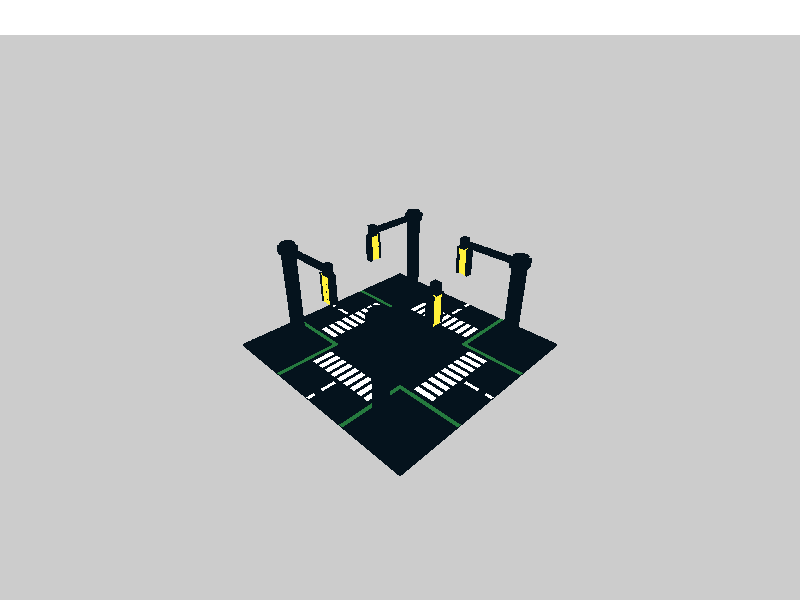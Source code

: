 // Generated By: LDView 4.1 Copyright (C) 2008 Travis Cobbs & Peter Bartfai
// See: http://ldview.sourceforge.net/
// Date: Thu May 19 08:42:35 2016
// Input LDraw File: traficlight.ldr
// LDraw File Author: LegoCAD
//
// This file was automatically generated from an LDraw file by the program
// LDView.  See comments above for further details.

#declare LDXQual = 2;	// Quality (0 = Bounding Box; 1 = No Refraction; 2 = Normal; 3 = Stud Logos)
#declare LDXSW = 0.5;	// Seam Width (0 for no seams)
#declare LDXStuds = 1;	// Show studs? (1 = YES; 0 = NO)
#declare LDXRefls = 1;	// Reflections? (1 = YES; 0 = NO)
#declare LDXShads = 1;	// Shadows? (1 = YES; 0 = NO)
#declare LDXFloor = 1;	// Include Floor? (1 = YES; 0 = NO)

// Model bounds information
#declare LDXMinX = -291;
#declare LDXMinY = -355;
#declare LDXMinZ = -232;
#declare LDXMaxX = 349;
#declare LDXMaxY = -54;
#declare LDXMaxZ = 408;
#declare LDXCenterX = 29;
#declare LDXCenterY = -204.5;
#declare LDXCenterZ = 88;
#declare LDXCenter = <LDXCenterX,LDXCenterY,LDXCenterZ>;
#declare LDXRadius = 475.34549;

// Camera settings
#declare LDXCameraLoc = < 789.650818,-825.568726,-672.650757 >;	// Camera Location vector
#declare LDXCameraLookAt = < -22.192313874315687,-162.7016478990181,139.19229588955386 >;	// Camera look-at point vector
#declare LDXCameraSky = < -0.35355331295964665,-0.86602541850503822,0.35355343216893215 >;	// Camera sky vector (<0,-1,0> will usually work for standard "up")

#declare LDXFloorLoc = LDXMaxY;	// Floor location. (Dependent on floor axis; MAX_Y is bottom of model)
#declare LDXFloorAxis = y;	// Floor axis (x, y, or z)
#declare LDXFloorR = 0.8;	// Floor Red
#declare LDXFloorG = 0.8;	// Floor Green
#declare LDXFloorB = 0.8;	// Floor Blue
#declare LDXFloorAmb = 0.4;	// Floor Ambient
#declare LDXFloorDif = 0.4;	// Floor Diffuse
#declare LDXAmb = 0.4;
#declare LDXDif = 0.4;
#declare LDXRefl = 0.08;
#declare LDXPhong = 0.5;
#declare LDXPhongS = 40;
#declare LDXTRefl = 0.2;
#declare LDXTFilt = 0.85;
#declare LDXIoR = 1.25;
#declare LDXRubberRefl = 0;
#declare LDXRubberPhong = 0.1;
#declare LDXRubberPhongS = 10;
#declare LDXChromeRefl = 0.85;
#declare LDXChromeBril = 5;
#declare LDXChromeSpec = 0.8;
#declare LDXChromeRough = 0.01;
#declare LDXIPov = 1;	// Use inline POV code from LDraw file? (1 = YES; 0 = NO)
#declare LDXBgR = 1;	// Background Red
#declare LDXBgG = 1;	// Background Green
#declare LDXBgB = 1;	// Background Blue
#declare LDXOrigVer = version;	// DO NOT MODIFY

// Camera
#ifndef (LDXSkipCamera)
camera {
	#declare LDXCamAspect = image_width/image_height;
	location LDXCameraLoc
	sky LDXCameraSky
	right LDXCamAspect * < -1,0,0 >
	look_at LDXCameraLookAt
	angle 82.155319
}
#end

// Lights
#ifndef (LDXSkipLight1)
light_source {	// Latitude,Longitude: 45,0,LDXRadius*2
	<0*LDXRadius,-1.414214*LDXRadius,-1.414214*LDXRadius> + LDXCenter
	color rgb <1,1,1>
}
#end
#ifndef (LDXSkipLight2)
light_source {	// Latitude,Longitude: 30,120,LDXRadius*2
	<1.5*LDXRadius,-1*LDXRadius,0.866026*LDXRadius> + LDXCenter
	color rgb <1,1,1>
}
#end
#ifndef (LDXSkipLight3)
light_source {	// Latitude,Longitude: 60,-120,LDXRadius*2
	<-0.866025*LDXRadius,-1.732051*LDXRadius,0.5*LDXRadius> + LDXCenter
	color rgb <1,1,1>
}
#end

#macro LDXSeamMatrix(Width, Height, Depth, CenterX, CenterY, CenterZ)
#local aw = 0;
#local ah = 0;
#local ad = 0;
#local ax = 0;
#local ay = 0;
#local az = 0;
#if (Width != 0)
#local aw = 1-LDXSW/Width;
#end
#if (Height != 0)
#local ah = 1-LDXSW/Height;
#end
#if (Depth != 0)
#local ad = 1-LDXSW/Depth;
#end
#if (Width != 0 & CenterX != 0)
#local ax = LDXSW/(Width / CenterX);
#end
#if (Height != 0 & CenterY != 0)
#local ay = LDXSW/(Height / CenterY);
#end
#if (Depth != 0 & CenterZ != 0)
#local az = LDXSW/(Depth / CenterZ);
#end
matrix <aw,0,0,0,ah,0,0,0,ad,ax,ay,az>
#end


background { color rgb <LDXBgR,LDXBgG,LDXBgB> }

#ifndef (LDXSkipOpaqueColorMacro)
#macro LDXOpaqueColor(r, g, b)
#if (version >= 3.1) material { #end
	texture {
		pigment { rgbf <r,g,b,0> }
#if (LDXQual > 1)
		finish { ambient LDXAmb diffuse LDXDif }
		finish { phong LDXPhong phong_size LDXPhongS reflection LDXRefl }
#end
	}
#if (version >= 3.1) } #end
#end
#end

#ifndef (LDXColor0) // Black
#declare LDXColor0 = LDXOpaqueColor(0.019608,0.07451,0.113725)
#end

#ifndef (LDXColor2) // Green
#declare LDXColor2 = LDXOpaqueColor(0.145098,0.478431,0.243137)
#end

#ifndef (LDXColor7) // Light Gray
#declare LDXColor7 = LDXOpaqueColor(0.607843,0.631373,0.615686)
#end

#ifndef (LDXColor15) // White
#declare LDXColor15 = LDXOpaqueColor(1,1,1)
#end

#ifndef (LDXColor226) // Bright Light Yellow
#declare LDXColor226 = LDXOpaqueColor(1,0.941176,0.227451)
#end

#declare LDX_1_dash_4disc_dot_dat_in_part = disc // Disc 0.25
{
	<0,0,0>,<0,1,0>,1
	clipped_by
	{
		plane
		{
			<0,0,-1>,0
		}
		plane
		{
			<-1,0,0>,0
		}
	}
}

#declare LDX_1_dash_4disc_dot_dat = disc // Disc 0.25
{
	<0,0,0>,<0,1,0>,1
	clipped_by
	{
		plane
		{
			<0,0,-1>,0
		}
		plane
		{
			<-1,0,0>,0
		}
	}
}

#declare LDX_1_dash_4cyli_dot_dat_in_part = cylinder // Cylinder 0.25
{
	<0,0,0>,<0,1,0>,1 open
	clipped_by
	{
		plane
		{
			<0,0,-1>,0
		}
		plane
		{
			<-1,0,0>,0
		}
	}
}

#declare LDX_1_dash_4cyli_dot_dat = cylinder // Cylinder 0.25
{
	<0,0,0>,<0,1,0>,1 open
	clipped_by
	{
		plane
		{
			<0,0,-1>,0
		}
		plane
		{
			<-1,0,0>,0
		}
	}
}

#declare LDX_s_slash_3811s01_dot_dat_in_part = union {
// ~Baseplate 32 x 32 without Top Surface
// Name: s\3811s01.dat
// Author: Mark Kennedy [mkennedy]
// !LDRAW_ORG Subpart UPDATE 2004-02
// !LICENSE Redistributable under CCAL version 2.0 : see CAreadme.txt
// BFC CERTIFY CW
// !HISTORY 2004-04-22 [PTadmin] Official Update 2004-02
// !HISTORY 2007-08-31 [PTadmin] Header formatted for Contributor Agreement
// !HISTORY 2008-07-01 [PTadmin] Official Update 2008-01
	object {
		LDX_1_dash_4disc_dot_dat_in_part
		matrix <4,0,0,0,-1,0,0,0,4,316,4,316>
	}
	object {
		LDX_1_dash_4disc_dot_dat_in_part
		matrix <-4,0,0,0,-1,0,0,0,4,-316,4,316>
	}
	object {
		LDX_1_dash_4disc_dot_dat_in_part
		matrix <-4,0,0,0,-1,0,0,0,-4,-316,4,-316>
	}
	object {
		LDX_1_dash_4disc_dot_dat_in_part
		matrix <4,0,0,0,-1,0,0,0,-4,316,4,-316>
	}
	object {
		LDX_1_dash_4cyli_dot_dat_in_part
		matrix <4,0,0,0,4,0,0,0,4,316,0,316>
	}
	object {
		LDX_1_dash_4cyli_dot_dat_in_part
		matrix <-4,0,0,0,4,0,0,0,4,-316,0,316>
	}
	object {
		LDX_1_dash_4cyli_dot_dat_in_part
		matrix <-4,0,0,0,4,0,0,0,-4,-316,0,-316>
	}
	object {
		LDX_1_dash_4cyli_dot_dat_in_part
		matrix <4,0,0,0,4,0,0,0,-4,316,0,-316>
	}
}

#declare LDX_4_dash_4cyli_dot_dat_in_part = cylinder // Cylinder 1
{
	<0,0,0>,<0,1,0>,1 open
}

#declare LDX_4_dash_4cyli_dot_dat = cylinder // Cylinder 1
{
	<0,0,0>,<0,1,0>,1 open
}

#declare LDX_4_dash_4disc_dot_dat_in_part = disc // Disc 1
{
	<0,0,0>,<0,1,0>,1
}

#declare LDX_4_dash_4disc_dot_dat = disc // Disc 1
{
	<0,0,0>,<0,1,0>,1
}

#declare LDXLegoSpace = 49.5;
#declare LDXStudLogo =
union {
	merge {
		// L
		sphere {<-88,0,0>,4}
		cylinder {<-88,0,0>,<0,0,0>,4 open}
		sphere {<0,0,0>,4}
		cylinder {<0,0,0>,<0,0,25>,4 open}
		sphere {<0,0,25>,4}
		clipped_by {plane{y,0}}
	}

	merge {
		// E
		sphere {<-88,0,25>,4}
		cylinder {<-88,0,25>,<-88,0,0>,4 open}
		sphere {<-88,0,0>,4}
		cylinder {<-88,0,0>,<0,0,0>,4 open}
		sphere {<0,0,0>,4}
		cylinder {<0,0,0>,<0,0,25>,4 open}
		sphere {<0,0,25>,4}
		sphere {<-44,0,17>,4}
		cylinder {<-44,0,0>,<-44,0,17>,4 open}
		clipped_by {plane{y,0}}
		translate <0,0,LDXLegoSpace>
	}

	merge {
		// G
		sphere {<-74,0,25>,4}
		torus {12.5,4 clipped_by{plane{x,0}} translate<-74,0,12.5>}
		cylinder {<-74,0,0>,<-14,0,0>,4 open}
		torus {12.5,4 clipped_by{plane{-x,0}} translate<-14,0,12.5>}
		cylinder {<-14,0,25>,<-44,0,25>,4 open}
		sphere {<-44,0,25>,4}
		cylinder {<-44,0,25>,<-44,0,17>,4 open}
		sphere {<-44,0,17>,4}
		clipped_by {plane{y,0}}
		translate <0,0,LDXLegoSpace*2>
	}

	merge {
		// O
		torus {12.5,4 clipped_by{plane{x,0}} translate<-74,0,12.5>}
		cylinder {<-74,0,0>,<-14,0,0>,4 open}
		torus {12.5,4 clipped_by{plane{-x,0}} translate<-14,0,12.5>}
		cylinder {<-14,0,25>,<-74,0,25>,4 open}
		clipped_by {plane{y,0}}
		translate <0,0,LDXLegoSpace*3>
	}

	matrix <1,0,-0.22,0,1,0,0,0,1,0,0,0>
	scale .045
	translate <1.85,-4,-4.45>
}

#declare LDX_stud_dot_dat_in_part =
#if (LDXQual <= 2)
cylinder { <0,0,0>, <0,-4,0>, 6 }
#else
union {
	cylinder { <0,0,0>, <0,-4,0>, 6 }
	object { LDXStudLogo }
}
#end

#declare LDX_stud_dot_dat =
#if (LDXQual <= 2)
cylinder { <0,0,0>, <0,-4,0>, 6 }
#else
union {
	cylinder { <0,0,0>, <0,-4,0>, 6 }
	object { LDXStudLogo }
}
#end

#declare LDX_stug_dash_3x3_dot_dat_in_part = union {
// Stud Group  3 x  3
// Name: stug-3x3.dat
// Author: Steve Bliss [sbliss]
// !LDRAW_ORG Primitive UPDATE 2011-01
// !LICENSE Redistributable under CCAL version 2.0 : see CAreadme.txt
// BFC CERTIFY CCW
// !HISTORY 2005-12-28 [PTadmin] Official Update 2005-01
// !HISTORY 2007-05-04 [PTadmin] Header formatted for Contributor Agreement
// !HISTORY 2008-07-01 [PTadmin] Official Update 2008-01
// !HISTORY 2011-07-01 [PTadmin] Renamed from stug3
// !HISTORY 2011-07-25 [PTadmin] Official Update 2011-01
	#if (LDXStuds)
		object {
			LDX_stud_dot_dat_in_part
			matrix <1,0,0,0,1,0,0,0,1,-20,0,-20>
		}
		object {
			LDX_stud_dot_dat_in_part
			matrix <1,0,0,0,1,0,0,0,1,-20,0,0>
		}
		object {
			LDX_stud_dot_dat_in_part
			matrix <1,0,0,0,1,0,0,0,1,-20,0,20>
		}
		object {
			LDX_stud_dot_dat_in_part
			matrix <1,0,0,0,1,0,0,0,1,0,0,-20>
		}
		object {
			LDX_stud_dot_dat_in_part
			matrix <1,0,0,0,1,0,0,0,1,0,0,0>
		}
		object {
			LDX_stud_dot_dat_in_part
			matrix <1,0,0,0,1,0,0,0,1,0,0,20>
		}
		object {
			LDX_stud_dot_dat_in_part
			matrix <1,0,0,0,1,0,0,0,1,20,0,-20>
		}
		object {
			LDX_stud_dot_dat_in_part
			matrix <1,0,0,0,1,0,0,0,1,20,0,0>
		}
		object {
			LDX_stud_dot_dat_in_part
			matrix <1,0,0,0,1,0,0,0,1,20,0,20>
		}
	#end // LDXStuds
}

#declare LDX_stug_dash_6x6_dot_dat_in_part = union {
// Stud Group  6 x  6
// Name: stug-6x6.dat
// Author: Tore Eriksson [Tore_Eriksson]
// !LDRAW_ORG Primitive UPDATE 2011-01
// !LICENSE Redistributable under CCAL version 2.0 : see CAreadme.txt
// BFC CERTIFY CCW
// !HISTORY 2005-12-28 [PTadmin] Official Update 2005-01
// !HISTORY 2007-05-04 [PTadmin] Header formatted for Contributor Agreement
// !HISTORY 2008-07-01 [PTadmin] Official Update 2008-01
// !HISTORY 2011-07-01 [PTadmin] Renamed from stug6
// !HISTORY 2011-07-25 [PTadmin] Official Update 2011-01
	#if (LDXStuds)
		object {
			LDX_stug_dash_3x3_dot_dat_in_part
			matrix <1,0,0,0,1,0,0,0,1,-30,0,-30>
		}
		object {
			LDX_stug_dash_3x3_dot_dat_in_part
			matrix <1,0,0,0,1,0,0,0,1,-30,0,30>
		}
		object {
			LDX_stug_dash_3x3_dot_dat_in_part
			matrix <1,0,0,0,1,0,0,0,1,30,0,30>
		}
		object {
			LDX_stug_dash_3x3_dot_dat_in_part
			matrix <1,0,0,0,1,0,0,0,1,30,0,-30>
		}
	#end // LDXStuds
}

#declare LDX_stug_dash_9x9_dot_dat_in_part = union {
// Stud Group  9 x  9
// Name: stug-9x9.dat
// Author: Michael Heidemann [mikeheide]
// !LDRAW_ORG Primitive UPDATE 2011-01
// !LICENSE Redistributable under CCAL version 2.0 : see CAreadme.txt
// BFC CERTIFY CCW
// !HISTORY 2005-12-28 [PTadmin] Official Update 2005-01
// !HISTORY 2007-05-04 [PTadmin] Header formatted for Contributor Agreement
// !HISTORY 2008-07-01 [PTadmin] Official Update 2008-01
// !HISTORY 2011-07-01 [PTadmin] Renamed from stug9
// !HISTORY 2011-07-25 [PTadmin] Official Update 2011-01
	#if (LDXStuds)
		object {
			LDX_stug_dash_6x6_dot_dat_in_part
			matrix <1,0,0,0,1,0,0,0,1,-30,0,-30>
		}
		object {
			LDX_stug_dash_3x3_dot_dat_in_part
			matrix <1,0,0,0,1,0,0,0,1,-60,0,60>
		}
		object {
			LDX_stug_dash_3x3_dot_dat_in_part
			matrix <1,0,0,0,1,0,0,0,1,0,0,60>
		}
		object {
			LDX_stug_dash_3x3_dot_dat_in_part
			matrix <1,0,0,0,1,0,0,0,1,60,0,60>
		}
		object {
			LDX_stug_dash_3x3_dot_dat_in_part
			matrix <1,0,0,0,1,0,0,0,1,60,0,-60>
		}
		object {
			LDX_stug_dash_3x3_dot_dat_in_part
			matrix <1,0,0,0,1,0,0,0,1,60,0,0>
		}
	#end // LDXStuds
}

#declare LDX_stug9_dot_dat_in_part = union {
// ~Moved to stug-9x9
// Name: stug9.dat
// Author: [PTadmin]
// !LDRAW_ORG Primitive UPDATE 2011-01
// !LICENSE Redistributable under CCAL version 2.0 : see CAreadme.txt
// BFC CERTIFY CCW
// !HISTORY 2011-07-25 [PTadmin] Official Update 2011-01
// // Stud Group  9 x  9
	#if (LDXStuds)
		object {
			LDX_stug_dash_9x9_dot_dat_in_part
			matrix <1,0,0,0,1,0,0,0,1,0,0,0>
		}
	#end // LDXStuds
}

#declare LDX_s_slash_607s01_dot_dat_in_part = union {
// ~Baseplate 32 x 32 Road 9-Stud Crossroads without Top Surface
// Name: s\607s01.dat
// Author: Alex Taylor [anathema]
// !LDRAW_ORG Subpart UPDATE 2010-02
// !LICENSE Redistributable under CCAL version 2.0 : see CAreadme.txt
// BFC CERTIFY CCW
// !HISTORY 2010-04-09 [mikeheide] Moved portions to main files
// !HISTORY 2010-07-05 [PTadmin] Official Update 2010-02
	object {
		LDX_s_slash_3811s01_dot_dat_in_part
		matrix <1,0,0,0,1,0,0,0,1,0,0,0>
	}
	#if (LDXStuds)
		object {
			LDX_stug9_dot_dat_in_part
			matrix <0,0,-1,0,1,0,1,0,0,-230,0,230>
		}
		object {
			LDX_stug9_dot_dat_in_part
			matrix <0,0,-1,0,1,0,1,0,0,-230,0,-230>
		}
		object {
			LDX_stug9_dot_dat_in_part
			matrix <0,0,-1,0,1,0,1,0,0,230,0,230>
		}
		object {
			LDX_stug9_dot_dat_in_part
			matrix <0,0,-1,0,1,0,1,0,0,230,0,-230>
		}
	#end // LDXStuds
}

#declare LDX_607p01_dot_dat =
#if (LDXQual = 0)
box {
	<-320,-4,-320>,<320,4,320>
}
#else
union {
// Baseplate 32 x 32 Road 9-Stud Crossroads with Crosswalk Pattern
// Name: 607p01.dat
// Author: Leonardo Zide
// !LDRAW_ORG Part UPDATE 2010-02
// !LICENSE Redistributable under CCAL version 2.0 : see CAreadme.txt
// BFC CERTIFY CCW
// !HISTORY 1998-10-15 [PTadmin] Official Update 1998-09
// !HISTORY 2007-07-12 [PTadmin] Header formatted for Contributor Agreement
// !HISTORY 2008-07-01 [PTadmin] Official Update 2008-01
// !HISTORY 2008-07-07 [anathema] Used subfile (2008-07-03)
// !HISTORY 2010-04-09 [mikeheide] Moved portions from subfile
// !HISTORY 2010-07-05 [PTadmin] Official Update 2010-02
	object {
		LDX_s_slash_607s01_dot_dat_in_part
		matrix <1,0,0,0,1,0,0,0,1,0,0,0>
	}
	object {
		LDX_1_dash_4disc_dot_dat_in_part
		matrix <-4,0,0,0,1,0,0,0,-4,-316,0,-316>
	}
	object {
		LDX_1_dash_4disc_dot_dat_in_part
		matrix <0,0,-4,0,1,0,4,0,0,316,0,-316>
	}
	object {
		LDX_1_dash_4disc_dot_dat_in_part
		matrix <4,0,0,0,1,0,0,0,4,316,0,316>
	}
	object {
		LDX_1_dash_4disc_dot_dat_in_part
		matrix <0,0,4,0,1,0,-4,0,0,-316,0,316>
	}
	mesh2 {
		vertex_vectors {
			24,
			<-320,0,-136>, <-320,0,-124>, <-320,0,124>, <-320,0,136>,
			<-136,0,-320>, <-136,0,-136>, <-136,0,136>, <-136,0,320>,
			<-124,0,-320>, <-124,0,-124>, <-124,0,124>, <-124,0,320>,
			<124,0,-320>, <124,0,-124>, <124,0,124>, <124,0,320>,
			<136,0,-320>, <136,0,-136>, <136,0,136>, <136,0,320>,
			<320,0,-136>, <320,0,-124>, <320,0,124>, <320,0,136>
		}
		normal_vectors {
			1,
			<0,1,0>
		}
		face_indices {
			16,
			<17, 13, 12>, <17, 12, 16>, <20, 21, 13>, <20, 13, 17>,
			<18, 14, 22>, <18, 22, 23>, <19, 15, 14>, <19, 14, 18>,
			<6, 10, 11>, <6, 11, 7>, <3, 2, 10>, <3, 10, 6>,
			<5, 9, 1>, <5, 1, 0>, <4, 8, 9>, <4, 9, 5>
		}
		normal_indices {
			16,
			<0, 0, 0>, <0, 0, 0>, <0, 0, 0>, <0, 0, 0>,
			<0, 0, 0>, <0, 0, 0>, <0, 0, 0>, <0, 0, 0>,
			<0, 0, 0>, <0, 0, 0>, <0, 0, 0>, <0, 0, 0>,
			<0, 0, 0>, <0, 0, 0>, <0, 0, 0>, <0, 0, 0>
		}
		#if (version >= 3.1) material #else texture #end { LDXColor2 }
	}
	mesh2 {
		vertex_vectors {
			176,
			<-320,0,-5>, <-320,0,5>, <-299,0,-5>, <-299,0,5>,
			<-277,0,-5>, <-277,0,5>, <-235,0,-5>, <-235,0,5>,
			<-223,0,-112>, <-223,0,-96>, <-223,0,-86>, <-223,0,-70>,
			<-223,0,-60>, <-223,0,-44>, <-223,0,-34>, <-223,0,-18>,
			<-223,0,-8>, <-223,0,8>, <-223,0,18>, <-223,0,34>,
			<-223,0,44>, <-223,0,60>, <-223,0,70>, <-223,0,86>,
			<-223,0,96>, <-223,0,112>, <-161,0,-112>, <-161,0,-96>,
			<-161,0,-86>, <-161,0,-70>, <-161,0,-60>, <-161,0,-44>,
			<-161,0,-34>, <-161,0,-18>, <-161,0,-8>, <-161,0,8>,
			<-161,0,18>, <-161,0,34>, <-161,0,44>, <-161,0,60>,
			<-161,0,70>, <-161,0,86>, <-161,0,96>, <-161,0,112>,
			<-112,0,-223>, <-112,0,-161>, <-112,0,161>, <-112,0,223>,
			<-96,0,-223>, <-96,0,-161>, <-96,0,161>, <-96,0,223>,
			<-86,0,-223>, <-86,0,-161>, <-86,0,161>, <-86,0,223>,
			<-70,0,-223>, <-70,0,-161>, <-70,0,161>, <-70,0,223>,
			<-60,0,-223>, <-60,0,-161>, <-60,0,161>, <-60,0,223>,
			<-44,0,-223>, <-44,0,-161>, <-44,0,161>, <-44,0,223>,
			<-34,0,-223>, <-34,0,-161>, <-34,0,161>, <-34,0,223>,
			<-18,0,-223>, <-18,0,-161>, <-18,0,161>, <-18,0,223>,
			<-8,0,-223>, <-8,0,-161>, <-8,0,161>, <-8,0,223>,
			<-5,0,-320>, <-5,0,-299>, <-5,0,-277>, <-5,0,-235>,
			<-5,0,235>, <-5,0,277>, <-5,0,299>, <-5,0,320>,
			<5,0,-320>, <5,0,-299>, <5,0,-277>, <5,0,-235>,
			<5,0,235>, <5,0,277>, <5,0,299>, <5,0,320>,
			<8,0,-223>, <8,0,-161>, <8,0,161>, <8,0,223>,
			<18,0,-223>, <18,0,-161>, <18,0,161>, <18,0,223>,
			<34,0,-223>, <34,0,-161>, <34,0,161>, <34,0,223>,
			<44,0,-223>, <44,0,-161>, <44,0,161>, <44,0,223>,
			<60,0,-223>, <60,0,-161>, <60,0,161>, <60,0,223>,
			<70,0,-223>, <70,0,-161>, <70,0,161>, <70,0,223>,
			<86,0,-223>, <86,0,-161>, <86,0,161>, <86,0,223>,
			<96,0,-223>, <96,0,-161>, <96,0,161>, <96,0,223>,
			<112,0,-223>, <112,0,-161>, <112,0,161>, <112,0,223>,
			<161,0,-112>, <161,0,-96>, <161,0,-86>, <161,0,-70>,
			<161,0,-60>, <161,0,-44>, <161,0,-34>, <161,0,-18>,
			<161,0,-8>, <161,0,8>, <161,0,18>, <161,0,34>,
			<161,0,44>, <161,0,60>, <161,0,70>, <161,0,86>,
			<161,0,96>, <161,0,112>, <223,0,-112>, <223,0,-96>,
			<223,0,-86>, <223,0,-70>, <223,0,-60>, <223,0,-44>,
			<223,0,-34>, <223,0,-18>, <223,0,-8>, <223,0,8>,
			<223,0,18>, <223,0,34>, <223,0,44>, <223,0,60>,
			<223,0,70>, <223,0,86>, <223,0,96>, <223,0,112>,
			<235,0,-5>, <235,0,5>, <277,0,-5>, <277,0,5>,
			<299,0,-5>, <299,0,5>, <320,0,-5>, <320,0,5>
		}
		normal_vectors {
			1,
			<0,1,-0>
		}
		face_indices {
			88,
			<96, 97, 77>, <96, 77, 76>, <104, 105, 101>, <104, 101, 100>,
			<112, 113, 109>, <112, 109, 108>, <120, 121, 117>, <120, 117, 116>,
			<128, 129, 125>, <128, 125, 124>, <69, 68, 72>, <69, 72, 73>,
			<61, 60, 64>, <61, 64, 65>, <53, 52, 56>, <53, 56, 57>,
			<45, 44, 48>, <45, 48, 49>, <98, 99, 79>, <98, 79, 78>,
			<106, 107, 103>, <106, 103, 102>, <114, 115, 111>, <114, 111, 110>,
			<122, 123, 119>, <122, 119, 118>, <130, 131, 127>, <130, 127, 126>,
			<71, 70, 74>, <71, 74, 75>, <63, 62, 66>, <63, 66, 67>,
			<55, 54, 58>, <55, 58, 59>, <47, 46, 50>, <47, 50, 51>,
			<159, 141, 140>, <159, 140, 158>, <161, 143, 142>, <161, 142, 160>,
			<163, 145, 144>, <163, 144, 162>, <165, 147, 146>, <165, 146, 164>,
			<167, 149, 148>, <167, 148, 166>, <138, 156, 157>, <138, 157, 139>,
			<136, 154, 155>, <136, 155, 137>, <134, 152, 153>, <134, 153, 135>,
			<132, 150, 151>, <132, 151, 133>, <83, 82, 90>, <83, 90, 91>,
			<85, 84, 92>, <85, 92, 93>, <87, 86, 94>, <87, 94, 95>,
			<88, 89, 81>, <88, 81, 80>, <168, 170, 171>, <168, 171, 169>,
			<175, 173, 172>, <175, 172, 174>, <16, 34, 35>, <16, 35, 17>,
			<14, 32, 33>, <14, 33, 15>, <12, 30, 31>, <12, 31, 13>,
			<10, 28, 29>, <10, 29, 11>, <8, 26, 27>, <8, 27, 9>,
			<37, 19, 18>, <37, 18, 36>, <39, 21, 20>, <39, 20, 38>,
			<41, 23, 22>, <41, 22, 40>, <43, 25, 24>, <43, 24, 42>,
			<7, 5, 4>, <7, 4, 6>, <0, 2, 3>, <0, 3, 1>
		}
		normal_indices {
			88,
			<0, 0, 0>, <0, 0, 0>, <0, 0, 0>, <0, 0, 0>,
			<0, 0, 0>, <0, 0, 0>, <0, 0, 0>, <0, 0, 0>,
			<0, 0, 0>, <0, 0, 0>, <0, 0, 0>, <0, 0, 0>,
			<0, 0, 0>, <0, 0, 0>, <0, 0, 0>, <0, 0, 0>,
			<0, 0, 0>, <0, 0, 0>, <0, 0, 0>, <0, 0, 0>,
			<0, 0, 0>, <0, 0, 0>, <0, 0, 0>, <0, 0, 0>,
			<0, 0, 0>, <0, 0, 0>, <0, 0, 0>, <0, 0, 0>,
			<0, 0, 0>, <0, 0, 0>, <0, 0, 0>, <0, 0, 0>,
			<0, 0, 0>, <0, 0, 0>, <0, 0, 0>, <0, 0, 0>,
			<0, 0, 0>, <0, 0, 0>, <0, 0, 0>, <0, 0, 0>,
			<0, 0, 0>, <0, 0, 0>, <0, 0, 0>, <0, 0, 0>,
			<0, 0, 0>, <0, 0, 0>, <0, 0, 0>, <0, 0, 0>,
			<0, 0, 0>, <0, 0, 0>, <0, 0, 0>, <0, 0, 0>,
			<0, 0, 0>, <0, 0, 0>, <0, 0, 0>, <0, 0, 0>,
			<0, 0, 0>, <0, 0, 0>, <0, 0, 0>, <0, 0, 0>,
			<0, 0, 0>, <0, 0, 0>, <0, 0, 0>, <0, 0, 0>,
			<0, 0, 0>, <0, 0, 0>, <0, 0, 0>, <0, 0, 0>,
			<0, 0, 0>, <0, 0, 0>, <0, 0, 0>, <0, 0, 0>,
			<0, 0, 0>, <0, 0, 0>, <0, 0, 0>, <0, 0, 0>,
			<0, 0, 0>, <0, 0, 0>, <0, 0, 0>, <0, 0, 0>,
			<0, 0, 0>, <0, 0, 0>, <0, 0, 0>, <0, 0, 0>,
			<0, 0, 0>, <0, 0, 0>, <0, 0, 0>, <0, 0, 0>
		}
		#if (version >= 3.1) material #else texture #end { LDXColor15 }
	}
	mesh2 {
		vertex_vectors {
			252,
			<-320,0,-316>, <-320,0,-136>, <-320,0,-124>, <-320,0,-5>,
			<-320,0,5>, <-320,0,124>, <-320,0,136>, <-320,0,316>,
			<-320,4,-316>, <-320,4,316>, <-316,0,-320>, <-316,0,-316>,
			<-316,0,-136>, <-316,0,136>, <-316,0,316>, <-316,0,320>,
			<-316,4,-320>, <-316,4,-316>, <-316,4,316>, <-316,4,320>,
			<-299,0,-5>, <-299,0,5>, <-277,0,-5>, <-277,0,5>,
			<-235,0,-124>, <-235,0,-5>, <-235,0,5>, <-235,0,124>,
			<-223,0,-124>, <-223,0,-112>, <-223,0,-96>, <-223,0,-86>,
			<-223,0,-70>, <-223,0,-60>, <-223,0,-44>, <-223,0,-34>,
			<-223,0,-18>, <-223,0,-8>, <-223,0,8>, <-223,0,18>,
			<-223,0,34>, <-223,0,44>, <-223,0,60>, <-223,0,70>,
			<-223,0,86>, <-223,0,96>, <-223,0,112>, <-223,0,124>,
			<-161,0,-124>, <-161,0,-112>, <-161,0,-96>, <-161,0,-86>,
			<-161,0,-70>, <-161,0,-60>, <-161,0,-44>, <-161,0,-34>,
			<-161,0,-18>, <-161,0,-8>, <-161,0,8>, <-161,0,18>,
			<-161,0,34>, <-161,0,44>, <-161,0,60>, <-161,0,70>,
			<-161,0,86>, <-161,0,96>, <-161,0,112>, <-161,0,124>,
			<-136,0,-320>, <-136,0,-136>, <-136,0,136>, <-136,0,320>,
			<-124,0,-320>, <-124,0,-235>, <-124,0,-223>, <-124,0,-161>,
			<-124,0,-124>, <-124,0,124>, <-124,0,161>, <-124,0,223>,
			<-124,0,235>, <-124,0,320>, <-112,0,-223>, <-112,0,-161>,
			<-112,0,161>, <-112,0,223>, <-96,0,-223>, <-96,0,-161>,
			<-96,0,161>, <-96,0,223>, <-86,0,-223>, <-86,0,-161>,
			<-86,0,161>, <-86,0,223>, <-70,0,-223>, <-70,0,-161>,
			<-70,0,161>, <-70,0,223>, <-60,0,-223>, <-60,0,-161>,
			<-60,0,161>, <-60,0,223>, <-44,0,-223>, <-44,0,-161>,
			<-44,0,161>, <-44,0,223>, <-34,0,-223>, <-34,0,-161>,
			<-34,0,161>, <-34,0,223>, <-18,0,-223>, <-18,0,-161>,
			<-18,0,161>, <-18,0,223>, <-8,0,-223>, <-8,0,-161>,
			<-8,0,161>, <-8,0,223>, <-5,0,-320>, <-5,0,-299>,
			<-5,0,-277>, <-5,0,-235>, <-5,0,235>, <-5,0,277>,
			<-5,0,299>, <-5,0,320>, <5,0,-320>, <5,0,-299>,
			<5,0,-277>, <5,0,-235>, <5,0,235>, <5,0,277>,
			<5,0,299>, <5,0,320>, <8,0,-223>, <8,0,-161>,
			<8,0,161>, <8,0,223>, <18,0,-223>, <18,0,-161>,
			<18,0,161>, <18,0,223>, <34,0,-223>, <34,0,-161>,
			<34,0,161>, <34,0,223>, <44,0,-223>, <44,0,-161>,
			<44,0,161>, <44,0,223>, <60,0,-223>, <60,0,-161>,
			<60,0,161>, <60,0,223>, <70,0,-223>, <70,0,-161>,
			<70,0,161>, <70,0,223>, <86,0,-223>, <86,0,-161>,
			<86,0,161>, <86,0,223>, <96,0,-223>, <96,0,-161>,
			<96,0,161>, <96,0,223>, <112,0,-223>, <112,0,-161>,
			<112,0,161>, <112,0,223>, <124,0,-320>, <124,0,-235>,
			<124,0,-223>, <124,0,-161>, <124,0,-124>, <124,0,124>,
			<124,0,161>, <124,0,223>, <124,0,235>, <124,0,320>,
			<136,0,-320>, <136,0,-136>, <136,0,136>, <136,0,320>,
			<161,0,-124>, <161,0,-112>, <161,0,-96>, <161,0,-86>,
			<161,0,-70>, <161,0,-60>, <161,0,-44>, <161,0,-34>,
			<161,0,-18>, <161,0,-8>, <161,0,8>, <161,0,18>,
			<161,0,34>, <161,0,44>, <161,0,60>, <161,0,70>,
			<161,0,86>, <161,0,96>, <161,0,112>, <161,0,124>,
			<223,0,-124>, <223,0,-112>, <223,0,-96>, <223,0,-86>,
			<223,0,-70>, <223,0,-60>, <223,0,-44>, <223,0,-34>,
			<223,0,-18>, <223,0,-8>, <223,0,8>, <223,0,18>,
			<223,0,34>, <223,0,44>, <223,0,60>, <223,0,70>,
			<223,0,86>, <223,0,96>, <223,0,112>, <223,0,124>,
			<235,0,-124>, <235,0,-5>, <235,0,5>, <235,0,124>,
			<277,0,-5>, <277,0,5>, <299,0,-5>, <299,0,5>,
			<316,0,-320>, <316,0,-316>, <316,0,-136>, <316,0,136>,
			<316,0,316>, <316,0,320>, <316,4,-320>, <316,4,-316>,
			<316,4,316>, <316,4,320>, <320,0,-316>, <320,0,-136>,
			<320,0,-124>, <320,0,-5>, <320,0,5>, <320,0,124>,
			<320,0,136>, <320,0,316>, <320,4,-316>, <320,4,316>
		}
		normal_vectors {
			4,
			<0,0,-1>, <0,1,-0>, <0,1,-0>, <1,0,0>
		}
		face_indices {
			152,
			<19, 15, 237>, <19, 237, 241>, <250, 242, 249>, <250, 249, 251>,
			<16, 10, 232>, <16, 232, 238>, <8, 0, 7>, <8, 7, 9>,
			<240, 241, 19>, <240, 19, 18>, <17, 16, 238>, <17, 238, 239>,
			<251, 9, 8>, <251, 8, 250>, <182, 235, 237>, <182, 237, 183>,
			<235, 248, 249>, <235, 249, 236>, <180, 232, 234>, <180, 234, 181>,
			<233, 242, 243>, <233, 243, 234>, <138, 139, 135>, <138, 135, 134>,
			<146, 147, 143>, <146, 143, 142>, <154, 155, 151>, <154, 151, 150>,
			<162, 163, 159>, <162, 159, 158>, <172, 173, 167>, <172, 167, 166>,
			<111, 110, 114>, <111, 114, 115>, <103, 102, 106>, <103, 106, 107>,
			<95, 94, 98>, <95, 98, 99>, <87, 86, 90>, <87, 90, 91>,
			<75, 74, 82>, <75, 82, 83>, <140, 141, 137>, <140, 137, 136>,
			<148, 149, 145>, <148, 145, 144>, <156, 157, 153>, <156, 153, 152>,
			<164, 165, 161>, <164, 161, 160>, <176, 177, 169>, <176, 169, 168>,
			<113, 112, 116>, <113, 116, 117>, <105, 104, 108>, <105, 108, 109>,
			<97, 96, 100>, <97, 100, 101>, <89, 88, 92>, <89, 92, 93>,
			<79, 78, 84>, <79, 84, 85>, <215, 195, 194>, <215, 194, 214>,
			<217, 197, 196>, <217, 196, 216>, <219, 199, 198>, <219, 198, 218>,
			<221, 201, 200>, <221, 200, 220>, <223, 203, 202>, <223, 202, 222>,
			<192, 212, 213>, <192, 213, 193>, <190, 210, 211>, <190, 211, 191>,
			<188, 208, 209>, <188, 209, 189>, <186, 206, 207>, <186, 207, 187>,
			<184, 204, 205>, <184, 205, 185>, <172, 74, 73>, <172, 73, 171>,
			<223, 204, 224>, <223, 224, 227>, <175, 174, 184>, <175, 184, 203>,
			<77, 175, 176>, <77, 176, 78>, <174, 76, 75>, <174, 75, 173>,
			<77, 76, 174>, <77, 174, 175>, <227, 226, 246>, <227, 246, 247>,
			<225, 224, 244>, <225, 244, 245>, <171, 129, 126>, <171, 126, 170>,
			<121, 73, 72>, <121, 72, 118>, <179, 133, 130>, <179, 130, 178>,
			<125, 81, 80>, <125, 80, 122>, <178, 80, 79>, <178, 79, 177>,
			<127, 128, 120>, <127, 120, 119>, <131, 132, 124>, <131, 124, 123>,
			<231, 229, 228>, <231, 228, 230>, <69, 12, 10>, <69, 10, 68>,
			<12, 1, 0>, <12, 0, 11>, <71, 15, 13>, <71, 13, 70>,
			<14, 7, 6>, <14, 6, 13>, <36, 56, 57>, <36, 57, 37>,
			<34, 54, 55>, <34, 55, 35>, <32, 52, 53>, <32, 53, 33>,
			<30, 50, 51>, <30, 51, 31>, <28, 48, 49>, <28, 49, 29>,
			<59, 39, 38>, <59, 38, 58>, <61, 41, 40>, <61, 40, 60>,
			<63, 43, 42>, <63, 42, 62>, <65, 45, 44>, <65, 44, 64>,
			<67, 47, 46>, <67, 46, 66>, <28, 47, 27>, <28, 27, 24>,
			<76, 77, 67>, <76, 67, 48>, <24, 25, 3>, <24, 3, 2>,
			<26, 27, 5>, <26, 5, 4>, <20, 22, 23>, <20, 23, 21>
		}
		normal_indices {
			152,
			<0, 0, 0>, <0, 0, 0>, <3, 3, 3>, <3, 3, 3>,
			<0, 0, 0>, <0, 0, 0>, <3, 3, 3>, <3, 3, 3>,
			<1, 1, 1>, <1, 1, 1>, <1, 1, 1>, <1, 1, 1>,
			<1, 1, 1>, <1, 1, 1>, <1, 1, 1>, <1, 1, 1>,
			<1, 1, 1>, <1, 1, 1>, <1, 1, 1>, <1, 1, 1>,
			<1, 1, 1>, <1, 1, 1>, <1, 1, 1>, <1, 1, 1>,
			<1, 1, 1>, <1, 1, 1>, <1, 1, 1>, <1, 1, 1>,
			<1, 1, 1>, <1, 1, 1>, <1, 1, 1>, <1, 1, 1>,
			<1, 1, 1>, <1, 1, 1>, <1, 1, 1>, <1, 1, 1>,
			<1, 1, 1>, <1, 1, 1>, <1, 1, 1>, <1, 1, 1>,
			<1, 1, 1>, <1, 1, 1>, <1, 1, 1>, <1, 1, 1>,
			<1, 1, 1>, <1, 1, 1>, <1, 1, 1>, <1, 1, 1>,
			<1, 1, 1>, <1, 1, 1>, <1, 1, 1>, <1, 1, 1>,
			<1, 1, 1>, <1, 1, 1>, <1, 1, 1>, <1, 1, 1>,
			<1, 1, 1>, <1, 1, 1>, <1, 1, 1>, <1, 1, 1>,
			<1, 1, 1>, <1, 1, 1>, <1, 1, 1>, <1, 1, 1>,
			<1, 1, 1>, <1, 1, 1>, <1, 1, 1>, <1, 1, 1>,
			<1, 1, 1>, <1, 1, 1>, <1, 1, 1>, <1, 1, 1>,
			<1, 1, 1>, <1, 1, 1>, <1, 1, 1>, <1, 1, 1>,
			<1, 1, 1>, <1, 1, 1>, <1, 1, 1>, <1, 1, 1>,
			<1, 1, 1>, <1, 1, 1>, <1, 1, 1>, <1, 1, 1>,
			<1, 1, 1>, <1, 1, 1>, <1, 1, 1>, <1, 1, 1>,
			<1, 1, 1>, <1, 1, 1>, <1, 1, 1>, <1, 1, 1>,
			<1, 1, 1>, <1, 1, 1>, <1, 1, 1>, <1, 1, 1>,
			<1, 1, 1>, <1, 1, 1>, <1, 1, 1>, <1, 1, 1>,
			<1, 1, 1>, <1, 1, 1>, <1, 1, 1>, <1, 1, 1>,
			<1, 1, 1>, <1, 1, 1>, <1, 1, 1>, <1, 1, 1>,
			<1, 2, 1>, <1, 1, 2>, <1, 2, 1>, <1, 1, 2>,
			<1, 2, 1>, <1, 1, 2>, <1, 1, 1>, <1, 1, 1>,
			<1, 1, 1>, <1, 1, 1>, <1, 1, 1>, <1, 1, 1>,
			<1, 1, 1>, <1, 1, 1>, <1, 1, 1>, <1, 1, 1>,
			<1, 1, 1>, <1, 1, 1>, <1, 1, 1>, <1, 1, 1>,
			<1, 1, 1>, <1, 1, 1>, <1, 1, 1>, <1, 1, 1>,
			<1, 1, 1>, <1, 1, 1>, <1, 1, 1>, <1, 1, 1>,
			<1, 1, 1>, <1, 1, 1>, <1, 1, 1>, <1, 1, 1>,
			<1, 1, 1>, <1, 1, 1>, <1, 1, 1>, <1, 1, 1>,
			<1, 1, 1>, <1, 1, 1>, <1, 1, 1>, <1, 1, 1>,
			<1, 1, 1>, <1, 1, 1>, <1, 2, 1>, <1, 1, 2>
		}
	}
}
#end

#declare LDX_4_dash_4ring2_dot_dat_in_part = disc // Ring 1
{
	<0,0,0>,<0,1,0>,3,2
}

#declare LDX_4_dash_4ring2_dot_dat = disc // Ring 1
{
	<0,0,0>,<0,1,0>,3,2
}

#declare LDX_stud2a_dot_dat_in_part = union {
// Stud Open without Base Edges
// Name: stud2a.dat
// Author: James Jessiman
// !LDRAW_ORG Primitive UPDATE 2009-02
// !LICENSE Redistributable under CCAL version 2.0 : see CAreadme.txt
// BFC CERTIFY CCW
// !HISTORY 1999-07-05 [PTadmin] Official Update 1999-05
// !HISTORY 2002-04-04 [sbliss] Modified for BFC compliance
// !HISTORY 2002-04-25 [PTadmin] Official Update 2002-02
// !HISTORY 2007-06-24 [PTadmin] Header formatted for Contributor Agreement
// !HISTORY 2008-07-01 [PTadmin] Official Update 2008-01
// !HISTORY 2009-06-21 [cwdee] Update ring references to 4-4ring
// !HISTORY 2009-09-03 [PTadmin] Official Update 2009-02
// BFC INVERTNEXT
	object {
		LDX_4_dash_4cyli_dot_dat_in_part
		matrix <4,0,0,0,4,0,0,0,4,0,-4,0>
	}
	object {
		LDX_4_dash_4cyli_dot_dat_in_part
		matrix <6,0,0,0,4,0,0,0,6,0,-4,0>
	}
	object {
		LDX_4_dash_4ring2_dot_dat_in_part
		matrix <2,0,0,0,1,0,0,0,2,0,-4,0>
	}
}

#declare LDX_4_dash_4ring3_dot_dat_in_part = disc // Ring 1
{
	<0,0,0>,<0,1,0>,4,3
}

#declare LDX_4_dash_4ring3_dot_dat = disc // Ring 1
{
	<0,0,0>,<0,1,0>,4,3
}

#declare LDX_4_dash_4ring4_dot_dat_in_part = disc // Ring 1
{
	<0,0,0>,<0,1,0>,5,4
}

#declare LDX_4_dash_4ring4_dot_dat = disc // Ring 1
{
	<0,0,0>,<0,1,0>,5,4
}

#declare LDX_STUD4A_dot_dat_in_part = union {
// Stud Tube Open without Base Edges
// Name: stud4a.dat
// Author: James Jessiman
// !LDRAW_ORG Primitive UPDATE 2009-02
// !LICENSE Redistributable under CCAL version 2.0 : see CAreadme.txt
// BFC CERTIFY CCW
// !HISTORY 1999-07-05 [PTadmin] Official Update 1999-05
// !HISTORY 2002-04-04 [sbliss] Modified for BFC compliance
// !HISTORY 2002-04-25 [PTadmin] Official Update 2002-02
// !HISTORY 2007-06-24 [PTadmin] Header formatted for Contributor Agreement
// !HISTORY 2008-07-01 [PTadmin] Official Update 2008-01
// !HISTORY 2009-06-21 [cwdee] Update ring references to 4-4ring
// !HISTORY 2009-09-03 [PTadmin] Official Update 2009-02
// BFC INVERTNEXT
	object {
		LDX_4_dash_4cyli_dot_dat_in_part
		matrix <6,0,0,0,4,0,0,0,6,0,-4,0>
	}
	object {
		LDX_4_dash_4cyli_dot_dat_in_part
		matrix <8,0,0,0,4,0,0,0,8,0,-4,0>
	}
	object {
		LDX_4_dash_4ring3_dot_dat_in_part
		matrix <2,0,0,0,1,0,0,0,2,0,-4,0>
	}
}

#declare LDX_3062b_dot_dat =
#if (LDXQual = 0)
box {
	<-10,-4,-10>,<10,24,10>
}
#else
union {
// Brick  1 x  1 Round with Hollow Stud
// Name: 3062b.dat
// Author: James Jessiman
// !LDRAW_ORG Part UPDATE 2009-02
// !LICENSE Redistributable under CCAL version 2.0 : see CAreadme.txt
// BFC CERTIFY CCW
// !HISTORY 1998-06-20 [PTadmin] Official Update 1998-06
// !HISTORY 2003-08-02 [OrionP] Made some primitive subs
// !HISTORY 2003-08-04 [Steffen] replaced peghole.dat by stud4a.dat
// !HISTORY 2003-12-19 [PTadmin] Official Update 2003-03
// !HISTORY 2007-06-10 [PTadmin] Header formatted for Contributor Agreement
// !HISTORY 2008-07-01 [PTadmin] Official Update 2008-01
// !HISTORY 2009-03-19 [tchang] Add missing <CR>
// !HISTORY 2009-09-03 [PTadmin] Official Update 2009-02
// // Note: One or more STUD references in this file have been purposely
// // capitalized to ensure that the stud is fully visible in LEdit.
	object {
		LDX_4_dash_4cyli_dot_dat_in_part
		matrix <10,0,0,0,19,0,0,0,10,0,0,0>
	}
// BFC INVERTNEXT
	object {
		LDX_4_dash_4cyli_dot_dat_in_part
		matrix <4,0,0,0,4,0,0,0,4,0,0,0>
	}
// BFC INVERTNEXT
	object {
		LDX_4_dash_4cyli_dot_dat_in_part
		matrix <6,0,0,0,16,0,0,0,6,0,4,0>
	}
	#if (LDXStuds)
		object {
			LDX_stud2a_dot_dat_in_part
			matrix <1,0,0,0,1,0,0,0,1,0,0,0>
		}
	#end // LDXStuds
	object {
		LDX_4_dash_4ring3_dot_dat_in_part
		matrix <2,0,0,0,1,0,0,0,2,0,0,0>
	}
	object {
		LDX_4_dash_4ring2_dot_dat_in_part
		matrix <2,0,0,0,-1,0,0,0,2,0,4,0>
	}
	object {
		LDX_4_dash_4ring4_dot_dat_in_part
		matrix <2,0,0,0,1,0,0,0,2,0,0,0>
	}
	object {
		LDX_4_dash_4ring4_dot_dat_in_part
		matrix <2,0,0,0,-1,0,0,0,2,0,19,0>
	}
	object {
		LDX_4_dash_4cyli_dot_dat_in_part
		matrix <8,0,0,0,1,0,0,0,8,0,19,0>
	}
	#if (LDXStuds)
		object {
			LDX_STUD4A_dot_dat_in_part
			matrix <1,0,0,0,-1,0,0,0,-1,0,20,0>
		}
	#end // LDXStuds
}
#end

#declare LDX_1_dash_8chrd_dot_dat_in_part = disc // Disc 0.125
{
	<0,0,0>,<0,1,0>,1
	clipped_by
	{
		plane
		{
			<-0.70710678118654746,0,-0.29289321881345243>,-0.92387950420379639
		}
	}
}

#declare LDX_1_dash_8chrd_dot_dat = disc // Disc 0.125
{
	<0,0,0>,<0,1,0>,1
	clipped_by
	{
		plane
		{
			<-0.70710678118654746,0,-0.29289321881345243>,-0.92387950420379639
		}
	}
}

#declare LDX_axlehole_dot_dat_in_part = union {
// Technic Axle Hole Closed
// Name: axlehole.dat
// Author: James Jessiman
// !LDRAW_ORG Primitive UPDATE 2005-01
// !LICENSE Redistributable under CCAL version 2.0 : see CAreadme.txt
// BFC CERTIFY CCW
// !HISTORY 2000-04-23 [sbliss] Added conditional edges along outermost diameters
// !HISTORY 2000-05-07 [PTadmin] Official Update 2000-01
// !HISTORY 2002-05-08 [OrionP] Made BFC compliant
// !HISTORY 2002-08-18 [PTadmin] Official Update 2002-04
// !HISTORY 2002-11-08 [OrionP] Adjusted fit and precision
// !HISTORY 2003-03-12 [PTadmin] Official Update 2003-01
// !HISTORY 2005-05-15 [guyvivan] Use 1-8chrd.dat primitive and made BFC'ed CCW
// !HISTORY 2005-12-28 [PTadmin] Official Update 2005-01
// !HISTORY 2007-06-24 [PTadmin] Header formatted for Contributor Agreement
// !HISTORY 2008-07-01 [PTadmin] Official Update 2008-01
	object {
		LDX_1_dash_8chrd_dot_dat_in_part
		matrix <5.54328,0,2.2961,0,1,0,-2.2961,0,5.54328,0,0,0>
	}
	object {
		LDX_1_dash_8chrd_dot_dat_in_part
		matrix <-2.2961,0,5.54328,0,1,0,-5.54328,0,-2.2961,0,0,0>
	}
	object {
		LDX_1_dash_8chrd_dot_dat_in_part
		matrix <-5.54328,0,-2.2961,0,1,0,2.2961,0,-5.54328,0,0,0>
	}
	object {
		LDX_1_dash_8chrd_dot_dat_in_part
		matrix <2.2961,0,-5.54328,0,1,0,5.54328,0,2.2961,0,0,0>
	}
	object {
		LDX_1_dash_8chrd_dot_dat_in_part
		matrix <5.54328,0,-2.2961,0,-1,0,-2.2961,0,-5.54328,0,1,0>
	}
	object {
		LDX_1_dash_8chrd_dot_dat_in_part
		matrix <-2.2961,0,-5.54328,0,-1,0,-5.54328,0,2.2961,0,1,0>
	}
	object {
		LDX_1_dash_8chrd_dot_dat_in_part
		matrix <-5.54328,0,2.2961,0,-1,0,2.2961,0,5.54328,0,1,0>
	}
	object {
		LDX_1_dash_8chrd_dot_dat_in_part
		matrix <2.2961,0,5.54328,0,-1,0,5.54328,0,-2.2961,0,1,0>
	}
}

#declare LDX_3_dash_4cyli_dot_dat_in_part = cylinder // Cylinder 0.75
{
	<0,0,0>,<0,1,0>,1 open
	clipped_by
	{
		union
		{
			plane
			{
				<0,0,-1>,0
			}
			plane
			{
				<1,0,0>,0
			}
		}
	}
}

#declare LDX_3_dash_4cyli_dot_dat = cylinder // Cylinder 0.75
{
	<0,0,0>,<0,1,0>,1 open
	clipped_by
	{
		union
		{
			plane
			{
				<0,0,-1>,0
			}
			plane
			{
				<1,0,0>,0
			}
		}
	}
}

#declare LDX_3_dash_4disc_dot_dat_in_part = disc // Disc 0.75
{
	<0,0,0>,<0,1,0>,1
	clipped_by
	{
		union
		{
			plane
			{
				<0,0,-1>,0
			}
			plane
			{
				<1,0,0>,0
			}
		}
	}
}

#declare LDX_3_dash_4disc_dot_dat = disc // Disc 0.75
{
	<0,0,0>,<0,1,0>,1
	clipped_by
	{
		union
		{
			plane
			{
				<0,0,-1>,0
			}
			plane
			{
				<1,0,0>,0
			}
		}
	}
}

#declare LDX_stud10_dot_dat_in_part = union {
// Stud For Round   2 x  2 Parts
// Name: stud10.dat
// Author: Orion Pobursky [OrionP]
// !LDRAW_ORG Primitive UPDATE 2012-01
// !LICENSE Redistributable under CCAL version 2.0 : see CAreadme.txt
// BFC CERTIFY CCW
// !HISTORY 2004-01-06 [Steffen] Fixed Header
// !HISTORY 2004-04-22 [PTadmin] Official Update 2004-02
// !HISTORY 2007-06-24 [PTadmin] Header formatted for Contributor Agreement
// !HISTORY 2008-07-01 [PTadmin] Official Update 2008-01
// !HISTORY 2012-02-16 [Philo] Changed to CCW
// !HISTORY 2012-03-30 [PTadmin] Official Update 2012-01
	object {
		LDX_3_dash_4cyli_dot_dat_in_part
		matrix <0,0,6,0,4,0,-6,0,0,0,-4,0>
	}
	object {
		LDX_3_dash_4disc_dot_dat_in_part
		matrix <0,0,6,0,1,0,-6,0,0,0,-4,0>
	}
}

#declare LDX_4_dash_4ring1_dot_dat_in_part = disc // Ring 1
{
	<0,0,0>,<0,1,0>,2,1
}

#declare LDX_4_dash_4ring1_dot_dat = disc // Ring 1
{
	<0,0,0>,<0,1,0>,2,1
}

#declare LDX_ring1_dot_dat_in_part = disc // Ring 1
{
	<0,0,0>,<0,1,0>,2,1
}

#declare LDX_ring1_dot_dat = disc // Ring 1
{
	<0,0,0>,<0,1,0>,2,1
}

#declare LDX_3941_dot_dat =
#if (LDXQual = 0)
box {
	<-20,-4,-20>,<20,24,20>
}
#else
union {
// Brick  2 x  2 Round
// Name: 3941.dat
// Author: James Jessiman
// !LDRAW_ORG Part UPDATE 2004-02
// !LICENSE Redistributable under CCAL version 2.0 : see CAreadme.txt
// BFC CERTIFY CCW
// !HISTORY 2003-08-21 [OrionP] Changed stud to stud10, BFC'd
// !HISTORY 2004-04-22 [PTadmin] Official Update 2004-02
// !HISTORY 2007-06-30 [PTadmin] Header formatted for Contributor Agreement
// !HISTORY 2008-07-01 [PTadmin] Official Update 2008-01
	#if (LDXStuds)
		object {
			LDX_STUD4A_dot_dat_in_part
			matrix <1,0,0,0,-1,0,0,0,1,0,20,0>
		}
	#end // LDXStuds
	object {
		LDX_4_dash_4cyli_dot_dat_in_part
		matrix <8,0,0,0,16,0,0,0,8,0,4,0>
	}
	object {
		LDX_axlehole_dot_dat_in_part
		matrix <1,0,0,0,20,0,0,0,1,0,0,0>
	}
// BFC INVERTNEXT
	object {
		LDX_4_dash_4cyli_dot_dat_in_part
		matrix <16,0,0,0,16,0,0,0,16,0,4,0>
	}
	object {
		LDX_4_dash_4cyli_dot_dat_in_part
		matrix <20,0,0,0,20,0,0,0,20,0,0,0>
	}
	#if (LDXStuds)
		object {
			LDX_stud10_dot_dat_in_part
			matrix <1,0,0,0,1,0,0,0,1,10,0,10>
		}
		object {
			LDX_stud10_dot_dat_in_part
			matrix <0,0,1,0,1,0,-1,0,0,-10,0,10>
		}
		object {
			LDX_stud10_dot_dat_in_part
			matrix <0,0,-1,0,1,0,1,0,0,10,0,-10>
		}
		object {
			LDX_stud10_dot_dat_in_part
			matrix <-1,0,0,0,1,0,0,0,-1,-10,0,-10>
		}
	#end // LDXStuds
	object {
		LDX_ring1_dot_dat_in_part
		matrix <10,0,0,0,1,0,0,0,10,0,0,0>
	}
	object {
		LDX_ring1_dot_dat_in_part
		matrix <6,0,0,0,1,0,0,0,6,0,0,0>
	}
	object {
		LDX_ring1_dot_dat_in_part
		matrix <8,0,0,0,-1,0,0,0,8,0,4,0>
	}
	mesh2 {
		vertex_vectors {
			160,
			<-20,20,0>, <-20,24,0>, <-18.48,20,-7.65>, <-18.48,20,7.65>,
			<-18.48,24,-7.65>, <-18.48,24,7.65>, <-16,-4,-10>, <-16,-4,10>,
			<-16,0,-10>, <-16,0,10>, <-16,20,-11.36>, <-16,20,0>,
			<-16,20,11.36>, <-16,24,-11.36>, <-16,24,0>, <-16,24,11.36>,
			<-15.615,-4,-11.940001>, <-15.6145,-4,11.9387>, <-15.615,-4,11.940001>, <-15.6145,0,-11.9397>,
			<-15.6145,0,11.9387>, <-14.78,20,-6.12>, <-14.78,20,6.12>, <-14.142,-4,-14.142>,
			<-14.142,-4,14.142>, <-14.142,0,-14.142>, <-14.142,0,14.142>, <-14.14,20,-14.14>,
			<-14.14,20,14.14>, <-11.940001,-4,-15.615>, <-11.940001,-4,15.615>, <-11.9397,0,15.6145>,
			<-11.9387,-4,-15.6145>, <-11.9387,0,-15.6145>, <-11.36,20,-16>, <-11.36,20,16>,
			<-11.36,24,-16>, <-11.36,24,16>, <-11.31,20,-11.31>, <-11.31,20,11.31>,
			<-10,-4,-16>, <-10,-4,-10>, <-10,-4,10>, <-10,-4,16>,
			<-10,0,-16>, <-10,0,16>, <-7.65,20,-18.48>, <-7.65,20,18.48>,
			<-7.65,24,-18.48>, <-7.65,24,18.48>, <-6.12,20,-14.78>, <-6.12,20,14.78>,
			<-6,0,0>, <-6,20,0>, <-5.602,0,-2>, <-5.602,0,2>,
			<-5.602,20,-2>, <-5.602,20,2>, <-5.543,0,-2.296>, <-5.543,0,2.296>,
			<-5.543,20,-2.296>, <-5.543,20,2.296>, <-2.296,0,-5.543>, <-2.296,0,5.543>,
			<-2.296,20,-5.543>, <-2.296,20,5.543>, <-2,0,-5.602>, <-2,0,-2>,
			<-2,0,2>, <-2,0,5.602>, <-2,20,-5.602>, <-2,20,-2>,
			<-2,20,2>, <-2,20,5.602>, <0,0,-6>, <0,0,6>,
			<0,20,-20>, <0,20,-16>, <0,20,-6>, <0,20,6>,
			<0,20,16>, <0,20,20>, <0,24,-20>, <0,24,-16>,
			<0,24,16>, <0,24,20>, <2,0,-5.602>, <2,0,-2>,
			<2,0,2>, <2,0,5.602>, <2,20,-5.602>, <2,20,-2>,
			<2,20,2>, <2,20,5.602>, <2.296,0,-5.543>, <2.296,0,5.543>,
			<2.296,20,-5.543>, <2.296,20,5.543>, <5.543,0,-2.296>, <5.543,0,2.296>,
			<5.543,20,-2.296>, <5.543,20,2.296>, <5.602,0,-2>, <5.602,0,2>,
			<5.602,20,-2>, <5.602,20,2>, <6,0,0>, <6,20,0>,
			<6.12,20,-14.78>, <6.12,20,14.78>, <7.65,20,-18.48>, <7.65,20,18.48>,
			<7.65,24,-18.48>, <7.65,24,18.48>, <10,-4,-16>, <10,-4,-10>,
			<10,-4,10>, <10,-4,16>, <10,0,-16>, <10,0,16>,
			<11.31,20,-11.31>, <11.31,20,11.31>, <11.36,20,-16>, <11.36,20,16>,
			<11.36,24,-16>, <11.36,24,16>, <11.9387,-4,15.6145>, <11.9387,0,15.6145>,
			<11.940001,-4,-15.615>, <11.940001,-4,15.615>, <11.9397,0,-15.6145>, <14.14,20,-14.14>,
			<14.14,20,14.14>, <14.142,-4,-14.142>, <14.142,-4,14.142>, <14.142,0,-14.142>,
			<14.142,0,14.142>, <14.78,20,-6.12>, <14.78,20,6.12>, <15.615,-4,-11.940001>,
			<15.6145,-4,-11.9387>, <15.615,-4,11.940001>, <15.6145,0,-11.9387>, <15.6145,0,11.9397>,
			<16,-4,-10>, <16,-4,10>, <16,0,-10>, <16,0,10>,
			<16,20,-11.36>, <16,20,0>, <16,20,11.36>, <16,24,-11.36>,
			<16,24,0>, <16,24,11.36>, <18.48,20,-7.65>, <18.48,20,7.65>,
			<18.48,24,-7.65>, <18.48,24,7.65>, <20,20,0>, <20,24,0>
		}
		normal_vectors {
			34,
			<-1,0,0>, <-0.980769,0,-0.195173>, <-0.980769,0,0.195173>, <-0.923882,0,-0.382677>,
			<-0.923882,0,0.382677>, <-0.83136,0,-0.555734>, <-0.83136,0,0.555734>, <-0.707033,0,-0.707181>,
			<-0.707181,0,0.707033>, <-0.555734,-0,-0.83136>, <-0.555734,0,0.83136>, <-0.382677,-0,-0.923882>,
			<-0.382677,0,0.923882>, <-0.195173,0,-0.980769>, <-0.195173,0,0.980769>, <-0,-1,0>,
			<-0,0,-1>, <0,0,1>, <-0,1,0>, <0.195173,0,-0.980769>,
			<0.195173,-0,0.980769>, <0.382677,0,-0.923882>, <0.382677,0,0.923882>, <0.555734,0,-0.83136>,
			<0.555734,0,0.83136>, <0.707181,0,-0.707033>, <0.707033,0,0.707181>, <0.83136,0,-0.555734>,
			<0.83136,0,0.555734>, <0.923882,0,-0.382677>, <0.923882,0,0.382677>, <0.980769,0,-0.195173>,
			<0.980769,-0,0.195173>, <1,0,0>
		}
		face_indices {
			192,
			<103, 105, 107>, <103, 107, 106>, <88, 92, 105>, <88, 105, 103>,
			<89, 93, 92>, <89, 92, 88>, <75, 79, 93>, <75, 93, 89>,
			<53, 57, 55>, <53, 55, 52>, <57, 72, 68>, <57, 68, 55>,
			<72, 73, 69>, <72, 69, 68>, <73, 79, 75>, <73, 75, 69>,
			<107, 104, 102>, <107, 102, 106>, <104, 91, 87>, <104, 87, 102>,
			<91, 90, 86>, <91, 86, 87>, <90, 78, 74>, <90, 74, 86>,
			<54, 56, 53>, <54, 53, 52>, <67, 71, 56>, <67, 56, 54>,
			<66, 70, 71>, <66, 71, 67>, <74, 78, 70>, <74, 70, 66>,
			<87, 98, 102>, <87, 86, 94>, <54, 58, 67>, <62, 66, 67>,
			<103, 99, 88>, <95, 89, 88>, <68, 59, 55>, <68, 69, 63>,
			<104, 100, 91>, <96, 90, 91>, <71, 60, 56>, <71, 70, 64>,
			<92, 101, 105>, <92, 93, 97>, <57, 61, 72>, <65, 73, 72>,
			<87, 94, 98>, <67, 58, 62>, <68, 63, 59>, <88, 99, 95>,
			<92, 97, 101>, <72, 61, 65>, <71, 64, 60>, <91, 100, 96>,
			<159, 152, 153>, <159, 153, 157>, <85, 113, 125>, <85, 125, 84>,
			<1, 5, 15>, <1, 15, 14>, <85, 84, 37>, <85, 37, 49>,
			<159, 156, 151>, <159, 151, 152>, <82, 83, 124>, <82, 124, 112>,
			<1, 14, 13>, <1, 13, 4>, <82, 48, 36>, <82, 36, 83>,
			<159, 157, 155>, <159, 155, 158>, <85, 81, 111>, <85, 111, 113>,
			<157, 153, 150>, <157, 150, 155>, <113, 111, 123>, <113, 123, 125>,
			<153, 152, 149>, <153, 149, 150>, <125, 123, 80>, <125, 80, 84>,
			<1, 0, 3>, <1, 3, 5>, <85, 49, 47>, <85, 47, 81>,
			<5, 3, 12>, <5, 12, 15>, <49, 37, 35>, <49, 35, 47>,
			<15, 12, 11>, <15, 11, 14>, <37, 84, 80>, <37, 80, 35>,
			<159, 158, 154>, <159, 154, 156>, <82, 112, 110>, <82, 110, 76>,
			<156, 154, 148>, <156, 148, 151>, <112, 124, 122>, <112, 122, 110>,
			<151, 148, 149>, <151, 149, 152>, <124, 83, 77>, <124, 77, 122>,
			<1, 4, 2>, <1, 2, 0>, <82, 76, 46>, <82, 46, 48>,
			<4, 13, 10>, <4, 10, 2>, <48, 46, 34>, <48, 34, 36>,
			<13, 14, 11>, <13, 11, 10>, <36, 34, 77>, <36, 77, 83>,
			<149, 138, 150>, <138, 121, 132>, <138, 132, 150>, <109, 123, 132>,
			<109, 132, 121>, <80, 123, 109>, <11, 12, 22>, <22, 12, 28>,
			<22, 28, 39>, <51, 39, 28>, <51, 28, 35>, <80, 51, 35>,
			<149, 148, 137>, <137, 148, 131>, <137, 131, 120>, <108, 120, 131>,
			<108, 131, 122>, <77, 108, 122>, <11, 21, 10>, <21, 38, 27>,
			<21, 27, 10>, <50, 34, 27>, <50, 27, 38>, <77, 34, 50>,
			<145, 141, 116>, <141, 134, 116>, <134, 129, 116>, <129, 117, 116>,
			<147, 143, 141>, <147, 141, 145>, <143, 136, 134>, <143, 134, 141>,
			<136, 127, 126>, <136, 126, 134>, <127, 119, 117>, <127, 117, 126>,
			<43, 30, 42>, <30, 24, 42>, <24, 18, 42>, <18, 7, 42>,
			<45, 31, 30>, <45, 30, 43>, <31, 26, 24>, <31, 24, 30>,
			<26, 20, 17>, <26, 17, 24>, <20, 9, 7>, <20, 7, 17>,
			<114, 128, 115>, <128, 133, 115>, <133, 139, 115>, <139, 144, 115>,
			<118, 130, 128>, <118, 128, 114>, <130, 135, 133>, <130, 133, 128>,
			<135, 142, 140>, <135, 140, 133>, <142, 146, 144>, <142, 144, 140>,
			<6, 16, 41>, <16, 23, 41>, <23, 29, 41>, <29, 40, 41>,
			<8, 19, 16>, <8, 16, 6>, <19, 25, 23>, <19, 23, 16>,
			<25, 33, 32>, <25, 32, 23>, <33, 44, 40>, <33, 40, 32>
		}
		normal_indices {
			192,
			<32, 32, 33>, <32, 33, 33>, <17, 17, 17>, <17, 17, 17>,
			<33, 33, 33>, <33, 33, 33>, <17, 17, 20>, <17, 20, 20>,
			<0, 2, 2>, <0, 2, 0>, <17, 17, 17>, <17, 17, 17>,
			<0, 0, 0>, <0, 0, 0>, <14, 17, 17>, <14, 17, 14>,
			<33, 31, 31>, <33, 31, 33>, <16, 16, 16>, <16, 16, 16>,
			<33, 33, 33>, <33, 33, 33>, <19, 16, 16>, <19, 16, 19>,
			<1, 1, 0>, <1, 0, 0>, <16, 16, 16>, <16, 16, 16>,
			<0, 0, 0>, <0, 0, 0>, <16, 16, 13>, <16, 13, 13>,
			<18, 18, 18>, <18, 18, 18>, <18, 18, 18>, <18, 18, 18>,
			<18, 18, 18>, <18, 18, 18>, <18, 18, 18>, <18, 18, 18>,
			<15, 15, 15>, <15, 15, 15>, <15, 15, 15>, <15, 15, 15>,
			<15, 15, 15>, <15, 15, 15>, <15, 15, 15>, <15, 15, 15>,
			<18, 18, 18>, <18, 18, 18>, <18, 18, 18>, <18, 18, 18>,
			<15, 15, 15>, <15, 15, 15>, <15, 15, 15>, <15, 15, 15>,
			<15, 15, 15>, <15, 15, 15>, <15, 15, 15>, <15, 15, 15>,
			<15, 15, 15>, <15, 15, 15>, <15, 15, 15>, <15, 15, 15>,
			<15, 15, 15>, <15, 15, 15>, <15, 15, 15>, <15, 15, 15>,
			<15, 15, 15>, <15, 15, 15>, <15, 15, 15>, <15, 15, 15>,
			<0, 3, 3>, <0, 3, 0>, <16, 16, 11>, <16, 11, 11>,
			<3, 5, 5>, <3, 5, 3>, <11, 11, 9>, <11, 9, 9>,
			<33, 33, 33>, <33, 33, 33>, <17, 17, 17>, <17, 17, 17>,
			<33, 33, 29>, <33, 29, 29>, <16, 21, 21>, <16, 21, 16>,
			<29, 29, 27>, <29, 27, 27>, <21, 23, 23>, <21, 23, 21>,
			<0, 0, 0>, <0, 0, 0>, <17, 17, 17>, <17, 17, 17>,
			<0, 0, 4>, <0, 4, 4>, <17, 12, 12>, <17, 12, 17>,
			<4, 4, 6>, <4, 6, 6>, <12, 10, 10>, <12, 10, 12>,
			<33, 33, 33>, <33, 33, 33>, <16, 16, 16>, <16, 16, 16>,
			<33, 30, 30>, <33, 30, 33>, <17, 17, 22>, <17, 22, 22>,
			<30, 28, 28>, <30, 28, 30>, <22, 22, 24>, <22, 24, 24>,
			<0, 0, 0>, <0, 0, 0>, <16, 16, 16>, <16, 16, 16>,
			<15, 15, 15>, <15, 15, 15>, <15, 15, 15>, <15, 15, 15>,
			<15, 15, 15>, <15, 15, 15>, <15, 15, 15>, <15, 15, 15>,
			<15, 15, 15>, <15, 15, 15>, <15, 15, 15>, <15, 15, 15>,
			<15, 15, 15>, <15, 15, 15>, <15, 15, 15>, <15, 15, 15>,
			<15, 15, 15>, <15, 15, 15>, <15, 15, 15>, <15, 15, 15>,
			<15, 15, 15>, <15, 15, 15>, <15, 15, 15>, <15, 15, 15>,
			<18, 18, 18>, <18, 18, 18>, <18, 18, 18>, <18, 18, 18>,
			<1, 1, 1>, <1, 1, 1>, <5, 7, 7>, <5, 7, 5>,
			<7, 9, 9>, <7, 9, 7>, <13, 13, 13>, <13, 13, 13>,
			<18, 18, 18>, <18, 18, 18>, <18, 18, 18>, <18, 18, 18>,
			<19, 19, 19>, <19, 19, 19>, <23, 25, 25>, <23, 25, 23>,
			<25, 27, 27>, <25, 27, 25>, <31, 31, 31>, <31, 31, 31>,
			<18, 18, 18>, <18, 18, 18>, <18, 18, 18>, <18, 18, 18>,
			<14, 14, 14>, <14, 14, 14>, <10, 8, 8>, <10, 8, 10>,
			<8, 6, 6>, <8, 6, 8>, <2, 2, 2>, <2, 2, 2>,
			<18, 18, 18>, <18, 18, 18>, <18, 18, 18>, <18, 18, 18>,
			<32, 32, 32>, <32, 32, 32>, <28, 26, 26>, <28, 26, 28>,
			<26, 24, 24>, <26, 24, 26>, <20, 20, 20>, <20, 20, 20>
		}
	}
}
#end

#declare LDX_3941_dot_dat_sub_part =
#if (LDXQual = 0)
box {
	<-20,-4,-20>,<20,24,20>
}
#else
union {
// Brick  2 x  2 Round
// Name: 3941.dat
// Author: James Jessiman
// !LDRAW_ORG Part UPDATE 2004-02
// !LICENSE Redistributable under CCAL version 2.0 : see CAreadme.txt
// BFC CERTIFY CCW
// !HISTORY 2003-08-21 [OrionP] Changed stud to stud10, BFC'd
// !HISTORY 2004-04-22 [PTadmin] Official Update 2004-02
// !HISTORY 2007-06-30 [PTadmin] Header formatted for Contributor Agreement
// !HISTORY 2008-07-01 [PTadmin] Official Update 2008-01
	#if (LDXStuds)
		object {
			LDX_STUD4A_dot_dat_in_part
			matrix <1,0,0,0,-1,0,0,0,1,0,20,0>
		}
	#end // LDXStuds
	object {
		LDX_4_dash_4cyli_dot_dat_in_part
		matrix <8,0,0,0,16,0,0,0,8,0,4,0>
	}
	object {
		LDX_axlehole_dot_dat_in_part
		matrix <1,0,0,0,20,0,0,0,1,0,0,0>
	}
// BFC INVERTNEXT
	object {
		LDX_4_dash_4cyli_dot_dat_in_part
		matrix <16,0,0,0,16,0,0,0,16,0,4,0>
	}
	object {
		LDX_4_dash_4cyli_dot_dat_in_part
		matrix <20,0,0,0,20,0,0,0,20,0,0,0>
	}
	#if (LDXStuds)
		object {
			LDX_stud10_dot_dat_in_part
			matrix <1,0,0,0,1,0,0,0,1,10,0,10>
		}
		object {
			LDX_stud10_dot_dat_in_part
			matrix <0,0,1,0,1,0,-1,0,0,-10,0,10>
		}
		object {
			LDX_stud10_dot_dat_in_part
			matrix <0,0,-1,0,1,0,1,0,0,10,0,-10>
		}
		object {
			LDX_stud10_dot_dat_in_part
			matrix <-1,0,0,0,1,0,0,0,-1,-10,0,-10>
		}
	#end // LDXStuds
	object {
		LDX_ring1_dot_dat_in_part
		matrix <10,0,0,0,1,0,0,0,10,0,0,0>
	}
	object {
		LDX_ring1_dot_dat_in_part
		matrix <6,0,0,0,1,0,0,0,6,0,0,0>
	}
	object {
		LDX_ring1_dot_dat_in_part
		matrix <8,0,0,0,-1,0,0,0,8,0,4,0>
	}
}
#end

#declare LDX_6143_dot_dat =
#if (LDXQual = 0)
box {
	<-20,-4,-20>,<20,24,20>
}
#else
union {
// Brick  2 x  2 Round Type 2
// Name: 6143.dat
// Author: Steve Bliss [sbliss]
// !LDRAW_ORG Part UPDATE 2002-01
// !LICENSE Redistributable under CCAL version 2.0 : see CAreadme.txt
// !HISTORY 2002-02-18 [PTadmin] Official Update 2002-01
// !HISTORY 2007-07-16 [PTadmin] Header formatted for Contributor Agreement
// !HISTORY 2008-07-01 [PTadmin] Official Update 2008-01
// // This part differs from part 3941 by the edges around the axlehole.  The
// // edges on 6143 are noticeably rounded.  This rounding is on the edge
// // of the size limit for modelling in LDraw.
	object {
		LDX_3941_dot_dat_sub_part
		matrix <1,0,0,0,1,0,0,0,1,0,0,0>
	}
	mesh2 {
		vertex_vectors {
			160,
			<-20,20,0>, <-20,24,0>, <-18.48,20,-7.65>, <-18.48,20,7.65>,
			<-18.48,24,-7.65>, <-18.48,24,7.65>, <-16,-4,-10>, <-16,-4,10>,
			<-16,0,-10>, <-16,0,10>, <-16,20,-11.36>, <-16,20,0>,
			<-16,20,11.36>, <-16,24,-11.36>, <-16,24,0>, <-16,24,11.36>,
			<-15.615,-4,-11.940001>, <-15.6145,-4,11.9387>, <-15.615,-4,11.940001>, <-15.6145,0,-11.9397>,
			<-15.6145,0,11.9387>, <-14.78,20,-6.12>, <-14.78,20,6.12>, <-14.142,-4,-14.142>,
			<-14.142,-4,14.142>, <-14.142,0,-14.142>, <-14.142,0,14.142>, <-14.14,20,-14.14>,
			<-14.14,20,14.14>, <-11.940001,-4,-15.615>, <-11.940001,-4,15.615>, <-11.9397,0,15.6145>,
			<-11.9387,-4,-15.6145>, <-11.9387,0,-15.6145>, <-11.36,20,-16>, <-11.36,20,16>,
			<-11.36,24,-16>, <-11.36,24,16>, <-11.31,20,-11.31>, <-11.31,20,11.31>,
			<-10,-4,-16>, <-10,-4,-10>, <-10,-4,10>, <-10,-4,16>,
			<-10,0,-16>, <-10,0,16>, <-7.65,20,-18.48>, <-7.65,20,18.48>,
			<-7.65,24,-18.48>, <-7.65,24,18.48>, <-6.12,20,-14.78>, <-6.12,20,14.78>,
			<-6,0,0>, <-6,20,0>, <-5.602,0,-2>, <-5.602,0,2>,
			<-5.602,20,-2>, <-5.602,20,2>, <-5.543,0,-2.296>, <-5.543,0,2.296>,
			<-5.543,20,-2.296>, <-5.543,20,2.296>, <-2.296,0,-5.543>, <-2.296,0,5.543>,
			<-2.296,20,-5.543>, <-2.296,20,5.543>, <-2,0,-5.602>, <-2,0,-2>,
			<-2,0,2>, <-2,0,5.602>, <-2,20,-5.602>, <-2,20,-2>,
			<-2,20,2>, <-2,20,5.602>, <0,0,-6>, <0,0,6>,
			<0,20,-20>, <0,20,-16>, <0,20,-6>, <0,20,6>,
			<0,20,16>, <0,20,20>, <0,24,-20>, <0,24,-16>,
			<0,24,16>, <0,24,20>, <2,0,-5.602>, <2,0,-2>,
			<2,0,2>, <2,0,5.602>, <2,20,-5.602>, <2,20,-2>,
			<2,20,2>, <2,20,5.602>, <2.296,0,-5.543>, <2.296,0,5.543>,
			<2.296,20,-5.543>, <2.296,20,5.543>, <5.543,0,-2.296>, <5.543,0,2.296>,
			<5.543,20,-2.296>, <5.543,20,2.296>, <5.602,0,-2>, <5.602,0,2>,
			<5.602,20,-2>, <5.602,20,2>, <6,0,0>, <6,20,0>,
			<6.12,20,-14.78>, <6.12,20,14.78>, <7.65,20,-18.48>, <7.65,20,18.48>,
			<7.65,24,-18.48>, <7.65,24,18.48>, <10,-4,-16>, <10,-4,-10>,
			<10,-4,10>, <10,-4,16>, <10,0,-16>, <10,0,16>,
			<11.31,20,-11.31>, <11.31,20,11.31>, <11.36,20,-16>, <11.36,20,16>,
			<11.36,24,-16>, <11.36,24,16>, <11.9387,-4,15.6145>, <11.9387,0,15.6145>,
			<11.940001,-4,-15.615>, <11.940001,-4,15.615>, <11.9397,0,-15.6145>, <14.14,20,-14.14>,
			<14.14,20,14.14>, <14.142,-4,-14.142>, <14.142,-4,14.142>, <14.142,0,-14.142>,
			<14.142,0,14.142>, <14.78,20,-6.12>, <14.78,20,6.12>, <15.615,-4,-11.940001>,
			<15.6145,-4,-11.9387>, <15.615,-4,11.940001>, <15.6145,0,-11.9387>, <15.6145,0,11.9397>,
			<16,-4,-10>, <16,-4,10>, <16,0,-10>, <16,0,10>,
			<16,20,-11.36>, <16,20,0>, <16,20,11.36>, <16,24,-11.36>,
			<16,24,0>, <16,24,11.36>, <18.48,20,-7.65>, <18.48,20,7.65>,
			<18.48,24,-7.65>, <18.48,24,7.65>, <20,20,0>, <20,24,0>
		}
		normal_vectors {
			34,
			<-1,0,0>, <-0.980769,0,-0.195173>, <-0.980769,0,0.195173>, <-0.923882,0,-0.382677>,
			<-0.923882,0,0.382677>, <-0.83136,0,-0.555734>, <-0.83136,0,0.555734>, <-0.707033,0,-0.707181>,
			<-0.707181,0,0.707033>, <-0.555734,-0,-0.83136>, <-0.555734,0,0.83136>, <-0.382677,-0,-0.923882>,
			<-0.382677,0,0.923882>, <-0.195173,0,-0.980769>, <-0.195173,0,0.980769>, <-0,-1,0>,
			<-0,0,-1>, <0,0,1>, <-0,1,0>, <0.195173,0,-0.980769>,
			<0.195173,-0,0.980769>, <0.382677,0,-0.923882>, <0.382677,0,0.923882>, <0.555734,0,-0.83136>,
			<0.555734,0,0.83136>, <0.707181,0,-0.707033>, <0.707033,0,0.707181>, <0.83136,0,-0.555734>,
			<0.83136,0,0.555734>, <0.923882,0,-0.382677>, <0.923882,0,0.382677>, <0.980769,0,-0.195173>,
			<0.980769,-0,0.195173>, <1,0,0>
		}
		face_indices {
			192,
			<103, 105, 107>, <103, 107, 106>, <88, 92, 105>, <88, 105, 103>,
			<89, 93, 92>, <89, 92, 88>, <75, 79, 93>, <75, 93, 89>,
			<53, 57, 55>, <53, 55, 52>, <57, 72, 68>, <57, 68, 55>,
			<72, 73, 69>, <72, 69, 68>, <73, 79, 75>, <73, 75, 69>,
			<107, 104, 102>, <107, 102, 106>, <104, 91, 87>, <104, 87, 102>,
			<91, 90, 86>, <91, 86, 87>, <90, 78, 74>, <90, 74, 86>,
			<54, 56, 53>, <54, 53, 52>, <67, 71, 56>, <67, 56, 54>,
			<66, 70, 71>, <66, 71, 67>, <74, 78, 70>, <74, 70, 66>,
			<87, 98, 102>, <87, 86, 94>, <54, 58, 67>, <62, 66, 67>,
			<103, 99, 88>, <95, 89, 88>, <68, 59, 55>, <68, 69, 63>,
			<104, 100, 91>, <96, 90, 91>, <71, 60, 56>, <71, 70, 64>,
			<92, 101, 105>, <92, 93, 97>, <57, 61, 72>, <65, 73, 72>,
			<87, 94, 98>, <67, 58, 62>, <68, 63, 59>, <88, 99, 95>,
			<92, 97, 101>, <72, 61, 65>, <71, 64, 60>, <91, 100, 96>,
			<159, 152, 153>, <159, 153, 157>, <85, 113, 125>, <85, 125, 84>,
			<1, 5, 15>, <1, 15, 14>, <85, 84, 37>, <85, 37, 49>,
			<159, 156, 151>, <159, 151, 152>, <82, 83, 124>, <82, 124, 112>,
			<1, 14, 13>, <1, 13, 4>, <82, 48, 36>, <82, 36, 83>,
			<159, 157, 155>, <159, 155, 158>, <85, 81, 111>, <85, 111, 113>,
			<157, 153, 150>, <157, 150, 155>, <113, 111, 123>, <113, 123, 125>,
			<153, 152, 149>, <153, 149, 150>, <125, 123, 80>, <125, 80, 84>,
			<1, 0, 3>, <1, 3, 5>, <85, 49, 47>, <85, 47, 81>,
			<5, 3, 12>, <5, 12, 15>, <49, 37, 35>, <49, 35, 47>,
			<15, 12, 11>, <15, 11, 14>, <37, 84, 80>, <37, 80, 35>,
			<159, 158, 154>, <159, 154, 156>, <82, 112, 110>, <82, 110, 76>,
			<156, 154, 148>, <156, 148, 151>, <112, 124, 122>, <112, 122, 110>,
			<151, 148, 149>, <151, 149, 152>, <124, 83, 77>, <124, 77, 122>,
			<1, 4, 2>, <1, 2, 0>, <82, 76, 46>, <82, 46, 48>,
			<4, 13, 10>, <4, 10, 2>, <48, 46, 34>, <48, 34, 36>,
			<13, 14, 11>, <13, 11, 10>, <36, 34, 77>, <36, 77, 83>,
			<149, 138, 150>, <138, 121, 132>, <138, 132, 150>, <109, 123, 132>,
			<109, 132, 121>, <80, 123, 109>, <11, 12, 22>, <22, 12, 28>,
			<22, 28, 39>, <51, 39, 28>, <51, 28, 35>, <80, 51, 35>,
			<149, 148, 137>, <137, 148, 131>, <137, 131, 120>, <108, 120, 131>,
			<108, 131, 122>, <77, 108, 122>, <11, 21, 10>, <21, 38, 27>,
			<21, 27, 10>, <50, 34, 27>, <50, 27, 38>, <77, 34, 50>,
			<145, 141, 116>, <141, 134, 116>, <134, 129, 116>, <129, 117, 116>,
			<147, 143, 141>, <147, 141, 145>, <143, 136, 134>, <143, 134, 141>,
			<136, 127, 126>, <136, 126, 134>, <127, 119, 117>, <127, 117, 126>,
			<43, 30, 42>, <30, 24, 42>, <24, 18, 42>, <18, 7, 42>,
			<45, 31, 30>, <45, 30, 43>, <31, 26, 24>, <31, 24, 30>,
			<26, 20, 17>, <26, 17, 24>, <20, 9, 7>, <20, 7, 17>,
			<114, 128, 115>, <128, 133, 115>, <133, 139, 115>, <139, 144, 115>,
			<118, 130, 128>, <118, 128, 114>, <130, 135, 133>, <130, 133, 128>,
			<135, 142, 140>, <135, 140, 133>, <142, 146, 144>, <142, 144, 140>,
			<6, 16, 41>, <16, 23, 41>, <23, 29, 41>, <29, 40, 41>,
			<8, 19, 16>, <8, 16, 6>, <19, 25, 23>, <19, 23, 16>,
			<25, 33, 32>, <25, 32, 23>, <33, 44, 40>, <33, 40, 32>
		}
		normal_indices {
			192,
			<32, 32, 33>, <32, 33, 33>, <17, 17, 17>, <17, 17, 17>,
			<33, 33, 33>, <33, 33, 33>, <17, 17, 20>, <17, 20, 20>,
			<0, 2, 2>, <0, 2, 0>, <17, 17, 17>, <17, 17, 17>,
			<0, 0, 0>, <0, 0, 0>, <14, 17, 17>, <14, 17, 14>,
			<33, 31, 31>, <33, 31, 33>, <16, 16, 16>, <16, 16, 16>,
			<33, 33, 33>, <33, 33, 33>, <19, 16, 16>, <19, 16, 19>,
			<1, 1, 0>, <1, 0, 0>, <16, 16, 16>, <16, 16, 16>,
			<0, 0, 0>, <0, 0, 0>, <16, 16, 13>, <16, 13, 13>,
			<18, 18, 18>, <18, 18, 18>, <18, 18, 18>, <18, 18, 18>,
			<18, 18, 18>, <18, 18, 18>, <18, 18, 18>, <18, 18, 18>,
			<15, 15, 15>, <15, 15, 15>, <15, 15, 15>, <15, 15, 15>,
			<15, 15, 15>, <15, 15, 15>, <15, 15, 15>, <15, 15, 15>,
			<18, 18, 18>, <18, 18, 18>, <18, 18, 18>, <18, 18, 18>,
			<15, 15, 15>, <15, 15, 15>, <15, 15, 15>, <15, 15, 15>,
			<15, 15, 15>, <15, 15, 15>, <15, 15, 15>, <15, 15, 15>,
			<15, 15, 15>, <15, 15, 15>, <15, 15, 15>, <15, 15, 15>,
			<15, 15, 15>, <15, 15, 15>, <15, 15, 15>, <15, 15, 15>,
			<15, 15, 15>, <15, 15, 15>, <15, 15, 15>, <15, 15, 15>,
			<0, 3, 3>, <0, 3, 0>, <16, 16, 11>, <16, 11, 11>,
			<3, 5, 5>, <3, 5, 3>, <11, 11, 9>, <11, 9, 9>,
			<33, 33, 33>, <33, 33, 33>, <17, 17, 17>, <17, 17, 17>,
			<33, 33, 29>, <33, 29, 29>, <16, 21, 21>, <16, 21, 16>,
			<29, 29, 27>, <29, 27, 27>, <21, 23, 23>, <21, 23, 21>,
			<0, 0, 0>, <0, 0, 0>, <17, 17, 17>, <17, 17, 17>,
			<0, 0, 4>, <0, 4, 4>, <17, 12, 12>, <17, 12, 17>,
			<4, 4, 6>, <4, 6, 6>, <12, 10, 10>, <12, 10, 12>,
			<33, 33, 33>, <33, 33, 33>, <16, 16, 16>, <16, 16, 16>,
			<33, 30, 30>, <33, 30, 33>, <17, 17, 22>, <17, 22, 22>,
			<30, 28, 28>, <30, 28, 30>, <22, 22, 24>, <22, 24, 24>,
			<0, 0, 0>, <0, 0, 0>, <16, 16, 16>, <16, 16, 16>,
			<15, 15, 15>, <15, 15, 15>, <15, 15, 15>, <15, 15, 15>,
			<15, 15, 15>, <15, 15, 15>, <15, 15, 15>, <15, 15, 15>,
			<15, 15, 15>, <15, 15, 15>, <15, 15, 15>, <15, 15, 15>,
			<15, 15, 15>, <15, 15, 15>, <15, 15, 15>, <15, 15, 15>,
			<15, 15, 15>, <15, 15, 15>, <15, 15, 15>, <15, 15, 15>,
			<15, 15, 15>, <15, 15, 15>, <15, 15, 15>, <15, 15, 15>,
			<18, 18, 18>, <18, 18, 18>, <18, 18, 18>, <18, 18, 18>,
			<1, 1, 1>, <1, 1, 1>, <5, 7, 7>, <5, 7, 5>,
			<7, 9, 9>, <7, 9, 7>, <13, 13, 13>, <13, 13, 13>,
			<18, 18, 18>, <18, 18, 18>, <18, 18, 18>, <18, 18, 18>,
			<19, 19, 19>, <19, 19, 19>, <23, 25, 25>, <23, 25, 23>,
			<25, 27, 27>, <25, 27, 25>, <31, 31, 31>, <31, 31, 31>,
			<18, 18, 18>, <18, 18, 18>, <18, 18, 18>, <18, 18, 18>,
			<14, 14, 14>, <14, 14, 14>, <10, 8, 8>, <10, 8, 10>,
			<8, 6, 6>, <8, 6, 8>, <2, 2, 2>, <2, 2, 2>,
			<18, 18, 18>, <18, 18, 18>, <18, 18, 18>, <18, 18, 18>,
			<32, 32, 32>, <32, 32, 32>, <28, 26, 26>, <28, 26, 28>,
			<26, 24, 24>, <26, 24, 26>, <20, 20, 20>, <20, 20, 20>
		}
	}
}
#end

#declare LDX_4_dash_4ndis_dot_dat_in_part = disc // Not-Disc 1
{
	<0,0,0>,<0,1,0>,2,1
	clipped_by
	{
		box
		{
			<-1,-1,-1>,<1,1,1>
		}
	}
}

#declare LDX_4_dash_4ndis_dot_dat = disc // Not-Disc 1
{
	<0,0,0>,<0,1,0>,2,1
	clipped_by
	{
		box
		{
			<-1,-1,-1>,<1,1,1>
		}
	}
}

#declare LDX_4070_dot_dat =
#if (LDXQual = 0)
box {
	<-10,-4,-10>,<10,24,10>
}
#else
union {
// Brick  1 x  1 with Headlight
// Name: 4070.dat
// Author: James Jessiman
// !LDRAW_ORG Part UPDATE 2003-02
// !LICENSE Redistributable under CCAL version 2.0 : see CAreadme.txt
// BFC CERTIFY CCW
// !KEYWORDS side stud, headlight brick
// !HISTORY 1998-06-20 [PTadmin] Official Update 1998-06
// !HISTORY 2003-01-28 [sbliss] Completed header; BFC'ed; remeshed polygons
// !HISTORY 2003-08-01 [PTadmin] Official Update 2003-02
// !HISTORY 2007-06-30 [PTadmin] Header formatted for Contributor Agreement
// !HISTORY 2008-07-01 [PTadmin] Official Update 2008-01
	object {
		LDX_4_dash_4ndis_dot_dat_in_part
		matrix <4,0,0,0,0,-1,0,-4,0,0,10,-2>
	}
// BFC INVERTNEXT
	object {
		LDX_4_dash_4cyli_dot_dat_in_part
		matrix <4,0,0,0,0,-4,0,4,0,0,10,-2>
	}
	object {
		LDX_4_dash_4ndis_dot_dat_in_part
		matrix <6,0,0,0,0,1,0,6,0,0,10,-6>
	}
	#if (LDXStuds)
		object {
			LDX_stud_dot_dat_in_part
			matrix <1,0,0,0,1,0,0,0,1,0,0,0>
		}
		object {
			LDX_stud2a_dot_dat_in_part
			matrix <1,0,0,0,0,1,0,1,0,0,10,-6>
		}
	#end // LDXStuds
	mesh2 {
		vertex_vectors {
			36,
			<-10,0,-6>, <-10,0,10>, <-10,20,-10>, <-10,20,-6>,
			<-10,24,-10>, <-10,24,10>, <-6,4,-6>, <-6,4,-2>,
			<-6,4,10>, <-6,16,-6>, <-6,16,6>, <-6,16,10>,
			<-6,20,-6>, <-6,20,-2>, <-6,24,-6>, <-6,24,6>,
			<-4,6,-2>, <-4,14,-2>, <4,6,-2>, <4,14,-2>,
			<6,4,-6>, <6,4,-2>, <6,4,10>, <6,16,-6>,
			<6,16,6>, <6,16,10>, <6,20,-6>, <6,20,-2>,
			<6,24,-6>, <6,24,6>, <10,0,-6>, <10,0,10>,
			<10,20,-10>, <10,20,-6>, <10,24,-10>, <10,24,10>
		}
		normal_vectors {
			6,
			<-1,0,0>, <0,-1,0>, <0,0,-1>, <0,0,1>,
			<0,1,0>, <1,0,0>
		}
		face_indices {
			68,
			<35, 29, 15>, <35, 15, 5>, <5, 15, 14>, <5, 14, 4>,
			<4, 14, 28>, <4, 28, 34>, <34, 28, 29>, <34, 29, 35>,
			<3, 2, 32>, <3, 32, 33>, <27, 26, 12>, <27, 12, 13>,
			<11, 10, 24>, <11, 24, 25>, <22, 21, 7>, <22, 7, 8>,
			<1, 0, 30>, <1, 30, 31>, <11, 25, 35>, <11, 35, 5>,
			<8, 11, 5>, <8, 5, 1>, <22, 8, 1>, <22, 1, 31>,
			<25, 22, 31>, <25, 31, 35>, <29, 24, 10>, <29, 10, 15>,
			<17, 19, 27>, <17, 27, 13>, <16, 17, 13>, <16, 13, 7>,
			<18, 16, 7>, <18, 7, 21>, <19, 18, 21>, <19, 21, 27>,
			<33, 23, 9>, <33, 9, 3>, <3, 9, 6>, <3, 6, 0>,
			<0, 6, 20>, <0, 20, 30>, <30, 20, 23>, <30, 23, 33>,
			<12, 26, 28>, <12, 28, 14>, <34, 32, 2>, <34, 2, 4>,
			<35, 33, 32>, <35, 32, 34>, <35, 31, 30>, <35, 30, 33>,
			<26, 27, 29>, <26, 29, 28>, <29, 27, 21>, <29, 21, 24>,
			<21, 22, 25>, <21, 25, 24>, <15, 13, 12>, <15, 12, 14>,
			<7, 13, 15>, <7, 15, 10>, <11, 8, 7>, <11, 7, 10>,
			<2, 3, 5>, <2, 5, 4>, <0, 1, 5>, <0, 5, 3>
		}
		normal_indices {
			68,
			<1, 1, 1>, <1, 1, 1>, <1, 1, 1>, <1, 1, 1>,
			<1, 1, 1>, <1, 1, 1>, <1, 1, 1>, <1, 1, 1>,
			<4, 4, 4>, <4, 4, 4>, <1, 1, 1>, <1, 1, 1>,
			<4, 4, 4>, <4, 4, 4>, <1, 1, 1>, <1, 1, 1>,
			<4, 4, 4>, <4, 4, 4>, <2, 2, 2>, <2, 2, 2>,
			<2, 2, 2>, <2, 2, 2>, <2, 2, 2>, <2, 2, 2>,
			<2, 2, 2>, <2, 2, 2>, <3, 3, 3>, <3, 3, 3>,
			<2, 2, 2>, <2, 2, 2>, <2, 2, 2>, <2, 2, 2>,
			<2, 2, 2>, <2, 2, 2>, <2, 2, 2>, <2, 2, 2>,
			<3, 3, 3>, <3, 3, 3>, <3, 3, 3>, <3, 3, 3>,
			<3, 3, 3>, <3, 3, 3>, <3, 3, 3>, <3, 3, 3>,
			<2, 2, 2>, <2, 2, 2>, <3, 3, 3>, <3, 3, 3>,
			<0, 0, 0>, <0, 0, 0>, <0, 0, 0>, <0, 0, 0>,
			<5, 5, 5>, <5, 5, 5>, <5, 5, 5>, <5, 5, 5>,
			<5, 5, 5>, <5, 5, 5>, <0, 0, 0>, <0, 0, 0>,
			<0, 0, 0>, <0, 0, 0>, <0, 0, 0>, <0, 0, 0>,
			<5, 5, 5>, <5, 5, 5>, <5, 5, 5>, <5, 5, 5>
		}
	}
}
#end

#declare LDX_stud3_dot_dat_in_part = union {
// Stud Tube Solid
// Name: stud3.dat
// Author: James Jessiman
// !LDRAW_ORG Primitive UPDATE 2012-01
// !LICENSE Redistributable under CCAL version 2.0 : see CAreadme.txt
// BFC CERTIFY CCW
// !HISTORY 2002-04-04 [sbliss] Modified for BFC compliance
// !HISTORY 2002-04-25 [PTadmin] Official Update 2002-02
// !HISTORY 2007-06-24 [PTadmin] Header formatted for Contributor Agreement
// !HISTORY 2008-07-01 [PTadmin] Official Update 2008-01
// !HISTORY 2012-02-16 [Philo] Changed to CCW
// !HISTORY 2012-03-30 [PTadmin] Official Update 2012-01
	object {
		LDX_4_dash_4disc_dot_dat_in_part
		matrix <4,0,0,0,1,0,0,0,4,0,-4,0>
	}
	object {
		LDX_4_dash_4cyli_dot_dat_in_part
		matrix <4,0,0,0,4,0,0,0,4,0,-4,0>
	}
}

#declare LDX_3710_dot_dat =
#if (LDXQual = 0)
box {
	<-40,-4,-10>,<40,8,10>
}
#else
union {
// Plate  1 x  4
// Name: 3710.dat
// Author: James Jessiman
// !LDRAW_ORG Part UPDATE 2004-04
// !LICENSE Redistributable under CCAL version 2.0 : see CAreadme.txt
// BFC CERTIFY CCW
// !HISTORY 2004-07-25 [guyvivan] Made BFC Compliant
// !HISTORY 2004-11-06 [PTadmin] Official Update 2004-04
// !HISTORY 2007-06-29 [PTadmin] Header formatted for Contributor Agreement
// !HISTORY 2008-07-01 [PTadmin] Official Update 2008-01
	#if (LDXStuds)
		object {
			LDX_stud3_dot_dat_in_part
			matrix <1,0,0,0,-1,0,0,0,1,20,4,0>
		}
		object {
			LDX_stud3_dot_dat_in_part
			matrix <1,0,0,0,-1,0,0,0,1,0,4,0>
		}
		object {
			LDX_stud3_dot_dat_in_part
			matrix <1,0,0,0,-1,0,0,0,1,-20,4,0>
		}
	#end // LDXStuds
// BFC INVERTNEXT
	#if (LDXStuds)
		object {
			LDX_stud_dot_dat_in_part
			matrix <1,0,0,0,1,0,0,0,1,30,0,0>
		}
		object {
			LDX_stud_dot_dat_in_part
			matrix <1,0,0,0,1,0,0,0,1,10,0,0>
		}
		object {
			LDX_stud_dot_dat_in_part
			matrix <1,0,0,0,1,0,0,0,1,-10,0,0>
		}
		object {
			LDX_stud_dot_dat_in_part
			matrix <1,0,0,0,1,0,0,0,1,-30,0,0>
		}
	#end // LDXStuds
	mesh2 {
		vertex_vectors {
			16,
			<-40,0,-10>, <-40,0,10>, <-40,8,-10>, <-40,8,10>,
			<-36,4,-6>, <-36,4,6>, <-36,8,-6>, <-36,8,6>,
			<36,4,-6>, <36,4,6>, <36,8,-6>, <36,8,6>,
			<40,0,-10>, <40,0,10>, <40,8,-10>, <40,8,10>
		}
		normal_vectors {
			5,
			<-1,0,0>, <0,-1,0>, <0,0,-1>, <0,0,1>,
			<1,-0,0>
		}
		face_indices {
			28,
			<5, 9, 8>, <5, 8, 4>, <5, 7, 11>, <5, 11, 9>,
			<4, 6, 7>, <4, 7, 5>, <8, 10, 6>, <8, 6, 4>,
			<9, 11, 10>, <9, 10, 8>, <15, 11, 7>, <15, 7, 3>,
			<3, 7, 6>, <3, 6, 2>, <2, 6, 10>, <2, 10, 14>,
			<14, 10, 11>, <14, 11, 15>, <1, 13, 12>, <1, 12, 0>,
			<1, 3, 15>, <1, 15, 13>, <0, 2, 3>, <0, 3, 1>,
			<12, 14, 2>, <12, 2, 0>, <13, 15, 14>, <13, 14, 12>
		}
		normal_indices {
			28,
			<1, 1, 1>, <1, 1, 1>, <3, 3, 3>, <3, 3, 3>,
			<0, 0, 0>, <0, 0, 0>, <2, 2, 2>, <2, 2, 2>,
			<4, 4, 4>, <4, 4, 4>, <1, 1, 1>, <1, 1, 1>,
			<1, 1, 1>, <1, 1, 1>, <1, 1, 1>, <1, 1, 1>,
			<1, 1, 1>, <1, 1, 1>, <1, 1, 1>, <1, 1, 1>,
			<3, 3, 3>, <3, 3, 3>, <0, 0, 0>, <0, 0, 0>,
			<2, 2, 2>, <2, 2, 2>, <4, 4, 4>, <4, 4, 4>
		}
	}
}
#end

#declare LDX_87087_dot_dat =
#if (LDXQual = 0)
box {
	<-10,-4,-14>,<10,24,10>
}
#else
union {
// Brick  1 x  1 with Stud on 1 Side
// Name: 87087.dat
// Author: James Shields [lostcarpark]
// !LDRAW_ORG Part UPDATE 2009-03
// !LICENSE Redistributable under CCAL version 2.0 : see CAreadme.txt
// BFC CERTIFY CW
// !HISTORY 2009-12-29 [PTadmin] Official Update 2009-03
	#if (LDXStuds)
		object {
			LDX_stud_dot_dat_in_part
			matrix <0,0,-1,0,1,0,1,0,0,0,0,0>
		}
	#end // LDXStuds
// BFC INVERTNEXT
	object {
		LDX_4_dash_4ndis_dot_dat_in_part
		matrix <-4,0,0,0,0,-1,0,4,0,0,10,-6>
	}
	object {
		LDX_4_dash_4ndis_dot_dat_in_part
		matrix <6,0,0,0,0,1,0,6,0,0,10,-10>
	}
	#if (LDXStuds)
		object {
			LDX_stud2a_dot_dat_in_part
			matrix <1,0,0,0,0,1,0,1,0,0,10,-10>
		}
	#end // LDXStuds
// BFC INVERTNEXT
	object {
		LDX_4_dash_4cyli_dot_dat_in_part
		matrix <4,0,0,0,0,4,0,4,0,0,10,-10>
	}
	mesh2 {
		vertex_vectors {
			24,
			<-10,0,-10>, <-10,0,10>, <-10,24,-10>, <-10,24,10>,
			<-6,4,-10>, <-6,4,-6>, <-6,4,6>, <-6,16,-10>,
			<-6,24,-6>, <-6,24,6>, <-4,6,-6>, <-4,14,-6>,
			<4,6,-6>, <4,14,-6>, <6,4,-10>, <6,4,-6>,
			<6,4,6>, <6,16,-10>, <6,24,-6>, <6,24,6>,
			<10,0,-10>, <10,0,10>, <10,24,-10>, <10,24,10>
		}
		normal_vectors {
			5,
			<-1,0,0>, <0,0,-1>, <0,-0,1>, <0,1,0>,
			<1,-0,0>
		}
		face_indices {
			40,
			<21, 1, 0>, <21, 0, 20>, <21, 23, 3>, <21, 3, 1>,
			<20, 22, 23>, <20, 23, 21>, <1, 3, 2>, <1, 2, 0>,
			<16, 6, 5>, <16, 5, 15>, <16, 19, 9>, <16, 9, 6>,
			<15, 18, 19>, <15, 19, 16>, <6, 9, 8>, <6, 8, 5>,
			<11, 8, 18>, <11, 18, 13>, <13, 18, 15>, <13, 15, 12>,
			<12, 15, 5>, <12, 5, 10>, <10, 5, 8>, <10, 8, 11>,
			<17, 22, 2>, <17, 2, 7>, <7, 2, 0>, <7, 0, 4>,
			<4, 0, 20>, <4, 20, 14>, <14, 20, 22>, <14, 22, 17>,
			<19, 23, 3>, <19, 3, 9>, <9, 3, 2>, <9, 2, 8>,
			<8, 2, 22>, <8, 22, 18>, <18, 22, 23>, <18, 23, 19>
		}
		normal_indices {
			40,
			<3, 3, 3>, <3, 3, 3>, <1, 1, 1>, <1, 1, 1>,
			<0, 0, 0>, <0, 0, 0>, <4, 4, 4>, <4, 4, 4>,
			<3, 3, 3>, <3, 3, 3>, <1, 1, 1>, <1, 1, 1>,
			<0, 0, 0>, <0, 0, 0>, <4, 4, 4>, <4, 4, 4>,
			<2, 2, 2>, <2, 2, 2>, <2, 2, 2>, <2, 2, 2>,
			<2, 2, 2>, <2, 2, 2>, <2, 2, 2>, <2, 2, 2>,
			<1, 1, 1>, <1, 1, 1>, <1, 1, 1>, <1, 1, 1>,
			<1, 1, 1>, <1, 1, 1>, <1, 1, 1>, <1, 1, 1>,
			<3, 3, 3>, <3, 3, 3>, <3, 3, 3>, <3, 3, 3>,
			<3, 3, 3>, <3, 3, 3>, <3, 3, 3>, <3, 3, 3>
		}
	}
}
#end

#declare LDX_3070b_dot_dat =
#if (LDXQual = 0)
box {
	<-10,0,-10>,<10,8,10>
}
#else
union {
// Tile  1 x  1 with Groove
// Name: 3070b.dat
// Author: Chris Dee [cwdee]
// !LDRAW_ORG Part UPDATE 2009-02
// !LICENSE Redistributable under CCAL version 2.0 : see CAreadme.txt
// BFC CERTIFY CW
// !HISTORY 2009-09-03 [PTadmin] Official Update 2009-02
	mesh2 {
		vertex_vectors {
			24,
			<-10,0,-10>, <-10,0,10>, <-10,7,-10>, <-10,7,10>,
			<-9,7,-9>, <-9,7,9>, <-9,8,-9>, <-9,8,9>,
			<-6,4,-6>, <-6,4,6>, <-6,8,-6>, <-6,8,6>,
			<6,4,-6>, <6,4,6>, <6,8,-6>, <6,8,6>,
			<9,7,-9>, <9,7,9>, <9,8,-9>, <9,8,9>,
			<10,0,-10>, <10,0,10>, <10,7,-10>, <10,7,10>
		}
		normal_vectors {
			5,
			<-1,-0,0>, <0,-1,0>, <0,0,-1>, <0,0,1>,
			<1,0,0>
		}
		face_indices {
			44,
			<3, 1, 21>, <3, 21, 23>, <2, 0, 1>, <2, 1, 3>,
			<22, 20, 0>, <22, 0, 2>, <23, 21, 20>, <23, 20, 22>,
			<9, 13, 12>, <9, 12, 8>, <9, 11, 15>, <9, 15, 13>,
			<8, 10, 11>, <8, 11, 9>, <12, 14, 10>, <12, 10, 8>,
			<13, 15, 14>, <13, 14, 12>, <7, 5, 17>, <7, 17, 19>,
			<6, 4, 5>, <6, 5, 7>, <18, 16, 4>, <18, 4, 6>,
			<19, 17, 16>, <19, 16, 18>, <19, 15, 11>, <19, 11, 7>,
			<7, 11, 10>, <7, 10, 6>, <6, 10, 14>, <6, 14, 18>,
			<18, 14, 15>, <18, 15, 19>, <23, 17, 5>, <23, 5, 3>,
			<3, 5, 4>, <3, 4, 2>, <2, 4, 16>, <2, 16, 22>,
			<22, 16, 17>, <22, 17, 23>, <21, 20, 0>, <21, 0, 1>
		}
		normal_indices {
			44,
			<2, 2, 2>, <2, 2, 2>, <4, 4, 4>, <4, 4, 4>,
			<3, 3, 3>, <3, 3, 3>, <0, 0, 0>, <0, 0, 0>,
			<1, 1, 1>, <1, 1, 1>, <3, 3, 3>, <3, 3, 3>,
			<0, 0, 0>, <0, 0, 0>, <2, 2, 2>, <2, 2, 2>,
			<4, 4, 4>, <4, 4, 4>, <2, 2, 2>, <2, 2, 2>,
			<4, 4, 4>, <4, 4, 4>, <3, 3, 3>, <3, 3, 3>,
			<0, 0, 0>, <0, 0, 0>, <1, 1, 1>, <1, 1, 1>,
			<1, 1, 1>, <1, 1, 1>, <1, 1, 1>, <1, 1, 1>,
			<1, 1, 1>, <1, 1, 1>, <1, 1, 1>, <1, 1, 1>,
			<1, 1, 1>, <1, 1, 1>, <1, 1, 1>, <1, 1, 1>,
			<1, 1, 1>, <1, 1, 1>, <1, 1, 1>, <1, 1, 1>
		}
	}
}
#end

#declare LDX_3069a_dot_dat =
#if (LDXQual = 0)
box {
	<-20,0,-10>,<20,8,10>
}
#else
union {
// Tile  1 x  2 without Groove
// Name: 3069a.dat
// Author: James Jessiman
// !LDRAW_ORG Part UPDATE 2003-02
// !LICENSE Redistributable under CCAL version 2.0 : see CAreadme.txt
// BFC CERTIFY CW
// !HISTORY 2003-06-18 [Steffen] BFCed
// !HISTORY 2003-08-01 [PTadmin] Official Update 2003-02
// !HISTORY 2007-06-13 [PTadmin] Header formatted for Contributor Agreement
// !HISTORY 2008-07-01 [PTadmin] Official Update 2008-01
// BFC INVERTNEXT
	mesh2 {
		vertex_vectors {
			16,
			<-20,0,-10>, <-20,0,10>, <-20,8,-10>, <-20,8,10>,
			<-16,4,-6>, <-16,4,6>, <-16,8,-6>, <-16,8,6>,
			<16,4,-6>, <16,4,6>, <16,8,-6>, <16,8,6>,
			<20,0,-10>, <20,0,10>, <20,8,-10>, <20,8,10>
		}
		normal_vectors {
			6,
			<-1,0,0>, <0,-1,0>, <0,0,-1>, <0,0,1>,
			<0,1,0>, <1,-0,0>
		}
		face_indices {
			28,
			<5, 9, 8>, <5, 8, 4>, <5, 7, 11>, <5, 11, 9>,
			<4, 6, 7>, <4, 7, 5>, <8, 10, 6>, <8, 6, 4>,
			<9, 11, 10>, <9, 10, 8>, <3, 7, 11>, <3, 11, 15>,
			<14, 10, 6>, <14, 6, 2>, <15, 11, 10>, <15, 10, 14>,
			<2, 6, 7>, <2, 7, 3>, <1, 13, 12>, <1, 12, 0>,
			<1, 3, 15>, <1, 15, 13>, <0, 2, 3>, <0, 3, 1>,
			<12, 14, 2>, <12, 2, 0>, <13, 15, 14>, <13, 14, 12>
		}
		normal_indices {
			28,
			<1, 1, 1>, <1, 1, 1>, <3, 3, 3>, <3, 3, 3>,
			<0, 0, 0>, <0, 0, 0>, <2, 2, 2>, <2, 2, 2>,
			<5, 5, 5>, <5, 5, 5>, <4, 4, 4>, <4, 4, 4>,
			<4, 4, 4>, <4, 4, 4>, <4, 4, 4>, <4, 4, 4>,
			<4, 4, 4>, <4, 4, 4>, <1, 1, 1>, <1, 1, 1>,
			<3, 3, 3>, <3, 3, 3>, <0, 0, 0>, <0, 0, 0>,
			<2, 2, 2>, <2, 2, 2>, <5, 5, 5>, <5, 5, 5>
		}
	}
}
#end

#declare LDX_3004_dot_dat =
#if (LDXQual = 0)
box {
	<-20,-4,-10>,<20,24,10>
}
#else
union {
// Brick  1 x  2
// Name: 3004.dat
// Author: James Jessiman
// !LDRAW_ORG Part UPDATE 2002-03
// !LICENSE Redistributable under CCAL version 2.0 : see CAreadme.txt
// BFC CERTIFY CCW
// !HISTORY 2001-10-26 [PTadmin] Official Update 2001-01
// !HISTORY 2002-05-07 [unknown] BFC Certification
// !HISTORY 2002-06-11 [PTadmin] Official Update 2002-03
// !HISTORY 2007-05-07 [PTadmin] Header formatted for Contributor Agreement
// !HISTORY 2008-07-01 [PTadmin] Official Update 2008-01
	#if (LDXStuds)
		object {
			LDX_stud3_dot_dat_in_part
			matrix <1,0,0,0,-5,0,0,0,1,0,4,0>
		}
	#end // LDXStuds
// BFC INVERTNEXT
	#if (LDXStuds)
		object {
			LDX_stud_dot_dat_in_part
			matrix <1,0,0,0,1,0,0,0,1,10,0,0>
		}
		object {
			LDX_stud_dot_dat_in_part
			matrix <1,0,0,0,1,0,0,0,1,-10,0,0>
		}
	#end // LDXStuds
	mesh2 {
		vertex_vectors {
			16,
			<-20,0,-10>, <-20,0,10>, <-20,24,-10>, <-20,24,10>,
			<-16,4,-6>, <-16,4,6>, <-16,24,-6>, <-16,24,6>,
			<16,4,-6>, <16,4,6>, <16,24,-6>, <16,24,6>,
			<20,0,-10>, <20,0,10>, <20,24,-10>, <20,24,10>
		}
		normal_vectors {
			5,
			<-1,0,0>, <0,-1,0>, <0,0,-1>, <0,0,1>,
			<1,-0,0>
		}
		face_indices {
			28,
			<5, 9, 8>, <5, 8, 4>, <5, 7, 11>, <5, 11, 9>,
			<4, 6, 7>, <4, 7, 5>, <8, 10, 6>, <8, 6, 4>,
			<9, 11, 10>, <9, 10, 8>, <15, 11, 7>, <15, 7, 3>,
			<3, 7, 6>, <3, 6, 2>, <2, 6, 10>, <2, 10, 14>,
			<14, 10, 11>, <14, 11, 15>, <1, 13, 12>, <1, 12, 0>,
			<1, 3, 15>, <1, 15, 13>, <0, 2, 3>, <0, 3, 1>,
			<12, 14, 2>, <12, 2, 0>, <13, 15, 14>, <13, 14, 12>
		}
		normal_indices {
			28,
			<1, 1, 1>, <1, 1, 1>, <3, 3, 3>, <3, 3, 3>,
			<0, 0, 0>, <0, 0, 0>, <2, 2, 2>, <2, 2, 2>,
			<4, 4, 4>, <4, 4, 4>, <1, 1, 1>, <1, 1, 1>,
			<1, 1, 1>, <1, 1, 1>, <1, 1, 1>, <1, 1, 1>,
			<1, 1, 1>, <1, 1, 1>, <1, 1, 1>, <1, 1, 1>,
			<3, 3, 3>, <3, 3, 3>, <0, 0, 0>, <0, 0, 0>,
			<2, 2, 2>, <2, 2, 2>, <4, 4, 4>, <4, 4, 4>
		}
	}
}
#end

#declare LDX_STUD3A_dot_DAT_in_part = union {
// Stud Tube Solid without Base Edges
// Name: stud3a.dat
// Author: James Jessiman
// !LDRAW_ORG Primitive UPDATE 2003-02
// !LICENSE Redistributable under CCAL version 2.0 : see CAreadme.txt
// BFC CERTIFY CCW
// !HISTORY 2002-08-31 [izanette] Modified with WINDZ for BFC compliance
// !HISTORY 2003-08-01 [PTadmin] Official Update 2003-02
// !HISTORY 2007-06-24 [PTadmin] Header formatted for Contributor Agreement
// !HISTORY 2008-07-01 [PTadmin] Official Update 2008-01
	object {
		LDX_4_dash_4disc_dot_dat_in_part
		matrix <4,0,0,0,1,0,0,0,4,0,-4,0>
	}
	object {
		LDX_4_dash_4cyli_dot_dat_in_part
		matrix <4,0,0,0,4,0,0,0,4,0,-4,0>
	}
}

#declare LDX_peghole_dot_dat_in_part = union {
// Peg Hole End
// Name: peghole.dat
// Author: James Jessiman
// !LDRAW_ORG Primitive UPDATE 2010-01
// !LICENSE Redistributable under CCAL version 2.0 : see CAreadme.txt
// BFC CERTIFY CCW
// !HISTORY 2002-05-01 [mkennedy] replace code with ring3
// !HISTORY 2002-05-01 [sbliss] BFC
// !HISTORY 2002-06-11 [PTadmin] Official Update 2002-03
// !HISTORY 2007-06-24 [PTadmin] Header formatted for Contributor Agreement
// !HISTORY 2008-07-01 [PTadmin] Official Update 2008-01
// !HISTORY 2010-01-14 [cwdee] Update ring3 to 4-4ring3
// !HISTORY 2010-04-05 [PTadmin] Official Update 2010-01
	object {
		LDX_4_dash_4ring3_dot_dat_in_part
		matrix <2,0,0,0,1,0,0,0,2,0,2,0>
	}
// BFC INVERTNEXT
	object {
		LDX_4_dash_4cyli_dot_dat_in_part
		matrix <8,0,0,0,2,0,0,0,8,0,0,0>
	}
}

#declare LDX_2_dash_4cyli_dot_DAT_in_part = cylinder // Cylinder 0.5
{
	<0,0,0>,<0,1,0>,1 open
	clipped_by
	{
		plane
		{
			<0,0,-1>,0
		}
	}
}

#declare LDX_2_dash_4cyli_dot_dat = cylinder // Cylinder 0.5
{
	<0,0,0>,<0,1,0>,1 open
	clipped_by
	{
		plane
		{
			<0,0,-1>,0
		}
	}
}

#declare LDX_2_dash_4ndis_dot_dat_in_part = disc // Not-Disc 0.5
{
	<0,0,0>,<0,1,0>,2,1
	clipped_by
	{
		plane
		{
			<0,0,-1>,0
		}
		box
		{
			<-1,-1,-1>,<1,1,1>
		}
	}
}

#declare LDX_2_dash_4ndis_dot_dat = disc // Not-Disc 0.5
{
	<0,0,0>,<0,1,0>,2,1
	clipped_by
	{
		plane
		{
			<0,0,-1>,0
		}
		box
		{
			<-1,-1,-1>,<1,1,1>
		}
	}
}

#declare LDX_stud2_dot_dat_in_part = union {
// Stud Open
// Name: stud2.dat
// Author: James Jessiman
// !LDRAW_ORG Primitive UPDATE 2009-02
// !LICENSE Redistributable under CCAL version 2.0 : see CAreadme.txt
// BFC CERTIFY CCW
// !HISTORY 1999-07-05 [PTadmin] Official Update 1999-05
// !HISTORY 2002-04-04 [sbliss] Modified for BFC compliance
// !HISTORY 2002-04-25 [PTadmin] Official Update 2002-02
// !HISTORY 2007-06-24 [PTadmin] Header formatted for Contributor Agreement
// !HISTORY 2008-07-01 [PTadmin] Official Update 2008-01
// !HISTORY 2009-06-21 [cwdee] Update ring references to 4-4ring
// !HISTORY 2009-09-03 [PTadmin] Official Update 2009-02
// BFC INVERTNEXT
	object {
		LDX_4_dash_4cyli_dot_dat_in_part
		matrix <4,0,0,0,4,0,0,0,4,0,-4,0>
	}
	object {
		LDX_4_dash_4cyli_dot_dat_in_part
		matrix <6,0,0,0,4,0,0,0,6,0,-4,0>
	}
	object {
		LDX_4_dash_4ring2_dot_dat_in_part
		matrix <2,0,0,0,1,0,0,0,2,0,-4,0>
	}
}

#declare LDX_3700_dot_dat =
#if (LDXQual = 0)
box {
	<-20,-4,-10>,<20,24,10>
}
#else
union {
// Technic Brick  1 x  2 with Hole
// Name: 3700.dat
// Author: James Jessiman
// !LDRAW_ORG Part UPDATE 2010-02
// !LICENSE Redistributable under CCAL version 2.0 : see CAreadme.txt
// BFC CERTIFY CCW
// !HISTORY 2002-08-31 [izanette] Modified with WINDZ for BFC compliance
// !HISTORY 2003-12-19 [PTadmin] Official Update 2003-03
// !HISTORY 2007-06-29 [PTadmin] Header formatted for Contributor Agreement
// !HISTORY 2008-07-01 [PTadmin] Official Update 2008-01
// !HISTORY 2008-07-07 [guyvivan] Add missing element cylj4x8.dat and use more primitives (2005-11-30)
// !HISTORY 2010-07-05 [PTadmin] Official Update 2010-02
	#if (LDXStuds)
		object {
			LDX_STUD3A_dot_DAT_in_part
			matrix <1,0,0,0,-1.5,0,0,0,1,0,18,0>
		}
	#end // LDXStuds
	object {
		LDX_peghole_dot_dat_in_part
		matrix <1,0,0,0,0,-1,0,1,0,0,10,10>
	}
	object {
		LDX_peghole_dot_dat_in_part
		matrix <1,0,0,0,0,1,0,1,0,0,10,-10>
	}
// BFC INVERTNEXT
// BFC INVERTNEXT
	object {
		LDX_2_dash_4cyli_dot_DAT_in_part
		matrix <8,0,0,0,0,-12,0,8,0,0,10,6>
	}
	object {
		LDX_2_dash_4ndis_dot_dat_in_part
		matrix <8,0,0,0,0,1,0,8,0,0,10,6>
	}
	object {
		LDX_2_dash_4ndis_dot_dat_in_part
		matrix <8,0,0,0,0,-1,0,8,0,0,10,-6>
	}
// BFC INVERTNEXT
	object {
		LDX_4_dash_4cyli_dot_dat_in_part
		matrix <6,0,0,0,0,-16,0,6,0,0,10,8>
	}
	object {
		LDX_4_dash_4ndis_dot_dat_in_part
		matrix <8,0,0,0,0,-1,0,8,0,0,10,10>
	}
	object {
		LDX_4_dash_4ndis_dot_dat_in_part
		matrix <8,0,0,0,0,1,0,8,0,0,10,-10>
	}
	#if (LDXStuds)
		object {
			LDX_stud2_dot_dat_in_part
			matrix <1,0,0,0,1,0,0,0,1,10,0,0>
		}
		object {
			LDX_stud2_dot_dat_in_part
			matrix <1,0,0,0,1,0,0,0,1,-10,0,0>
		}
	#end // LDXStuds
	mesh2 {
		vertex_vectors {
			74,
			<-20,0,-10>, <-20,0,10>, <-20,24,-10>, <-20,24,10>,
			<-16,4,-6>, <-16,4,6>, <-16,24,-6>, <-16,24,6>,
			<-8,2,-10>, <-8,2,10>, <-8,4,-6>, <-8,4,6>,
			<-8,10,-6>, <-8,10,6>, <-8,18,-10>, <-8,18,-6>,
			<-8,18,6>, <-8,18,10>, <-4,16.764999,0>, <-4,18,0>,
			<-3.696,16.969,-1.532>, <-3.696,16.969,1.532>, <-3.696,18,-1.532>, <-3.696,18,1.532>,
			<-3.064,17.392,-2.476>, <-3.064,17.392,2.476>, <-3.064,18,-2.476>, <-3.064,18,2.476>,
			<-2.828,17.438999,-2.828>, <-2.828,17.438999,2.828>, <-2.828,18,-2.828>, <-2.828,18,2.828>,
			<-1.532,17.695999,-3.696>, <-1.532,17.695999,3.696>, <-1.532,18,-3.696>, <-1.532,18,3.696>,
			<0,18,-4>, <0,18,4>, <1.532,17.695999,-3.696>, <1.532,17.695999,3.696>,
			<1.532,18,-3.696>, <1.532,18,3.696>, <2.828,17.438999,-2.828>, <2.828,17.438999,2.828>,
			<2.828,18,-2.828>, <2.828,18,2.828>, <3.064,17.392,-2.476>, <3.064,17.392,2.476>,
			<3.064,18,-2.476>, <3.064,18,2.476>, <3.696,16.969,-1.532>, <3.696,16.969,1.532>,
			<3.696,18,-1.532>, <3.696,18,1.532>, <4,16.764999,0>, <4,18,0>,
			<8,2,-10>, <8,2,10>, <8,4,-6>, <8,4,6>,
			<8,10,-6>, <8,10,6>, <8,18,-10>, <8,18,-6>,
			<8,18,6>, <8,18,10>, <16,4,-6>, <16,4,6>,
			<16,24,-6>, <16,24,6>, <20,0,-10>, <20,0,10>,
			<20,24,-10>, <20,24,10>
		}
		normal_vectors {
			26,
			<-1,0,0>, <-0.923794,0,-0.38289>, <-0.923794,0,0.38289>, <-0.830781,0,-0.5566>,
			<-0.830781,0,0.5566>, <-0.706936,0,-0.707278>, <-0.706936,0,0.707278>, <-0.382973,0,-0.92376>,
			<-0.382973,0,0.92376>, <-0.194638,-0,-0.980875>, <-0.194638,0,0.980875>, <0,-1,0>,
			<0,0,-1>, <0,0,1>, <0,1,0>, <0.194638,0,-0.980875>,
			<0.194638,0,0.980875>, <0.382973,0,-0.92376>, <0.382973,0,0.92376>, <0.706936,0,-0.707278>,
			<0.706936,0,0.707278>, <0.830781,0,-0.5566>, <0.830781,0,0.5566>, <0.923794,0,-0.38289>,
			<0.923794,0,0.38289>, <1,0,0>
		}
		face_indices {
			90,
			<55, 53, 51>, <55, 51, 54>, <53, 49, 47>, <53, 47, 51>,
			<49, 45, 43>, <49, 43, 47>, <45, 41, 39>, <45, 39, 43>,
			<41, 37, 39>, <18, 21, 23>, <18, 23, 19>, <21, 25, 27>,
			<21, 27, 23>, <25, 29, 31>, <25, 31, 27>, <29, 33, 35>,
			<29, 35, 31>, <33, 37, 35>, <19, 22, 20>, <19, 20, 18>,
			<22, 26, 24>, <22, 24, 20>, <26, 30, 28>, <26, 28, 24>,
			<30, 34, 32>, <30, 32, 28>, <34, 36, 32>, <54, 50, 52>,
			<54, 52, 55>, <50, 46, 48>, <50, 48, 52>, <46, 42, 44>,
			<46, 44, 48>, <42, 38, 40>, <42, 40, 44>, <38, 36, 40>,
			<66, 58, 59>, <66, 59, 67>, <66, 67, 69>, <66, 69, 68>,
			<5, 11, 10>, <5, 10, 4>, <5, 4, 6>, <5, 6, 7>,
			<60, 61, 59>, <60, 59, 58>, <13, 12, 10>, <13, 10, 11>,
			<69, 67, 59>, <69, 59, 64>, <68, 63, 58>, <68, 58, 66>,
			<16, 11, 5>, <16, 5, 7>, <15, 6, 4>, <15, 4, 10>,
			<69, 64, 16>, <69, 16, 7>, <68, 6, 15>, <68, 15, 63>,
			<73, 69, 7>, <73, 7, 3>, <72, 2, 6>, <72, 6, 68>,
			<73, 72, 68>, <73, 68, 69>, <3, 7, 6>, <3, 6, 2>,
			<71, 1, 0>, <71, 0, 70>, <1, 3, 2>, <1, 2, 0>,
			<70, 72, 73>, <70, 73, 71>, <73, 3, 17>, <73, 17, 65>,
			<72, 62, 14>, <72, 14, 2>, <71, 57, 9>, <71, 9, 1>,
			<70, 0, 8>, <70, 8, 56>, <73, 65, 57>, <73, 57, 71>,
			<72, 70, 56>, <72, 56, 62>, <3, 1, 9>, <3, 9, 17>,
			<2, 14, 8>, <2, 8, 0>
		}
		normal_indices {
			90,
			<0, 1, 1>, <0, 1, 0>, <1, 3, 3>, <1, 3, 1>,
			<3, 5, 5>, <3, 5, 3>, <5, 7, 7>, <5, 7, 5>,
			<7, 9, 7>, <25, 23, 23>, <25, 23, 25>, <23, 21, 21>,
			<23, 21, 23>, <21, 19, 19>, <21, 19, 21>, <19, 17, 17>,
			<19, 17, 19>, <17, 15, 17>, <25, 24, 24>, <25, 24, 25>,
			<24, 22, 22>, <24, 22, 24>, <22, 20, 20>, <22, 20, 22>,
			<20, 18, 18>, <20, 18, 20>, <18, 16, 18>, <0, 2, 2>,
			<0, 2, 0>, <2, 4, 4>, <2, 4, 2>, <4, 6, 6>,
			<4, 6, 4>, <6, 8, 8>, <6, 8, 6>, <8, 10, 8>,
			<11, 11, 11>, <11, 11, 11>, <25, 25, 25>, <25, 25, 25>,
			<11, 11, 11>, <11, 11, 11>, <0, 0, 0>, <0, 0, 0>,
			<0, 0, 0>, <0, 0, 0>, <25, 25, 25>, <25, 25, 25>,
			<13, 13, 13>, <13, 13, 13>, <12, 12, 12>, <12, 12, 12>,
			<13, 13, 13>, <13, 13, 13>, <12, 12, 12>, <12, 12, 12>,
			<13, 13, 13>, <13, 13, 13>, <12, 12, 12>, <12, 12, 12>,
			<11, 11, 11>, <11, 11, 11>, <11, 11, 11>, <11, 11, 11>,
			<11, 11, 11>, <11, 11, 11>, <11, 11, 11>, <11, 11, 11>,
			<14, 14, 14>, <14, 14, 14>, <25, 25, 25>, <25, 25, 25>,
			<0, 0, 0>, <0, 0, 0>, <12, 12, 12>, <12, 12, 12>,
			<13, 13, 13>, <13, 13, 13>, <12, 12, 12>, <12, 12, 12>,
			<13, 13, 13>, <13, 13, 13>, <12, 12, 12>, <12, 12, 12>,
			<13, 13, 13>, <13, 13, 13>, <12, 12, 12>, <12, 12, 12>,
			<13, 13, 13>, <13, 13, 13>
		}
	}
}
#end

#declare LDX_1_dash_8cyli_dot_dat_in_part = cylinder // Cylinder 0.125
{
	<0,0,0>,<0,1,0>,1 open
	clipped_by
	{
		plane
		{
			<0,0,-1>,0
		}
		plane
		{
			<-0.70710678118654746,0,0.70710678118654757>,0
		}
	}
}

#declare LDX_1_dash_8cyli_dot_dat = cylinder // Cylinder 0.125
{
	<0,0,0>,<0,1,0>,1 open
	clipped_by
	{
		plane
		{
			<0,0,-1>,0
		}
		plane
		{
			<-0.70710678118654746,0,0.70710678118654757>,0
		}
	}
}

#declare LDX_1_dash_8cylo_dot_dat_in_part = union {
// Cylinder Open 0.125
// Name: 1-8cylo.dat
// Author: Tim Gould [timgould]
// !LDRAW_ORG Primitive UPDATE 2012-03
// !LICENSE Redistributable under CCAL version 2.0 : see CAreadme.txt
// BFC CERTIFY CCW
// !HISTORY 2012-12-28 [PTadmin] Official Update 2012-03
	object {
		LDX_1_dash_8cyli_dot_dat_in_part
		matrix <1,0,0,0,1,0,0,0,1,0,0,0>
	}
}

#declare LDX_1_dash_8ring8_dot_dat_in_part = disc // Ring 0.125
{
	<0,0,0>,<0,1,0>,9,8
	clipped_by
	{
		plane
		{
			<0,0,-1>,0
		}
		plane
		{
			<-0.70710678118654746,0,0.70710678118654757>,0
		}
	}
}

#declare LDX_1_dash_8ring8_dot_dat = disc // Ring 0.125
{
	<0,0,0>,<0,1,0>,9,8
	clipped_by
	{
		plane
		{
			<0,0,-1>,0
		}
		plane
		{
			<-0.70710678118654746,0,0.70710678118654757>,0
		}
	}
}

#declare LDX_1_dash_8rin18_dot_dat_in_part = disc // Ring 0.125
{
	<0,0,0>,<0,1,0>,19,18
	clipped_by
	{
		plane
		{
			<0,0,-1>,0
		}
		plane
		{
			<-0.70710678118654746,0,0.70710678118654757>,0
		}
	}
}

#declare LDX_1_dash_8rin18_dot_dat = disc // Ring 0.125
{
	<0,0,0>,<0,1,0>,19,18
	clipped_by
	{
		plane
		{
			<0,0,-1>,0
		}
		plane
		{
			<-0.70710678118654746,0,0.70710678118654757>,0
		}
	}
}

#declare LDX_1_dash_8rin19_dot_dat_in_part = disc // Ring 0.125
{
	<0,0,0>,<0,1,0>,20,19
	clipped_by
	{
		plane
		{
			<0,0,-1>,0
		}
		plane
		{
			<-0.70710678118654746,0,0.70710678118654757>,0
		}
	}
}

#declare LDX_1_dash_8rin19_dot_dat = disc // Ring 0.125
{
	<0,0,0>,<0,1,0>,20,19
	clipped_by
	{
		plane
		{
			<0,0,-1>,0
		}
		plane
		{
			<-0.70710678118654746,0,0.70710678118654757>,0
		}
	}
}

#declare LDX_1_dash_4ndis_dot_dat_in_part = disc // Not-Disc 0.25
{
	<0,0,0>,<0,1,0>,2,1
	clipped_by
	{
		plane
		{
			<0,0,-1>,0
		}
		plane
		{
			<-1,0,0>,0
		}
		box
		{
			<-1,-1,-1>,<1,1,1>
		}
	}
}

#declare LDX_1_dash_4ndis_dot_dat = disc // Not-Disc 0.25
{
	<0,0,0>,<0,1,0>,2,1
	clipped_by
	{
		plane
		{
			<0,0,-1>,0
		}
		plane
		{
			<-1,0,0>,0
		}
		box
		{
			<-1,-1,-1>,<1,1,1>
		}
	}
}

#declare LDX_s_slash_15535s02_dot_dat_in_part = union {
// ~Tile  2 x  2 Round with Hole - 1/4
// Name: s\15535s02.dat
// Author: Max Martin Richter [MMR1988]
// !LDRAW_ORG Subpart UPDATE 2013-02
// !LICENSE Redistributable under CCAL version 2.0 : see CAreadme.txt
// BFC CERTIFY CCW
// !HISTORY 2013-12-23 [PTadmin] Official Update 2013-02
// BFC INVERTNEXT
	object {
		LDX_1_dash_8cylo_dot_dat_in_part
		matrix <14.78207,0,-6.12293,0,4,0,6.12293,0,14.78207,0,4,0>
	}
	object {
		LDX_1_dash_8cylo_dot_dat_in_part
		matrix <17.553711,0,-7.27099,0,1,0,7.27099,0,17.553711,0,7,0>
	}
	object {
		LDX_1_dash_8cyli_dot_dat_in_part
		matrix <18.477591,0,-7.65367,0,7,0,7.65367,0,18.477591,0,0,0>
	}
	object {
		LDX_1_dash_8ring8_dot_dat_in_part
		matrix <1.84776,0,-0.76537,0,-1,0,0.76537,0,1.84776,0,8,0>
	}
	object {
		LDX_1_dash_8rin18_dot_dat_in_part
		matrix <0.92388,0,-0.38268,0,-1,0,0.38268,0,0.92388,0,8,0>
	}
	object {
		LDX_1_dash_8rin19_dot_dat_in_part
		matrix <0.92388,0,-0.38268,0,-1,0,0.38268,0,0.92388,0,7,0>
	}
	object {
		LDX_1_dash_4ndis_dot_dat_in_part
		matrix <5.65686,0,-5.65686,0,-1,0,5.65686,0,5.65686,0,4,0>
	}
}

#declare LDX_stud4_dot_dat_in_part = union {
// Stud Tube Open
// Name: stud4.dat
// Author: James Jessiman
// !LDRAW_ORG Primitive UPDATE 2009-02
// !LICENSE Redistributable under CCAL version 2.0 : see CAreadme.txt
// BFC CERTIFY CCW
// !HISTORY 1999-07-05 [PTadmin] Official Update 1999-05
// !HISTORY 2002-04-04 [sbliss] Modified for BFC compliance
// !HISTORY 2002-04-25 [PTadmin] Official Update 2002-02
// !HISTORY 2007-06-24 [PTadmin] Header formatted for Contributor Agreement
// !HISTORY 2008-07-01 [PTadmin] Official Update 2008-01
// !HISTORY 2009-06-21 [cwdee] Update ring references to 4-4ring
// !HISTORY 2009-09-03 [PTadmin] Official Update 2009-02
// BFC INVERTNEXT
	object {
		LDX_4_dash_4cyli_dot_dat_in_part
		matrix <6,0,0,0,4,0,0,0,6,0,-4,0>
	}
	object {
		LDX_4_dash_4cyli_dot_dat_in_part
		matrix <8,0,0,0,4,0,0,0,8,0,-4,0>
	}
	object {
		LDX_4_dash_4ring3_dot_dat_in_part
		matrix <2,0,0,0,1,0,0,0,2,0,-4,0>
	}
}

#declare LDX_s_slash_14769s01_dot_dat_in_part = union {
// ~Tile  2 x  2 Round with Round Underside Stud without Top Face
// Name: s\14769s01.dat
// Author: Max Martin Richter [MMR1988]
// !LDRAW_ORG Subpart UPDATE 2014-02
// !LICENSE Redistributable under CCAL version 2.0 : see CAreadme.txt
// BFC CERTIFY CCW
// !HISTORY 2014-12-23 [PTadmin] Official Update 2014-02
	object {
		LDX_s_slash_15535s02_dot_dat_in_part
		matrix <1,0,0,0,1,0,0,0,1,0,0,0>
	}
	object {
		LDX_s_slash_15535s02_dot_dat_in_part
		matrix <0,0,1,0,1,0,-1,0,0,0,0,0>
	}
	object {
		LDX_s_slash_15535s02_dot_dat_in_part
		matrix <-1,0,0,0,1,0,0,0,-1,0,0,0>
	}
	object {
		LDX_s_slash_15535s02_dot_dat_in_part
		matrix <0,0,-1,0,1,0,1,0,0,0,0,0>
	}
	object {
		LDX_4_dash_4disc_dot_dat_in_part
		matrix <6,0,0,0,-1,0,0,0,6,0,4,0>
	}
	#if (LDXStuds)
		object {
			LDX_stud4_dot_dat_in_part
			matrix <1,0,0,0,-1,0,0,0,1,0,4,0>
		}
	#end // LDXStuds
}

#declare LDX_14769_dot_dat =
#if (LDXQual = 0)
box {
	<-20.000505,0,-20.000505>,<20.000505,8,20.000505>
}
#else
union {
// Tile  2 x  2 Round with Round Underside Stud
// Name: 14769.dat
// Author: Max Martin Richter [MMR1988]
// !LDRAW_ORG Part UPDATE 2014-02
// !LICENSE Redistributable under CCAL version 2.0 : see CAreadme.txt
// BFC CERTIFY CCW
// !HISTORY 2014-12-23 [PTadmin] Official Update 2014-02
	object {
		LDX_s_slash_14769s01_dot_dat_in_part
		matrix <1,0,0,0,1,0,0,0,1,0,0,0>
	}
	object {
		LDX_4_dash_4disc_dot_dat_in_part
		matrix <20,0,0,0,1,0,0,0,20,0,0,0>
	}
	mesh2 {
		vertex_vectors {
			188,
			<-18.477591,0,7.65367>, <-18.4776,7,7.6536>, <-18.477409,0,-7.65359>, <-18.477369,7,-7.65365>,
			<-17.553499,7,-7.270969>, <-17.553499,7,7.270969>, <-17.553499,8,-7.270969>, <-17.553499,8,7.270969>,
			<-16.6297,8,-6.88822>, <-16.629841,8,6.88833>, <-16,4,-10>, <-16,4,0>,
			<-16,4,10>, <-16,7,-10>, <-16,7,10>, <-15.9382,4,-9.689199>,
			<-15.9382,4,9.68919>, <-15.9382,7,-9.68919>, <-15.9382,7,9.68919>, <-15.9382,8,-9.68919>,
			<-15.9382,8,9.68919>, <-15.6145,0,-11.9387>, <-15.6145,0,11.9387>, <-15.6145,4,-11.9387>,
			<-15.6145,4,11.9387>, <-15.6145,7,-11.9387>, <-15.6145,7,11.9387>, <-15.614491,0,-11.9387>,
			<-15.614491,0,11.9387>, <-15.614491,4,-11.9387>, <-15.614491,4,11.9387>, <-15.54341,4,-7.7038>,
			<-15.543401,4,7.70379>, <-15.54341,8,-7.7038>, <-15.543401,8,7.70379>, <-14.78194,4,-6.122874>,
			<-14.78194,4,6.12286>, <-14.78196,8,-6.12286>, <-14.78196,8,6.122874>, <-14.63472,4,-6.34416>,
			<-14.63474,4,6.34415>, <-14.63474,8,-6.344146>, <-14.63474,8,6.34415>, <-14.14201,0,-14.142>,
			<-14.142,0,14.14201>, <-14.14201,4,-14.142>, <-14.142,4,14.14201>, <-11.9387,0,-15.6145>,
			<-11.9387,0,-15.614491>, <-11.9387,0,15.614491>, <-11.9387,0,15.6145>, <-11.9387,4,-15.6145>,
			<-11.9387,4,-15.614491>, <-11.9387,4,15.614491>, <-11.9387,4,15.6145>, <-11.9387,7,-15.6145>,
			<-11.9387,7,15.6145>, <-11.31372,4,0>, <-10,4,-16>, <-10,4,16>,
			<-10,7,-16>, <-10,7,16>, <-9.68919,4,-15.9382>, <-9.689199,4,15.9382>,
			<-9.68919,7,-15.9382>, <-9.68919,7,15.9382>, <-9.68919,8,-15.9382>, <-9.68919,8,15.9382>,
			<-7.70379,4,-15.543401>, <-7.7038,4,15.54341>, <-7.70379,8,-15.543401>, <-7.7038,8,15.54341>,
			<-7.65367,0,-18.477591>, <-7.65359,0,18.477409>, <-7.6536,7,-18.4776>, <-7.65365,7,18.477369>,
			<-7.270969,7,-17.553499>, <-7.270969,7,17.553499>, <-7.270969,8,-17.553499>, <-7.270969,8,17.553499>,
			<-6.88833,8,-16.629841>, <-6.88822,8,16.6297>, <-6.34415,4,-14.63474>, <-6.34416,4,14.63472>,
			<-6.34415,8,-14.63474>, <-6.344146,8,14.63474>, <-6.12286,4,-14.78194>, <-6.122874,4,14.78194>,
			<-6.122874,8,-14.78196>, <-6.12286,8,14.78196>, <-5.65686,4,-5.65686>, <-5.65686,4,5.65686>,
			<0,4,-16>, <0,4,-11.31372>, <0,4,11.31372>, <0,4,16>,
			<5.65686,4,-5.65686>, <5.65686,4,5.65686>, <6.122874,4,-14.78194>, <6.12286,4,14.78194>,
			<6.12286,8,-14.78196>, <6.122874,8,14.78196>, <6.34416,4,-14.63472>, <6.34415,4,14.63474>,
			<6.344146,8,-14.63474>, <6.34415,8,14.63474>, <6.88822,8,-16.6297>, <6.88833,8,16.629841>,
			<7.270969,7,-17.553499>, <7.270969,7,17.553499>, <7.270969,8,-17.553499>, <7.270969,8,17.553499>,
			<7.65359,0,-18.477409>, <7.65367,0,18.477591>, <7.65365,7,-18.477369>, <7.6536,7,18.4776>,
			<7.7038,4,-15.54341>, <7.70379,4,15.543401>, <7.7038,8,-15.54341>, <7.70379,8,15.543401>,
			<9.689199,4,-15.9382>, <9.68919,4,15.9382>, <9.68919,7,-15.9382>, <9.68919,7,15.9382>,
			<9.68919,8,-15.9382>, <9.68919,8,15.9382>, <10,4,-16>, <10,4,16>,
			<10,7,-16>, <10,7,16>, <11.31372,4,0>, <11.9387,0,-15.6145>,
			<11.9387,0,-15.614491>, <11.9387,0,15.614491>, <11.9387,0,15.6145>, <11.9387,4,-15.6145>,
			<11.9387,4,-15.614491>, <11.9387,4,15.614491>, <11.9387,4,15.6145>, <11.9387,7,-15.6145>,
			<11.9387,7,15.6145>, <14.14201,0,-14.142>, <14.14201,0,14.142>, <14.14201,4,-14.142>,
			<14.14201,4,14.142>, <14.63474,4,-6.34415>, <14.63472,4,6.34416>, <14.63474,8,-6.34415>,
			<14.63474,8,6.344146>, <14.78194,4,-6.12286>, <14.78194,4,6.122874>, <14.78196,8,-6.122874>,
			<14.78196,8,6.12286>, <15.543401,4,-7.70379>, <15.54341,4,7.7038>, <15.543401,8,-7.70379>,
			<15.54341,8,7.7038>, <15.614491,0,-11.9387>, <15.614491,0,11.9387>, <15.614491,4,-11.9387>,
			<15.614491,4,11.9387>, <15.6145,0,-11.9387>, <15.6145,0,11.9387>, <15.6145,4,-11.9387>,
			<15.6145,4,11.9387>, <15.6145,7,-11.9387>, <15.6145,7,11.9387>, <15.9382,4,-9.68919>,
			<15.9382,4,9.689199>, <15.9382,7,-9.68919>, <15.9382,7,9.68919>, <15.9382,8,-9.68919>,
			<15.9382,8,9.68919>, <16,4,-10>, <16,4,0>, <16,4,10>,
			<16,7,-10>, <16,7,10>, <16.629841,8,-6.88833>, <16.6297,8,6.88822>,
			<17.553499,7,-7.270969>, <17.553499,7,7.270969>, <17.553499,8,-7.270969>, <17.553499,8,7.270969>,
			<18.477409,0,7.65359>, <18.477369,7,7.65365>, <18.477591,0,-7.65367>, <18.4776,7,-7.6536>
		}
		normal_vectors {
			49,
			<-1,0,0.000002>, <-0.980799,-0,-0.195023>, <-0.980798,0,0.195026>, <-0.923874,0,-0.382696>,
			<-0.923874,0,0.382696>, <-0.832579,-0.000002,-0.553907>, <-0.832579,0.000006,0.553907>, <-0.83155,0,-0.55545>,
			<-0.83155,0,0.55545>, <-0.831419,-0,-0.555646>, <-0.83148,0,0.555555>, <-0.707107,0,-0.707107>,
			<-0.707107,-0,0.707107>, <-0.555555,0,-0.83148>, <-0.555646,0,0.831419>, <-0.55545,0,-0.83155>,
			<-0.55545,0,0.83155>, <-0.553907,0.000006,-0.832579>, <-0.553907,-0.000002,0.832579>, <-0.382696,0,-0.923874>,
			<-0.382696,-0,0.923874>, <-0.195026,0,-0.980798>, <-0.195029,0,0.980798>, <0,-1,0>,
			<-0.000002,0,-1>, <-0.000002,0,1>, <0.195023,0,-0.980799>, <0.195023,0,0.980799>,
			<0.382696,0,-0.923874>, <0.382696,0,0.923874>, <0.553907,-0.000002,-0.832579>, <0.553907,0.000006,0.832579>,
			<0.55545,0,-0.83155>, <0.55545,0,0.83155>, <0.555646,0,-0.831419>, <0.555644,0,0.83142>,
			<0.707107,0,-0.707107>, <0.707107,-0,0.707107>, <0.83142,0,-0.555644>, <0.831419,0,0.555646>,
			<0.83155,0,-0.55545>, <0.83155,0,0.55545>, <0.832579,0.000006,-0.553907>, <0.832579,-0.000002,0.553907>,
			<0.923874,0,-0.382696>, <0.923874,-0,0.382696>, <0.980799,0,-0.195023>, <0.980798,-0,0.195029>,
			<1,0,0.000002>
		}
		face_indices {
			256,
			<147, 145, 153>, <147, 153, 155>, <153, 155, 171>, <153, 171, 169>,
			<169, 167, 153>, <169, 167, 173>, <169, 173, 176>, <163, 165, 176>,
			<163, 176, 173>, <148, 152, 150>, <148, 150, 146>, <147, 151, 149>,
			<147, 149, 145>, <170, 181, 183>, <170, 183, 172>, <169, 180, 182>,
			<169, 182, 171>, <142, 158, 160>, <142, 160, 144>, <166, 164, 185>,
			<184, 185, 164>, <184, 164, 162>, <161, 163, 187>, <161, 187, 186>,
			<187, 163, 165>, <141, 157, 159>, <141, 159, 143>, <164, 166, 177>,
			<164, 177, 175>, <170, 168, 175>, <170, 175, 177>, <154, 168, 170>,
			<170, 172, 156>, <170, 156, 154>, <148, 146, 154>, <148, 154, 156>,
			<155, 178, 182>, <155, 182, 171>, <147, 151, 178>, <147, 178, 155>,
			<156, 179, 152>, <156, 152, 148>, <172, 183, 179>, <172, 179, 156>,
			<165, 176, 187>, <176, 169, 180>, <176, 180, 187>, <185, 181, 170>,
			<185, 170, 177>, <185, 177, 166>, <175, 97, 144>, <175, 144, 160>,
			<175, 154, 146>, <175, 146, 97>, <146, 150, 174>, <146, 174, 97>,
			<97, 174, 130>, <130, 174, 96>, <96, 174, 149>, <96, 149, 145>,
			<96, 145, 153>, <96, 153, 173>, <159, 143, 96>, <159, 96, 173>,
			<105, 103, 117>, <105, 117, 119>, <117, 119, 125>, <117, 125, 123>,
			<123, 121, 117>, <123, 121, 127>, <123, 127, 129>, <138, 140, 129>,
			<138, 129, 127>, <85, 89, 87>, <85, 87, 83>, <105, 101, 99>,
			<105, 99, 103>, <65, 77, 79>, <65, 79, 67>, <123, 109, 111>,
			<123, 111, 125>, <44, 49, 53>, <44, 53, 46>, <56, 54, 75>,
			<73, 75, 54>, <73, 54, 50>, <134, 138, 115>, <134, 115, 113>,
			<115, 138, 140>, <142, 133, 137>, <142, 137, 144>, <54, 56, 61>,
			<54, 61, 59>, <65, 63, 59>, <65, 59, 61>, <69, 63, 65>,
			<65, 67, 71>, <65, 71, 69>, <85, 83, 69>, <85, 69, 71>,
			<119, 107, 111>, <119, 111, 125>, <105, 101, 107>, <105, 107, 119>,
			<71, 81, 89>, <71, 89, 85>, <67, 79, 81>, <67, 81, 71>,
			<140, 129, 115>, <129, 123, 109>, <129, 109, 115>, <75, 77, 65>,
			<75, 65, 61>, <75, 61, 56>, <59, 91, 46>, <59, 46, 53>,
			<59, 69, 83>, <59, 83, 91>, <83, 87, 95>, <83, 95, 91>,
			<91, 95, 94>, <94, 95, 97>, <97, 95, 99>, <97, 99, 103>,
			<97, 103, 117>, <97, 117, 127>, <137, 144, 97>, <137, 97, 127>,
			<42, 40, 32>, <42, 32, 34>, <32, 34, 20>, <32, 20, 18>,
			<18, 16, 32>, <18, 16, 12>, <18, 12, 14>, <24, 26, 14>,
			<24, 14, 12>, <41, 37, 35>, <41, 35, 39>, <42, 38, 36>,
			<42, 36, 40>, <17, 4, 6>, <17, 6, 19>, <18, 5, 7>,
			<18, 7, 20>, <43, 27, 29>, <43, 29, 45>, <25, 23, 3>,
			<2, 3, 23>, <2, 23, 21>, <22, 24, 1>, <22, 1, 0>,
			<1, 24, 26>, <44, 28, 30>, <44, 30, 46>, <23, 25, 13>,
			<23, 13, 10>, <17, 15, 10>, <17, 10, 13>, <31, 15, 17>,
			<17, 19, 33>, <17, 33, 31>, <41, 39, 31>, <41, 31, 33>,
			<34, 9, 7>, <34, 7, 20>, <42, 38, 9>, <42, 9, 34>,
			<33, 8, 37>, <33, 37, 41>, <19, 6, 8>, <19, 8, 33>,
			<26, 14, 1>, <14, 18, 5>, <14, 5, 1>, <3, 4, 17>,
			<3, 17, 13>, <3, 13, 25>, <10, 90, 45>, <10, 45, 29>,
			<10, 31, 39>, <10, 39, 90>, <39, 35, 11>, <39, 11, 90>,
			<90, 11, 57>, <57, 11, 91>, <91, 11, 36>, <91, 36, 40>,
			<91, 40, 32>, <91, 32, 12>, <30, 46, 91>, <30, 91, 12>,
			<84, 82, 68>, <84, 68, 70>, <68, 70, 66>, <68, 66, 64>,
			<64, 62, 68>, <64, 62, 58>, <64, 58, 60>, <51, 55, 60>,
			<51, 60, 58>, <104, 100, 98>, <104, 98, 102>, <84, 88, 86>,
			<84, 86, 82>, <122, 108, 110>, <122, 110, 124>, <64, 76, 78>,
			<64, 78, 66>, <141, 132, 136>, <141, 136, 143>, <139, 135, 114>,
			<112, 114, 135>, <112, 135, 131>, <47, 51, 74>, <47, 74, 72>,
			<74, 51, 55>, <43, 48, 52>, <43, 52, 45>, <135, 139, 128>,
			<135, 128, 126>, <122, 120, 126>, <122, 126, 128>, <116, 120, 122>,
			<122, 124, 118>, <122, 118, 116>, <104, 102, 116>, <104, 116, 118>,
			<70, 80, 78>, <70, 78, 66>, <84, 88, 80>, <84, 80, 70>,
			<118, 106, 100>, <118, 100, 104>, <124, 110, 106>, <124, 106, 118>,
			<55, 60, 74>, <60, 64, 76>, <60, 76, 74>, <114, 108, 122>,
			<114, 122, 128>, <114, 128, 139>, <126, 96, 143>, <126, 143, 136>,
			<126, 116, 102>, <126, 102, 96>, <102, 98, 92>, <102, 92, 96>,
			<96, 92, 93>, <93, 92, 90>, <90, 92, 86>, <90, 86, 82>,
			<90, 82, 68>, <90, 68, 58>, <52, 45, 90>, <52, 90, 58>
		}
		normal_indices {
			256,
			<9, 9, 3>, <9, 3, 3>, <45, 45, 47>, <45, 47, 47>,
			<47, 47, 45>, <1, 1, 0>, <1, 0, 0>, <2, 2, 0>,
			<2, 0, 0>, <43, 43, 43>, <43, 43, 43>, <6, 6, 6>,
			<6, 6, 6>, <7, 7, 7>, <7, 7, 7>, <40, 40, 40>,
			<40, 40, 40>, <11, 9, 9>, <11, 9, 11>, <9, 9, 9>,
			<9, 9, 9>, <9, 9, 9>, <10, 10, 10>, <10, 10, 10>,
			<10, 10, 10>, <36, 38, 38>, <36, 38, 36>, <47, 47, 48>,
			<47, 48, 48>, <46, 46, 48>, <46, 48, 48>, <44, 46, 46>,
			<46, 46, 44>, <46, 44, 44>, <38, 38, 44>, <38, 44, 44>,
			<23, 23, 23>, <23, 23, 23>, <23, 23, 23>, <23, 23, 23>,
			<23, 23, 23>, <23, 23, 23>, <23, 23, 23>, <23, 23, 23>,
			<23, 23, 23>, <23, 23, 23>, <23, 23, 23>, <23, 23, 23>,
			<23, 23, 23>, <23, 23, 23>, <23, 23, 23>, <23, 23, 23>,
			<23, 23, 23>, <23, 23, 23>, <23, 23, 23>, <23, 23, 23>,
			<23, 23, 23>, <23, 23, 23>, <23, 23, 23>, <23, 23, 23>,
			<23, 23, 23>, <23, 23, 23>, <23, 23, 23>, <23, 23, 23>,
			<34, 34, 28>, <34, 28, 28>, <20, 20, 22>, <20, 22, 22>,
			<22, 22, 20>, <26, 26, 24>, <26, 24, 24>, <21, 21, 24>,
			<21, 24, 24>, <18, 18, 18>, <18, 18, 18>, <17, 17, 17>,
			<17, 17, 17>, <32, 32, 32>, <32, 32, 32>, <33, 33, 33>,
			<33, 33, 33>, <36, 34, 34>, <36, 34, 36>, <34, 34, 34>,
			<34, 34, 34>, <34, 34, 34>, <13, 13, 13>, <13, 13, 13>,
			<13, 13, 13>, <37, 35, 35>, <37, 35, 37>, <22, 22, 25>,
			<22, 25, 25>, <27, 27, 25>, <27, 25, 25>, <29, 27, 27>,
			<27, 27, 29>, <27, 29, 29>, <35, 35, 29>, <35, 29, 29>,
			<23, 23, 23>, <23, 23, 23>, <23, 23, 23>, <23, 23, 23>,
			<23, 23, 23>, <23, 23, 23>, <23, 23, 23>, <23, 23, 23>,
			<23, 23, 23>, <23, 23, 23>, <23, 23, 23>, <23, 23, 23>,
			<23, 23, 23>, <23, 23, 23>, <23, 23, 23>, <23, 23, 23>,
			<23, 23, 23>, <23, 23, 23>, <23, 23, 23>, <23, 23, 23>,
			<23, 23, 23>, <23, 23, 23>, <23, 23, 23>, <23, 23, 23>,
			<23, 23, 23>, <23, 23, 23>, <23, 23, 23>, <23, 23, 23>,
			<39, 39, 45>, <39, 45, 45>, <3, 3, 1>, <3, 1, 1>,
			<1, 1, 3>, <47, 47, 48>, <47, 48, 48>, <46, 46, 48>,
			<46, 48, 48>, <5, 5, 5>, <5, 5, 5>, <42, 42, 42>,
			<42, 42, 42>, <41, 41, 41>, <41, 41, 41>, <8, 8, 8>,
			<8, 8, 8>, <37, 39, 39>, <37, 39, 37>, <39, 39, 39>,
			<39, 39, 39>, <39, 39, 39>, <38, 38, 38>, <38, 38, 38>,
			<38, 38, 38>, <12, 10, 10>, <12, 10, 12>, <1, 1, 0>,
			<1, 0, 0>, <2, 2, 0>, <2, 0, 0>, <4, 2, 2>,
			<2, 2, 4>, <2, 4, 4>, <10, 10, 4>, <10, 4, 4>,
			<23, 23, 23>, <23, 23, 23>, <23, 23, 23>, <23, 23, 23>,
			<23, 23, 23>, <23, 23, 23>, <23, 23, 23>, <23, 23, 23>,
			<23, 23, 23>, <23, 23, 23>, <23, 23, 23>, <23, 23, 23>,
			<23, 23, 23>, <23, 23, 23>, <23, 23, 23>, <23, 23, 23>,
			<23, 23, 23>, <23, 23, 23>, <23, 23, 23>, <23, 23, 23>,
			<23, 23, 23>, <23, 23, 23>, <23, 23, 23>, <23, 23, 23>,
			<23, 23, 23>, <23, 23, 23>, <23, 23, 23>, <23, 23, 23>,
			<14, 14, 20>, <14, 20, 20>, <28, 28, 26>, <28, 26, 26>,
			<26, 26, 28>, <22, 22, 25>, <22, 25, 25>, <27, 27, 25>,
			<27, 25, 25>, <30, 30, 30>, <30, 30, 30>, <31, 31, 31>,
			<31, 31, 31>, <16, 16, 16>, <16, 16, 16>, <15, 15, 15>,
			<15, 15, 15>, <12, 14, 14>, <12, 14, 12>, <14, 14, 14>,
			<14, 14, 14>, <14, 14, 14>, <35, 35, 35>, <35, 35, 35>,
			<35, 35, 35>, <11, 13, 13>, <11, 13, 11>, <26, 26, 24>,
			<26, 24, 24>, <21, 21, 24>, <21, 24, 24>, <19, 21, 21>,
			<21, 21, 19>, <21, 19, 19>, <13, 13, 19>, <13, 19, 19>,
			<23, 23, 23>, <23, 23, 23>, <23, 23, 23>, <23, 23, 23>,
			<23, 23, 23>, <23, 23, 23>, <23, 23, 23>, <23, 23, 23>,
			<23, 23, 23>, <23, 23, 23>, <23, 23, 23>, <23, 23, 23>,
			<23, 23, 23>, <23, 23, 23>, <23, 23, 23>, <23, 23, 23>,
			<23, 23, 23>, <23, 23, 23>, <23, 23, 23>, <23, 23, 23>,
			<23, 23, 23>, <23, 23, 23>, <23, 23, 23>, <23, 23, 23>,
			<23, 23, 23>, <23, 23, 23>, <23, 23, 23>, <23, 23, 23>
		}
	}
}
#end

#declare LDX_traficlight_dot_ldr = union {
// Name: Traffic Light
// Author: LegoCAD
// !LDCAD GROUP_NXT [ids=1] [nrs=-1]
// !LDCAD GROUP_DEF [topLevel=true] [LID=0] [GID=G7J8SyHb1OQ] [name=Group 1] [center=0 0 0]
// !LDCAD GROUP_DEF [topLevel=true] [LID=1] [GID=ILxGl8ONSGe] [name=Group 2] [center=0 0 0]
// !LDCAD GROUP_DEF [topLevel=true] [LID=2] [GID=EZm014zEKkA] [name=Group 3] [center=0 0 0]
// !LDCAD GROUP_DEF [topLevel=true] [LID=3] [GID=BpOEFLio8uj] [name=Group 4] [center=0 183 0]
// !LDCAD GROUP_DEF [topLevel=true] [LID=4] [GID=FyxCJSXYQjX] [name=Group 5] [center=0 0 0]
	object {
		LDX_607p01_dot_dat
		LDXSeamMatrix(640, 8, 640, 0, 0, 0)
		matrix <1,0,0,0,1,0,0,0,1,29,-58,88>
		#if (version >= 3.1) material #else texture #end { LDXColor0 }
	}
// !LDCAD GROUP_NXT [ids=1] [nrs=9]
	object {
		LDX_3062b_dot_dat
		LDXSeamMatrix(20, 28, 20, 0, 10, 0)
		matrix <0,0,-1,1,0,0,0,-1,0,-191,-334,-92>
		#if (version >= 3.1) material #else texture #end { LDXColor0 }
	}
// !LDCAD GROUP_NXT [ids=1] [nrs=23]
	object {
		LDX_3941_dot_dat
		LDXSeamMatrix(40, 28, 40, 0, 10, 0)
		matrix <0,0,-1,0,1,0,1,0,0,-211,-82,-92>
		#if (version >= 3.1) material #else texture #end { LDXColor0 }
	}
// !LDCAD GROUP_NXT [ids=1] [nrs=22]
	object {
		LDX_6143_dot_dat
		LDXSeamMatrix(40, 28, 40, 0, 10, 0)
		matrix <0,0,-1,0,1,0,1,0,0,-211,-106,-92>
		#if (version >= 3.1) material #else texture #end { LDXColor0 }
	}
// !LDCAD GROUP_NXT [ids=1] [nrs=21]
	object {
		LDX_6143_dot_dat
		LDXSeamMatrix(40, 28, 40, 0, 10, 0)
		matrix <0,0,-1,0,1,0,1,0,0,-211,-130,-92>
		#if (version >= 3.1) material #else texture #end { LDXColor0 }
	}
// !LDCAD GROUP_NXT [ids=1] [nrs=20]
	object {
		LDX_6143_dot_dat
		LDXSeamMatrix(40, 28, 40, 0, 10, 0)
		matrix <0,0,-1,0,1,0,1,0,0,-211,-154,-92>
		#if (version >= 3.1) material #else texture #end { LDXColor0 }
	}
// !LDCAD GROUP_NXT [ids=1] [nrs=19]
	object {
		LDX_6143_dot_dat
		LDXSeamMatrix(40, 28, 40, 0, 10, 0)
		matrix <0,0,-1,0,1,0,1,0,0,-211,-178,-92>
		#if (version >= 3.1) material #else texture #end { LDXColor0 }
	}
// !LDCAD GROUP_NXT [ids=1] [nrs=18]
	object {
		LDX_6143_dot_dat
		LDXSeamMatrix(40, 28, 40, 0, 10, 0)
		matrix <0,0,-1,0,1,0,1,0,0,-211,-202,-92>
		#if (version >= 3.1) material #else texture #end { LDXColor0 }
	}
// !LDCAD GROUP_NXT [ids=1] [nrs=13]
	object {
		LDX_6143_dot_dat
		LDXSeamMatrix(40, 28, 40, 0, 10, 0)
		matrix <0,0,-1,0,1,0,1,0,0,-211,-322,-92>
		#if (version >= 3.1) material #else texture #end { LDXColor0 }
	}
// !LDCAD GROUP_NXT [ids=1] [nrs=17]
	object {
		LDX_3941_dot_dat
		LDXSeamMatrix(40, 28, 40, 0, 10, 0)
		matrix <0,0,-1,0,1,0,1,0,0,-211,-226,-92>
		#if (version >= 3.1) material #else texture #end { LDXColor0 }
	}
// !LDCAD GROUP_NXT [ids=1] [nrs=16]
	object {
		LDX_6143_dot_dat
		LDXSeamMatrix(40, 28, 40, 0, 10, 0)
		matrix <0,0,-1,0,1,0,1,0,0,-211,-250,-92>
		#if (version >= 3.1) material #else texture #end { LDXColor0 }
	}
// !LDCAD GROUP_NXT [ids=1] [nrs=15]
	object {
		LDX_6143_dot_dat
		LDXSeamMatrix(40, 28, 40, 0, 10, 0)
		matrix <0,0,-1,0,1,0,1,0,0,-211,-274,-92>
		#if (version >= 3.1) material #else texture #end { LDXColor0 }
	}
// !LDCAD GROUP_NXT [ids=1] [nrs=14]
	object {
		LDX_6143_dot_dat
		LDXSeamMatrix(40, 28, 40, 0, 10, 0)
		matrix <0,0,-1,0,1,0,1,0,0,-211,-298,-92>
		#if (version >= 3.1) material #else texture #end { LDXColor0 }
	}
// !LDCAD GROUP_NXT [ids=0] [nrs=3]
	object {
		LDX_4070_dot_dat
		LDXSeamMatrix(20, 28, 20, 0, 10, 0)
		matrix <0,-1,0,-1,0,0,0,0,-1,-28,-254,-92>
		#if (version >= 3.1) material #else texture #end { LDXColor226 }
	}
// !LDCAD GROUP_NXT [ids=0] [nrs=4]
	object {
		LDX_4070_dot_dat
		LDXSeamMatrix(20, 28, 20, 0, 10, 0)
		matrix <0,-1,0,-1,0,0,0,0,-1,-28,-274,-92>
		#if (version >= 3.1) material #else texture #end { LDXColor226 }
	}
// !LDCAD GROUP_NXT [ids=0] [nrs=5]
	object {
		LDX_4070_dot_dat
		LDXSeamMatrix(20, 28, 20, 0, 10, 0)
		matrix <0,-1,0,-1,0,0,0,0,-1,-28,-294,-92>
		#if (version >= 3.1) material #else texture #end { LDXColor226 }
	}
// !LDCAD GROUP_NXT [ids=0] [nrs=-1]
	object {
		LDX_4070_dot_dat
		LDXSeamMatrix(20, 28, 20, 0, 10, 0)
		matrix <0,0,-1,-1,0,0,0,1,0,-28,-314,-92>
		#if (version >= 3.1) material #else texture #end { LDXColor226 }
	}
// !LDCAD GROUP_NXT [ids=0] [nrs=6]
	object {
		LDX_3710_dot_dat
		LDXSeamMatrix(80, 12, 20, 0, 2, 0)
		matrix <0,-1,0,-1,0,0,0,0,-1,-52,-284,-92>
		#if (version >= 3.1) material #else texture #end { LDXColor0 }
	}
// !LDCAD GROUP_NXT [ids=1] [nrs=2]
	object {
		LDX_87087_dot_dat
		LDXSeamMatrix(20, 28, 24, 0, 10, -2)
		matrix <0,0,-1,0,1,0,1,0,0,-38,-344,-92>
		#if (version >= 3.1) material #else texture #end { LDXColor0 }
	}
// !LDCAD GROUP_NXT [ids=1] [nrs=4]
	object {
		LDX_3062b_dot_dat
		LDXSeamMatrix(20, 28, 20, 0, 10, 0)
		matrix <0,0,-1,1,0,0,0,-1,0,-72,-334,-92>
		#if (version >= 3.1) material #else texture #end { LDXColor0 }
	}
// !LDCAD GROUP_NXT [ids=1] [nrs=5]
	object {
		LDX_3062b_dot_dat
		LDXSeamMatrix(20, 28, 20, 0, 10, 0)
		matrix <0,0,-1,1,0,0,0,-1,0,-96,-334,-92>
		#if (version >= 3.1) material #else texture #end { LDXColor0 }
	}
// !LDCAD GROUP_NXT [ids=1] [nrs=6]
	object {
		LDX_3062b_dot_dat
		LDXSeamMatrix(20, 28, 20, 0, 10, 0)
		matrix <0,0,-1,1,0,0,0,-1,0,-120,-334,-92>
		#if (version >= 3.1) material #else texture #end { LDXColor0 }
	}
// !LDCAD GROUP_NXT [ids=1] [nrs=7]
	object {
		LDX_3062b_dot_dat
		LDXSeamMatrix(20, 28, 20, 0, 10, 0)
		matrix <0,0,-1,1,0,0,0,-1,0,-144,-334,-92>
		#if (version >= 3.1) material #else texture #end { LDXColor0 }
	}
// !LDCAD GROUP_NXT [ids=1] [nrs=8]
	object {
		LDX_3062b_dot_dat
		LDXSeamMatrix(20, 28, 20, 0, 10, 0)
		matrix <0,0,-1,1,0,0,0,-1,0,-168,-334,-92>
		#if (version >= 3.1) material #else texture #end { LDXColor0 }
	}
// !LDCAD GROUP_NXT [ids=1] [nrs=3]
	object {
		LDX_3070b_dot_dat
		LDXSeamMatrix(20, 8, 20, 0, 4, 0)
		matrix <0,0,-1,0,1,0,1,0,0,-38,-351,-92>
		#if (version >= 3.1) material #else texture #end { LDXColor0 }
	}
// !LDCAD GROUP_NXT [ids=0] [nrs=7]
	object {
		LDX_3069a_dot_dat
		LDXSeamMatrix(40, 8, 20, 0, 4, 0)
		matrix <0,-1,0,-1,0,0,0,0,-1,-20,-304,-92>
		#if (version >= 3.1) material #else texture #end { LDXColor0 }
	}
// !LDCAD GROUP_NXT [ids=0] [nrs=2]
	object {
		LDX_3069a_dot_dat
		LDXSeamMatrix(40, 8, 20, 0, 4, 0)
		matrix <0,-1,0,-1,0,0,0,0,-1,-20,-264,-92>
		#if (version >= 3.1) material #else texture #end { LDXColor0 }
	}
// !LDCAD GROUP_NXT [ids=1] [nrs=11]
	object {
		LDX_3004_dot_dat
		LDXSeamMatrix(40, 28, 20, 0, 10, 0)
		matrix <0,0,-1,0,1,0,1,0,0,-221,-346,-92>
		#if (version >= 3.1) material #else texture #end { LDXColor0 }
	}
// !LDCAD GROUP_NXT [ids=1] [nrs=10]
	object {
		LDX_3700_dot_dat
		LDXSeamMatrix(40, 28, 20, 0, 10, 0)
		matrix <0,0,-1,0,1,0,1,0,0,-201,-346,-92>
		#if (version >= 3.1) material #else texture #end { LDXColor0 }
	}
// !LDCAD GROUP_NXT [ids=1] [nrs=12]
	object {
		LDX_14769_dot_dat
		LDXSeamMatrix(40.001011, 8, 40.001011, 0, 4, 0)
		matrix <0,0,-1,0,1,0,1,0,0,-211,-353,-92>
		#if (version >= 3.1) material #else texture #end { LDXColor0 }
	}
// !LDCAD GROUP_NXT [ids=2] [nrs=-1]
	object {
		LDX_4070_dot_dat
		LDXSeamMatrix(20, 28, 20, 0, 10, 0)
		matrix <1,0,0,0,0,-1,0,1,0,209,-314,31>
		#if (version >= 3.1) material #else texture #end { LDXColor226 }
	}
// !LDCAD GROUP_NXT [ids=2] [nrs=2]
	object {
		LDX_3062b_dot_dat
		LDXSeamMatrix(20, 28, 20, 0, 10, 0)
		matrix <1,0,0,0,0,1,0,-1,0,209,-334,-132>
		#if (version >= 3.1) material #else texture #end { LDXColor0 }
	}
// !LDCAD GROUP_NXT [ids=2] [nrs=3]
	object {
		LDX_3941_dot_dat
		LDXSeamMatrix(40, 28, 40, 0, 10, 0)
		matrix <1,0,0,0,1,0,0,0,1,209,-82,-152>
		#if (version >= 3.1) material #else texture #end { LDXColor0 }
	}
// !LDCAD GROUP_NXT [ids=2] [nrs=4]
	object {
		LDX_6143_dot_dat
		LDXSeamMatrix(40, 28, 40, 0, 10, 0)
		matrix <1,0,0,0,1,0,0,0,1,209,-106,-152>
		#if (version >= 3.1) material #else texture #end { LDXColor0 }
	}
// !LDCAD GROUP_NXT [ids=2] [nrs=5]
	object {
		LDX_6143_dot_dat
		LDXSeamMatrix(40, 28, 40, 0, 10, 0)
		matrix <1,0,0,0,1,0,0,0,1,209,-130,-152>
		#if (version >= 3.1) material #else texture #end { LDXColor0 }
	}
// !LDCAD GROUP_NXT [ids=2] [nrs=6]
	object {
		LDX_6143_dot_dat
		LDXSeamMatrix(40, 28, 40, 0, 10, 0)
		matrix <1,0,0,0,1,0,0,0,1,209,-154,-152>
		#if (version >= 3.1) material #else texture #end { LDXColor0 }
	}
// !LDCAD GROUP_NXT [ids=2] [nrs=7]
	object {
		LDX_6143_dot_dat
		LDXSeamMatrix(40, 28, 40, 0, 10, 0)
		matrix <1,0,0,0,1,0,0,0,1,209,-178,-152>
		#if (version >= 3.1) material #else texture #end { LDXColor0 }
	}
// !LDCAD GROUP_NXT [ids=2] [nrs=8]
	object {
		LDX_6143_dot_dat
		LDXSeamMatrix(40, 28, 40, 0, 10, 0)
		matrix <1,0,0,0,1,0,0,0,1,209,-202,-152>
		#if (version >= 3.1) material #else texture #end { LDXColor0 }
	}
// !LDCAD GROUP_NXT [ids=2] [nrs=9]
	object {
		LDX_6143_dot_dat
		LDXSeamMatrix(40, 28, 40, 0, 10, 0)
		matrix <1,0,0,0,1,0,0,0,1,209,-322,-152>
		#if (version >= 3.1) material #else texture #end { LDXColor0 }
	}
// !LDCAD GROUP_NXT [ids=2] [nrs=10]
	object {
		LDX_3941_dot_dat
		LDXSeamMatrix(40, 28, 40, 0, 10, 0)
		matrix <1,0,0,0,1,0,0,0,1,209,-226,-152>
		#if (version >= 3.1) material #else texture #end { LDXColor0 }
	}
// !LDCAD GROUP_NXT [ids=2] [nrs=11]
	object {
		LDX_6143_dot_dat
		LDXSeamMatrix(40, 28, 40, 0, 10, 0)
		matrix <1,0,0,0,1,0,0,0,1,209,-250,-152>
		#if (version >= 3.1) material #else texture #end { LDXColor0 }
	}
// !LDCAD GROUP_NXT [ids=2] [nrs=12]
	object {
		LDX_6143_dot_dat
		LDXSeamMatrix(40, 28, 40, 0, 10, 0)
		matrix <1,0,0,0,1,0,0,0,1,209,-274,-152>
		#if (version >= 3.1) material #else texture #end { LDXColor0 }
	}
// !LDCAD GROUP_NXT [ids=2] [nrs=13]
	object {
		LDX_6143_dot_dat
		LDXSeamMatrix(40, 28, 40, 0, 10, 0)
		matrix <1,0,0,0,1,0,0,0,1,209,-298,-152>
		#if (version >= 3.1) material #else texture #end { LDXColor0 }
	}
// !LDCAD GROUP_NXT [ids=2] [nrs=14]
	object {
		LDX_4070_dot_dat
		LDXSeamMatrix(20, 28, 20, 0, 10, 0)
		matrix <0,-1,0,0,0,-1,1,0,0,209,-254,31>
		#if (version >= 3.1) material #else texture #end { LDXColor226 }
	}
// !LDCAD GROUP_NXT [ids=2] [nrs=15]
	object {
		LDX_4070_dot_dat
		LDXSeamMatrix(20, 28, 20, 0, 10, 0)
		matrix <0,-1,0,0,0,-1,1,0,0,209,-274,31>
		#if (version >= 3.1) material #else texture #end { LDXColor226 }
	}
// !LDCAD GROUP_NXT [ids=2] [nrs=16]
	object {
		LDX_4070_dot_dat
		LDXSeamMatrix(20, 28, 20, 0, 10, 0)
		matrix <0,-1,0,0,0,-1,1,0,0,209,-294,31>
		#if (version >= 3.1) material #else texture #end { LDXColor226 }
	}
// !LDCAD GROUP_NXT [ids=2] [nrs=17]
	object {
		LDX_3710_dot_dat
		LDXSeamMatrix(80, 12, 20, 0, 2, 0)
		matrix <0,-1,0,0,0,-1,1,0,0,209,-284,7>
		#if (version >= 3.1) material #else texture #end { LDXColor0 }
	}
// !LDCAD GROUP_NXT [ids=2] [nrs=18]
	object {
		LDX_87087_dot_dat
		LDXSeamMatrix(20, 28, 24, 0, 10, -2)
		matrix <1,0,0,0,1,0,0,0,1,209,-344,21>
		#if (version >= 3.1) material #else texture #end { LDXColor0 }
	}
// !LDCAD GROUP_NXT [ids=2] [nrs=19]
	object {
		LDX_3062b_dot_dat
		LDXSeamMatrix(20, 28, 20, 0, 10, 0)
		matrix <1,0,0,0,0,1,0,-1,0,209,-334,-13>
		#if (version >= 3.1) material #else texture #end { LDXColor0 }
	}
// !LDCAD GROUP_NXT [ids=2] [nrs=20]
	object {
		LDX_3062b_dot_dat
		LDXSeamMatrix(20, 28, 20, 0, 10, 0)
		matrix <1,0,0,0,0,1,0,-1,0,209,-334,-37>
		#if (version >= 3.1) material #else texture #end { LDXColor0 }
	}
// !LDCAD GROUP_NXT [ids=2] [nrs=21]
	object {
		LDX_3062b_dot_dat
		LDXSeamMatrix(20, 28, 20, 0, 10, 0)
		matrix <1,0,0,0,0,1,0,-1,0,209,-334,-61>
		#if (version >= 3.1) material #else texture #end { LDXColor0 }
	}
// !LDCAD GROUP_NXT [ids=2] [nrs=22]
	object {
		LDX_3062b_dot_dat
		LDXSeamMatrix(20, 28, 20, 0, 10, 0)
		matrix <1,0,0,0,0,1,0,-1,0,209,-334,-85>
		#if (version >= 3.1) material #else texture #end { LDXColor0 }
	}
// !LDCAD GROUP_NXT [ids=2] [nrs=23]
	object {
		LDX_3062b_dot_dat
		LDXSeamMatrix(20, 28, 20, 0, 10, 0)
		matrix <1,0,0,0,0,1,0,-1,0,209,-334,-109>
		#if (version >= 3.1) material #else texture #end { LDXColor0 }
	}
// !LDCAD GROUP_NXT [ids=2] [nrs=24]
	object {
		LDX_3070b_dot_dat
		LDXSeamMatrix(20, 8, 20, 0, 4, 0)
		matrix <1,0,0,0,1,0,0,0,1,209,-351,21>
		#if (version >= 3.1) material #else texture #end { LDXColor0 }
	}
// !LDCAD GROUP_NXT [ids=2] [nrs=25]
	object {
		LDX_3069a_dot_dat
		LDXSeamMatrix(40, 8, 20, 0, 4, 0)
		matrix <0,-1,0,0,0,-1,1,0,0,209,-304,39>
		#if (version >= 3.1) material #else texture #end { LDXColor0 }
	}
// !LDCAD GROUP_NXT [ids=2] [nrs=26]
	object {
		LDX_3069a_dot_dat
		LDXSeamMatrix(40, 8, 20, 0, 4, 0)
		matrix <0,-1,0,0,0,-1,1,0,0,209,-264,39>
		#if (version >= 3.1) material #else texture #end { LDXColor0 }
	}
// !LDCAD GROUP_NXT [ids=2] [nrs=27]
	object {
		LDX_3004_dot_dat
		LDXSeamMatrix(40, 28, 20, 0, 10, 0)
		matrix <1,0,0,0,1,0,0,0,1,209,-346,-162>
		#if (version >= 3.1) material #else texture #end { LDXColor0 }
	}
// !LDCAD GROUP_NXT [ids=2] [nrs=28]
	object {
		LDX_3700_dot_dat
		LDXSeamMatrix(40, 28, 20, 0, 10, 0)
		matrix <1,0,0,0,1,0,0,0,1,209,-346,-142>
		#if (version >= 3.1) material #else texture #end { LDXColor0 }
	}
// !LDCAD GROUP_NXT [ids=2] [nrs=29]
	object {
		LDX_14769_dot_dat
		LDXSeamMatrix(40.001011, 8, 40.001011, 0, 4, 0)
		matrix <1,0,0,0,1,0,0,0,1,209,-353,-152>
		#if (version >= 3.1) material #else texture #end { LDXColor0 }
	}
// !LDCAD GROUP_NXT [ids=3] [nrs=-1]
	object {
		LDX_4070_dot_dat
		LDXSeamMatrix(20, 28, 20, 0, 10, 0)
		matrix <-1,0,0,0,0,1,0,1,0,-152,-314,146>
		#if (version >= 3.1) material #else texture #end { LDXColor226 }
	}
// !LDCAD GROUP_NXT [ids=3] [nrs=2]
	object {
		LDX_3062b_dot_dat
		LDXSeamMatrix(20, 28, 20, 0, 10, 0)
		matrix <-1,0,0,0,0,-1,0,-1,0,-152,-334,309>
		#if (version >= 3.1) material #else texture #end { LDXColor0 }
	}
// !LDCAD GROUP_NXT [ids=3] [nrs=3]
	object {
		LDX_3941_dot_dat
		LDXSeamMatrix(40, 28, 40, 0, 10, 0)
		matrix <-1,0,0,0,1,0,0,0,-1,-152,-82,329>
		#if (version >= 3.1) material #else texture #end { LDXColor0 }
	}
// !LDCAD GROUP_NXT [ids=3] [nrs=4]
	object {
		LDX_6143_dot_dat
		LDXSeamMatrix(40, 28, 40, 0, 10, 0)
		matrix <-1,0,0,0,1,0,0,0,-1,-152,-106,329>
		#if (version >= 3.1) material #else texture #end { LDXColor0 }
	}
// !LDCAD GROUP_NXT [ids=3] [nrs=5]
	object {
		LDX_6143_dot_dat
		LDXSeamMatrix(40, 28, 40, 0, 10, 0)
		matrix <-1,0,0,0,1,0,0,0,-1,-152,-130,329>
		#if (version >= 3.1) material #else texture #end { LDXColor0 }
	}
// !LDCAD GROUP_NXT [ids=3] [nrs=6]
	object {
		LDX_6143_dot_dat
		LDXSeamMatrix(40, 28, 40, 0, 10, 0)
		matrix <-1,0,0,0,1,0,0,0,-1,-152,-154,329>
		#if (version >= 3.1) material #else texture #end { LDXColor0 }
	}
// !LDCAD GROUP_NXT [ids=3] [nrs=7]
	object {
		LDX_6143_dot_dat
		LDXSeamMatrix(40, 28, 40, 0, 10, 0)
		matrix <-1,0,0,0,1,0,0,0,-1,-152,-178,329>
		#if (version >= 3.1) material #else texture #end { LDXColor0 }
	}
// !LDCAD GROUP_NXT [ids=3] [nrs=8]
	object {
		LDX_6143_dot_dat
		LDXSeamMatrix(40, 28, 40, 0, 10, 0)
		matrix <-1,0,0,0,1,0,0,0,-1,-152,-202,329>
		#if (version >= 3.1) material #else texture #end { LDXColor0 }
	}
// !LDCAD GROUP_NXT [ids=3] [nrs=9]
	object {
		LDX_6143_dot_dat
		LDXSeamMatrix(40, 28, 40, 0, 10, 0)
		matrix <-1,0,0,0,1,0,0,0,-1,-152,-322,329>
		#if (version >= 3.1) material #else texture #end { LDXColor0 }
	}
// !LDCAD GROUP_NXT [ids=3] [nrs=10]
	object {
		LDX_3941_dot_dat
		LDXSeamMatrix(40, 28, 40, 0, 10, 0)
		matrix <-1,0,0,0,1,0,0,0,-1,-152,-226,329>
		#if (version >= 3.1) material #else texture #end { LDXColor0 }
	}
// !LDCAD GROUP_NXT [ids=3] [nrs=11]
	object {
		LDX_6143_dot_dat
		LDXSeamMatrix(40, 28, 40, 0, 10, 0)
		matrix <-1,0,0,0,1,0,0,0,-1,-152,-250,329>
		#if (version >= 3.1) material #else texture #end { LDXColor0 }
	}
// !LDCAD GROUP_NXT [ids=3] [nrs=12]
	object {
		LDX_6143_dot_dat
		LDXSeamMatrix(40, 28, 40, 0, 10, 0)
		matrix <-1,0,0,0,1,0,0,0,-1,-152,-274,329>
		#if (version >= 3.1) material #else texture #end { LDXColor0 }
	}
// !LDCAD GROUP_NXT [ids=3] [nrs=13]
	object {
		LDX_6143_dot_dat
		LDXSeamMatrix(40, 28, 40, 0, 10, 0)
		matrix <-1,0,0,0,1,0,0,0,-1,-152,-298,329>
		#if (version >= 3.1) material #else texture #end { LDXColor0 }
	}
// !LDCAD GROUP_NXT [ids=3] [nrs=14]
	object {
		LDX_4070_dot_dat
		LDXSeamMatrix(20, 28, 20, 0, 10, 0)
		matrix <0,-1,0,0,0,1,-1,0,0,-152,-254,146>
		#if (version >= 3.1) material #else texture #end { LDXColor226 }
	}
// !LDCAD GROUP_NXT [ids=3] [nrs=15]
	object {
		LDX_4070_dot_dat
		LDXSeamMatrix(20, 28, 20, 0, 10, 0)
		matrix <0,-1,0,0,0,1,-1,0,0,-152,-274,146>
		#if (version >= 3.1) material #else texture #end { LDXColor226 }
	}
// !LDCAD GROUP_NXT [ids=3] [nrs=16]
	object {
		LDX_4070_dot_dat
		LDXSeamMatrix(20, 28, 20, 0, 10, 0)
		matrix <0,-1,0,0,0,1,-1,0,0,-152,-294,146>
		#if (version >= 3.1) material #else texture #end { LDXColor226 }
	}
// !LDCAD GROUP_NXT [ids=3] [nrs=17]
	object {
		LDX_3710_dot_dat
		LDXSeamMatrix(80, 12, 20, 0, 2, 0)
		matrix <0,-1,0,0,0,1,-1,0,0,-152,-284,170>
		#if (version >= 3.1) material #else texture #end { LDXColor0 }
	}
// !LDCAD GROUP_NXT [ids=3] [nrs=18]
	object {
		LDX_87087_dot_dat
		LDXSeamMatrix(20, 28, 24, 0, 10, -2)
		matrix <-1,0,0,0,1,0,0,0,-1,-152,-344,156>
		#if (version >= 3.1) material #else texture #end { LDXColor0 }
	}
// !LDCAD GROUP_NXT [ids=3] [nrs=19]
	object {
		LDX_3062b_dot_dat
		LDXSeamMatrix(20, 28, 20, 0, 10, 0)
		matrix <-1,0,0,0,0,-1,0,-1,0,-152,-334,190>
		#if (version >= 3.1) material #else texture #end { LDXColor0 }
	}
// !LDCAD GROUP_NXT [ids=3] [nrs=20]
	object {
		LDX_3062b_dot_dat
		LDXSeamMatrix(20, 28, 20, 0, 10, 0)
		matrix <-1,0,0,0,0,-1,0,-1,0,-152,-334,214>
		#if (version >= 3.1) material #else texture #end { LDXColor0 }
	}
// !LDCAD GROUP_NXT [ids=3] [nrs=21]
	object {
		LDX_3062b_dot_dat
		LDXSeamMatrix(20, 28, 20, 0, 10, 0)
		matrix <-1,0,0,0,0,-1,0,-1,0,-152,-334,238>
		#if (version >= 3.1) material #else texture #end { LDXColor0 }
	}
// !LDCAD GROUP_NXT [ids=3] [nrs=22]
	object {
		LDX_3062b_dot_dat
		LDXSeamMatrix(20, 28, 20, 0, 10, 0)
		matrix <-1,0,0,0,0,-1,0,-1,0,-152,-334,262>
		#if (version >= 3.1) material #else texture #end { LDXColor0 }
	}
// !LDCAD GROUP_NXT [ids=3] [nrs=23]
	object {
		LDX_3062b_dot_dat
		LDXSeamMatrix(20, 28, 20, 0, 10, 0)
		matrix <-1,0,0,0,0,-1,0,-1,0,-152,-334,286>
		#if (version >= 3.1) material #else texture #end { LDXColor0 }
	}
// !LDCAD GROUP_NXT [ids=3] [nrs=24]
	object {
		LDX_3070b_dot_dat
		LDXSeamMatrix(20, 8, 20, 0, 4, 0)
		matrix <-1,0,0,0,1,0,0,0,-1,-152,-351,156>
		#if (version >= 3.1) material #else texture #end { LDXColor0 }
	}
// !LDCAD GROUP_NXT [ids=3] [nrs=25]
	object {
		LDX_3069a_dot_dat
		LDXSeamMatrix(40, 8, 20, 0, 4, 0)
		matrix <0,-1,0,0,0,1,-1,0,0,-152,-304,138>
		#if (version >= 3.1) material #else texture #end { LDXColor0 }
	}
// !LDCAD GROUP_NXT [ids=3] [nrs=26]
	object {
		LDX_3069a_dot_dat
		LDXSeamMatrix(40, 8, 20, 0, 4, 0)
		matrix <0,-1,0,0,0,1,-1,0,0,-152,-264,138>
		#if (version >= 3.1) material #else texture #end { LDXColor0 }
	}
// !LDCAD GROUP_NXT [ids=3] [nrs=27]
	object {
		LDX_3004_dot_dat
		LDXSeamMatrix(40, 28, 20, 0, 10, 0)
		matrix <-1,0,0,0,1,0,0,0,-1,-152,-346,339>
		#if (version >= 3.1) material #else texture #end { LDXColor0 }
	}
// !LDCAD GROUP_NXT [ids=3] [nrs=28]
	object {
		LDX_3700_dot_dat
		LDXSeamMatrix(40, 28, 20, 0, 10, 0)
		matrix <-1,0,0,0,1,0,0,0,-1,-152,-346,319>
		#if (version >= 3.1) material #else texture #end { LDXColor0 }
	}
// !LDCAD GROUP_NXT [ids=3] [nrs=29]
	object {
		LDX_14769_dot_dat
		LDXSeamMatrix(40.001011, 8, 40.001011, 0, 4, 0)
		matrix <-1,0,0,0,1,0,0,0,-1,-152,-353,329>
		#if (version >= 3.1) material #else texture #end { LDXColor0 }
	}
// !LDCAD GROUP_NXT [ids=4] [nrs=-1]
	object {
		LDX_4070_dot_dat
		LDXSeamMatrix(20, 28, 20, 0, 10, 0)
		matrix <0,0,1,1,0,0,0,1,0,88,-316,268>
		#if (version >= 3.1) material #else texture #end { LDXColor226 }
	}
// !LDCAD GROUP_NXT [ids=4] [nrs=2]
	object {
		LDX_3062b_dot_dat
		LDXSeamMatrix(20, 28, 20, 0, 10, 0)
		matrix <0,0,1,-1,0,0,0,-1,0,251,-336,268>
		#if (version >= 3.1) material #else texture #end { LDXColor0 }
	}
// !LDCAD GROUP_NXT [ids=4] [nrs=3]
	object {
		LDX_3941_dot_dat
		LDXSeamMatrix(40, 28, 40, 0, 10, 0)
		matrix <0,0,1,0,1,0,-1,0,0,271,-84,268>
		#if (version >= 3.1) material #else texture #end { LDXColor0 }
	}
// !LDCAD GROUP_NXT [ids=4] [nrs=4]
	object {
		LDX_6143_dot_dat
		LDXSeamMatrix(40, 28, 40, 0, 10, 0)
		matrix <0,0,1,0,1,0,-1,0,0,271,-108,268>
		#if (version >= 3.1) material #else texture #end { LDXColor0 }
	}
// !LDCAD GROUP_NXT [ids=4] [nrs=5]
	object {
		LDX_6143_dot_dat
		LDXSeamMatrix(40, 28, 40, 0, 10, 0)
		matrix <0,0,1,0,1,0,-1,0,0,271,-132,268>
		#if (version >= 3.1) material #else texture #end { LDXColor0 }
	}
// !LDCAD GROUP_NXT [ids=4] [nrs=6]
	object {
		LDX_6143_dot_dat
		LDXSeamMatrix(40, 28, 40, 0, 10, 0)
		matrix <0,0,1,0,1,0,-1,0,0,271,-156,268>
		#if (version >= 3.1) material #else texture #end { LDXColor0 }
	}
// !LDCAD GROUP_NXT [ids=4] [nrs=7]
	object {
		LDX_6143_dot_dat
		LDXSeamMatrix(40, 28, 40, 0, 10, 0)
		matrix <0,0,1,0,1,0,-1,0,0,271,-180,268>
		#if (version >= 3.1) material #else texture #end { LDXColor0 }
	}
// !LDCAD GROUP_NXT [ids=4] [nrs=8]
	object {
		LDX_6143_dot_dat
		LDXSeamMatrix(40, 28, 40, 0, 10, 0)
		matrix <0,0,1,0,1,0,-1,0,0,271,-204,268>
		#if (version >= 3.1) material #else texture #end { LDXColor0 }
	}
// !LDCAD GROUP_NXT [ids=4] [nrs=9]
	object {
		LDX_6143_dot_dat
		LDXSeamMatrix(40, 28, 40, 0, 10, 0)
		matrix <0,0,1,0,1,0,-1,0,0,271,-324,268>
		#if (version >= 3.1) material #else texture #end { LDXColor0 }
	}
// !LDCAD GROUP_NXT [ids=4] [nrs=10]
	object {
		LDX_3941_dot_dat
		LDXSeamMatrix(40, 28, 40, 0, 10, 0)
		matrix <0,0,1,0,1,0,-1,0,0,271,-228,268>
		#if (version >= 3.1) material #else texture #end { LDXColor0 }
	}
// !LDCAD GROUP_NXT [ids=4] [nrs=11]
	object {
		LDX_6143_dot_dat
		LDXSeamMatrix(40, 28, 40, 0, 10, 0)
		matrix <0,0,1,0,1,0,-1,0,0,271,-252,268>
		#if (version >= 3.1) material #else texture #end { LDXColor0 }
	}
// !LDCAD GROUP_NXT [ids=4] [nrs=12]
	object {
		LDX_6143_dot_dat
		LDXSeamMatrix(40, 28, 40, 0, 10, 0)
		matrix <0,0,1,0,1,0,-1,0,0,271,-276,268>
		#if (version >= 3.1) material #else texture #end { LDXColor0 }
	}
// !LDCAD GROUP_NXT [ids=4] [nrs=13]
	object {
		LDX_6143_dot_dat
		LDXSeamMatrix(40, 28, 40, 0, 10, 0)
		matrix <0,0,1,0,1,0,-1,0,0,271,-300,268>
		#if (version >= 3.1) material #else texture #end { LDXColor0 }
	}
// !LDCAD GROUP_NXT [ids=4] [nrs=14]
	object {
		LDX_4070_dot_dat
		LDXSeamMatrix(20, 28, 20, 0, 10, 0)
		matrix <0,-1,0,1,0,0,0,0,1,88,-256,268>
		#if (version >= 3.1) material #else texture #end { LDXColor226 }
	}
// !LDCAD GROUP_NXT [ids=4] [nrs=15]
	object {
		LDX_4070_dot_dat
		LDXSeamMatrix(20, 28, 20, 0, 10, 0)
		matrix <0,-1,0,1,0,0,0,0,1,88,-276,268>
		#if (version >= 3.1) material #else texture #end { LDXColor226 }
	}
// !LDCAD GROUP_NXT [ids=4] [nrs=16]
	object {
		LDX_4070_dot_dat
		LDXSeamMatrix(20, 28, 20, 0, 10, 0)
		matrix <0,-1,0,1,0,0,0,0,1,88,-296,268>
		#if (version >= 3.1) material #else texture #end { LDXColor226 }
	}
// !LDCAD GROUP_NXT [ids=4] [nrs=17]
	object {
		LDX_3710_dot_dat
		LDXSeamMatrix(80, 12, 20, 0, 2, 0)
		matrix <0,-1,0,1,0,0,0,0,1,112,-286,268>
		#if (version >= 3.1) material #else texture #end { LDXColor0 }
	}
// !LDCAD GROUP_NXT [ids=4] [nrs=18]
	object {
		LDX_87087_dot_dat
		LDXSeamMatrix(20, 28, 24, 0, 10, -2)
		matrix <0,0,1,0,1,0,-1,0,0,98,-346,268>
		#if (version >= 3.1) material #else texture #end { LDXColor0 }
	}
// !LDCAD GROUP_NXT [ids=4] [nrs=19]
	object {
		LDX_3062b_dot_dat
		LDXSeamMatrix(20, 28, 20, 0, 10, 0)
		matrix <0,0,1,-1,0,0,0,-1,0,132,-336,268>
		#if (version >= 3.1) material #else texture #end { LDXColor0 }
	}
// !LDCAD GROUP_NXT [ids=4] [nrs=20]
	object {
		LDX_3062b_dot_dat
		LDXSeamMatrix(20, 28, 20, 0, 10, 0)
		matrix <0,0,1,-1,0,0,0,-1,0,156,-336,268>
		#if (version >= 3.1) material #else texture #end { LDXColor0 }
	}
// !LDCAD GROUP_NXT [ids=4] [nrs=21]
	object {
		LDX_3062b_dot_dat
		LDXSeamMatrix(20, 28, 20, 0, 10, 0)
		matrix <0,0,1,-1,0,0,0,-1,0,180,-336,268>
		#if (version >= 3.1) material #else texture #end { LDXColor0 }
	}
// !LDCAD GROUP_NXT [ids=4] [nrs=22]
	object {
		LDX_3062b_dot_dat
		LDXSeamMatrix(20, 28, 20, 0, 10, 0)
		matrix <0,0,1,-1,0,0,0,-1,0,204,-336,268>
		#if (version >= 3.1) material #else texture #end { LDXColor0 }
	}
// !LDCAD GROUP_NXT [ids=4] [nrs=23]
	object {
		LDX_3062b_dot_dat
		LDXSeamMatrix(20, 28, 20, 0, 10, 0)
		matrix <0,0,1,-1,0,0,0,-1,0,228,-336,268>
		#if (version >= 3.1) material #else texture #end { LDXColor0 }
	}
// !LDCAD GROUP_NXT [ids=4] [nrs=24]
	object {
		LDX_3070b_dot_dat
		LDXSeamMatrix(20, 8, 20, 0, 4, 0)
		matrix <0,0,1,0,1,0,-1,0,0,98,-353,268>
		#if (version >= 3.1) material #else texture #end { LDXColor0 }
	}
// !LDCAD GROUP_NXT [ids=4] [nrs=25]
	object {
		LDX_3069a_dot_dat
		LDXSeamMatrix(40, 8, 20, 0, 4, 0)
		matrix <0,-1,0,1,0,0,0,0,1,80,-306,268>
		#if (version >= 3.1) material #else texture #end { LDXColor0 }
	}
// !LDCAD GROUP_NXT [ids=4] [nrs=26]
	object {
		LDX_3069a_dot_dat
		LDXSeamMatrix(40, 8, 20, 0, 4, 0)
		matrix <0,-1,0,1,0,0,0,0,1,80,-266,268>
		#if (version >= 3.1) material #else texture #end { LDXColor0 }
	}
// !LDCAD GROUP_NXT [ids=4] [nrs=27]
	object {
		LDX_3004_dot_dat
		LDXSeamMatrix(40, 28, 20, 0, 10, 0)
		matrix <0,0,1,0,1,0,-1,0,0,281,-348,268>
		#if (version >= 3.1) material #else texture #end { LDXColor0 }
	}
// !LDCAD GROUP_NXT [ids=4] [nrs=28]
	object {
		LDX_3700_dot_dat
		LDXSeamMatrix(40, 28, 20, 0, 10, 0)
		matrix <0,0,1,0,1,0,-1,0,0,261,-348,268>
		#if (version >= 3.1) material #else texture #end { LDXColor0 }
	}
// !LDCAD GROUP_NXT [ids=4] [nrs=29]
	object {
		LDX_14769_dot_dat
		LDXSeamMatrix(40.001011, 8, 40.001011, 0, 4, 0)
		matrix <0,0,1,0,1,0,-1,0,0,271,-355,268>
		#if (version >= 3.1) material #else texture #end { LDXColor0 }
	}
#if (LDXRefls = 0)
	no_reflection
#end
#if (LDXShads = 0)
	no_shadow
#end
}

// traficlight.ldr
object {
	LDX_traficlight_dot_ldr
	#if (version >= 3.1) material #else texture #end { LDXColor7 }
}

// Floor
#if (LDXFloor != 0)
object {
	plane { LDXFloorAxis, LDXFloorLoc hollow }
	texture {
		pigment { color rgb <LDXFloorR,LDXFloorG,LDXFloorB> }
		finish { ambient LDXFloorAmb diffuse LDXFloorDif }
	}
}
#end

